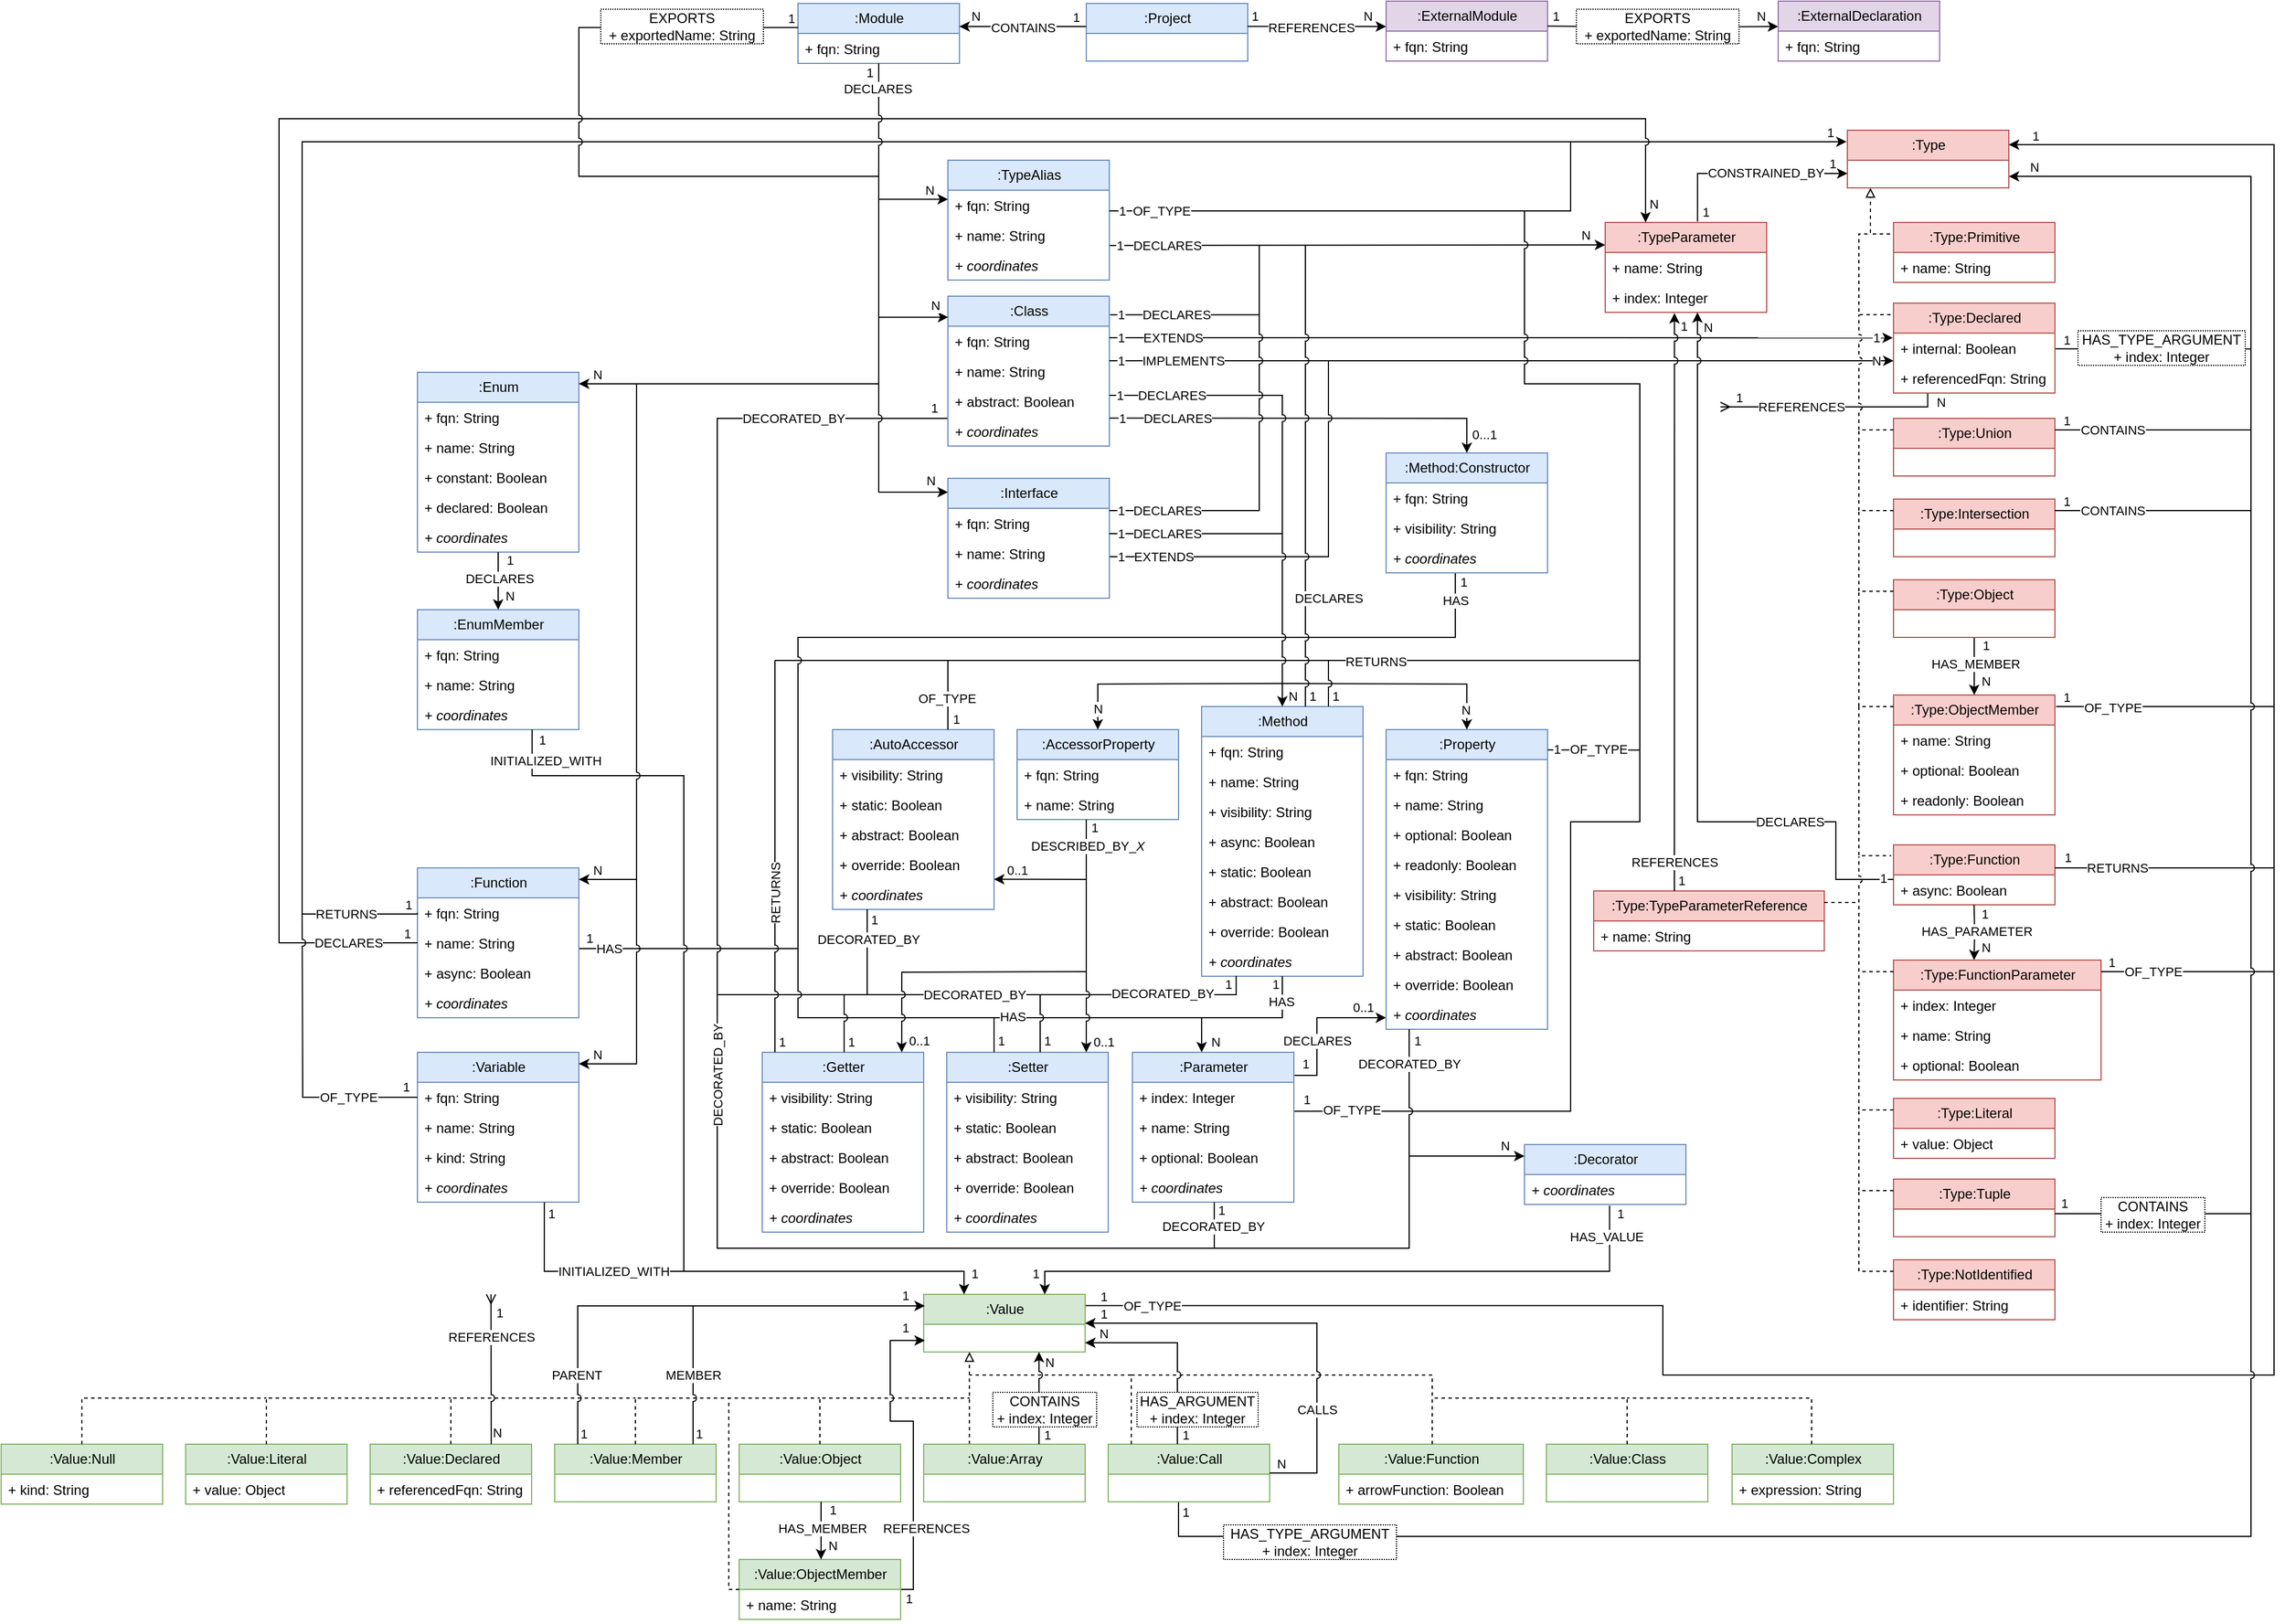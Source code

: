 <mxfile version="21.6.5" type="device">
  <diagram name="Page-1" id="7hiu1xFrt5itlZQtS7pO">
    <mxGraphModel dx="2234" dy="1454" grid="1" gridSize="10" guides="1" tooltips="1" connect="1" arrows="1" fold="1" page="0" pageScale="1" pageWidth="850" pageHeight="1100" math="0" shadow="0">
      <root>
        <mxCell id="0" />
        <mxCell id="1" parent="0" />
        <mxCell id="EM1Qpl2ietJLJwzB0dMG-68" value="" style="endArrow=none;html=1;rounded=0;" parent="1" edge="1">
          <mxGeometry width="50" height="50" relative="1" as="geometry">
            <mxPoint x="170" y="500" as="sourcePoint" />
            <mxPoint x="650" y="500" as="targetPoint" />
          </mxGeometry>
        </mxCell>
        <mxCell id="EM1Qpl2ietJLJwzB0dMG-24" value="" style="endArrow=none;html=1;rounded=0;" parent="1" edge="1">
          <mxGeometry width="50" height="50" relative="1" as="geometry">
            <mxPoint x="130" y="790" as="sourcePoint" />
            <mxPoint x="440" y="790" as="targetPoint" />
          </mxGeometry>
        </mxCell>
        <mxCell id="EM1Qpl2ietJLJwzB0dMG-63" value="DECORATED_BY" style="edgeLabel;html=1;align=center;verticalAlign=middle;resizable=0;points=[];" parent="EM1Qpl2ietJLJwzB0dMG-24" vertex="1" connectable="0">
          <mxGeometry x="0.299" y="-1" relative="1" as="geometry">
            <mxPoint x="11" y="-1" as="offset" />
          </mxGeometry>
        </mxCell>
        <mxCell id="ialg9z_gfWiT8zl5qz28-12" value="" style="endArrow=none;html=1;rounded=0;edgeStyle=orthogonalEdgeStyle;exitX=1;exitY=0.964;exitDx=0;exitDy=0;exitPerimeter=0;" parent="1" source="_oEkzCHgtPR4eLIxIRUh-290" edge="1">
          <mxGeometry width="50" height="50" relative="1" as="geometry">
            <mxPoint x="520" y="890" as="sourcePoint" />
            <mxPoint x="920" y="570" as="targetPoint" />
            <Array as="points">
              <mxPoint x="860" y="891" />
              <mxPoint x="860" y="640" />
              <mxPoint x="920" y="640" />
            </Array>
          </mxGeometry>
        </mxCell>
        <mxCell id="ialg9z_gfWiT8zl5qz28-16" value="OF_TYPE" style="edgeLabel;html=1;align=center;verticalAlign=middle;resizable=0;points=[];" parent="ialg9z_gfWiT8zl5qz28-12" vertex="1" connectable="0">
          <mxGeometry x="-0.901" y="1" relative="1" as="geometry">
            <mxPoint x="19" as="offset" />
          </mxGeometry>
        </mxCell>
        <mxCell id="ialg9z_gfWiT8zl5qz28-17" value="1" style="edgeLabel;html=1;align=center;verticalAlign=middle;resizable=0;points=[];" parent="ialg9z_gfWiT8zl5qz28-12" vertex="1" connectable="0">
          <mxGeometry x="-0.976" y="-2" relative="1" as="geometry">
            <mxPoint x="3" y="-12" as="offset" />
          </mxGeometry>
        </mxCell>
        <mxCell id="_oEkzCHgtPR4eLIxIRUh-412" value="" style="endArrow=none;html=1;rounded=0;" parent="1" edge="1">
          <mxGeometry width="50" height="50" relative="1" as="geometry">
            <mxPoint y="750" as="sourcePoint" />
            <mxPoint x="190" y="750" as="targetPoint" />
          </mxGeometry>
        </mxCell>
        <mxCell id="_oEkzCHgtPR4eLIxIRUh-413" value="1" style="edgeLabel;html=1;align=center;verticalAlign=middle;resizable=0;points=[];" parent="_oEkzCHgtPR4eLIxIRUh-412" vertex="1" connectable="0">
          <mxGeometry x="-0.863" y="1" relative="1" as="geometry">
            <mxPoint x="-4" y="-8" as="offset" />
          </mxGeometry>
        </mxCell>
        <mxCell id="4Z44cfPewrelUsEEWlHX-20" value="HAS" style="edgeLabel;html=1;align=center;verticalAlign=middle;resizable=0;points=[];" parent="_oEkzCHgtPR4eLIxIRUh-412" vertex="1" connectable="0">
          <mxGeometry x="-0.707" relative="1" as="geometry">
            <mxPoint x="-2" as="offset" />
          </mxGeometry>
        </mxCell>
        <mxCell id="_oEkzCHgtPR4eLIxIRUh-342" value="" style="endArrow=none;html=1;rounded=0;edgeStyle=orthogonalEdgeStyle;jumpStyle=arc;endFill=0;" parent="1" edge="1">
          <mxGeometry width="50" height="50" relative="1" as="geometry">
            <mxPoint x="320" y="290" as="sourcePoint" />
            <mxPoint x="400" y="1010" as="targetPoint" />
            <Array as="points">
              <mxPoint x="120" y="290" />
              <mxPoint x="120" y="1010" />
              <mxPoint x="400" y="1010" />
            </Array>
          </mxGeometry>
        </mxCell>
        <mxCell id="_oEkzCHgtPR4eLIxIRUh-344" value="1" style="edgeLabel;html=1;align=center;verticalAlign=middle;resizable=0;points=[];" parent="_oEkzCHgtPR4eLIxIRUh-342" vertex="1" connectable="0">
          <mxGeometry x="-0.979" y="-1" relative="1" as="geometry">
            <mxPoint y="-8" as="offset" />
          </mxGeometry>
        </mxCell>
        <mxCell id="EM1Qpl2ietJLJwzB0dMG-64" value="DECORATED_BY" style="edgeLabel;html=1;align=center;verticalAlign=middle;resizable=0;points=[];rotation=-90;" parent="_oEkzCHgtPR4eLIxIRUh-342" vertex="1" connectable="0">
          <mxGeometry x="0.3" relative="1" as="geometry">
            <mxPoint y="-10" as="offset" />
          </mxGeometry>
        </mxCell>
        <mxCell id="EM1Qpl2ietJLJwzB0dMG-65" value="DECORATED_BY" style="edgeLabel;html=1;align=center;verticalAlign=middle;resizable=0;points=[];" parent="_oEkzCHgtPR4eLIxIRUh-342" vertex="1" connectable="0">
          <mxGeometry x="-0.776" relative="1" as="geometry">
            <mxPoint as="offset" />
          </mxGeometry>
        </mxCell>
        <mxCell id="_oEkzCHgtPR4eLIxIRUh-368" value="" style="endArrow=none;html=1;rounded=0;exitX=0.43;exitY=1.019;exitDx=0;exitDy=0;exitPerimeter=0;edgeStyle=orthogonalEdgeStyle;endFill=0;jumpStyle=arc;" parent="1" edge="1">
          <mxGeometry width="50" height="50" relative="1" as="geometry">
            <mxPoint x="760" y="424" as="sourcePoint" />
            <mxPoint x="290" y="810" as="targetPoint" />
            <Array as="points">
              <mxPoint x="760" y="480" />
              <mxPoint x="190" y="480" />
              <mxPoint x="190" y="810" />
            </Array>
          </mxGeometry>
        </mxCell>
        <mxCell id="EM1Qpl2ietJLJwzB0dMG-28" value="HAS" style="edgeLabel;html=1;align=center;verticalAlign=middle;resizable=0;points=[];" parent="_oEkzCHgtPR4eLIxIRUh-368" vertex="1" connectable="0">
          <mxGeometry x="-0.974" relative="1" as="geometry">
            <mxPoint y="10" as="offset" />
          </mxGeometry>
        </mxCell>
        <mxCell id="EM1Qpl2ietJLJwzB0dMG-29" value="1" style="edgeLabel;html=1;align=center;verticalAlign=middle;resizable=0;points=[];" parent="_oEkzCHgtPR4eLIxIRUh-368" vertex="1" connectable="0">
          <mxGeometry x="-0.988" relative="1" as="geometry">
            <mxPoint x="7" y="1" as="offset" />
          </mxGeometry>
        </mxCell>
        <mxCell id="_oEkzCHgtPR4eLIxIRUh-1" value=":Type" style="swimlane;fontStyle=0;childLayout=stackLayout;horizontal=1;startSize=26;fillColor=#f8cecc;horizontalStack=0;resizeParent=1;resizeParentMax=0;resizeLast=0;collapsible=1;marginBottom=0;html=1;strokeColor=#b85450;" parent="1" vertex="1">
          <mxGeometry x="1100" y="40" width="140" height="50" as="geometry" />
        </mxCell>
        <mxCell id="_oEkzCHgtPR4eLIxIRUh-9" style="edgeStyle=orthogonalEdgeStyle;rounded=0;orthogonalLoop=1;jettySize=auto;html=1;exitX=0;exitY=0.25;exitDx=0;exitDy=0;endArrow=block;endFill=0;dashed=1;" parent="1" source="_oEkzCHgtPR4eLIxIRUh-5" edge="1">
          <mxGeometry relative="1" as="geometry">
            <mxPoint x="1120" y="90" as="targetPoint" />
            <Array as="points">
              <mxPoint x="1140" y="130" />
              <mxPoint x="1120" y="130" />
            </Array>
          </mxGeometry>
        </mxCell>
        <mxCell id="_oEkzCHgtPR4eLIxIRUh-5" value=":Type:Primitive" style="swimlane;fontStyle=0;childLayout=stackLayout;horizontal=1;startSize=26;fillColor=#f8cecc;horizontalStack=0;resizeParent=1;resizeParentMax=0;resizeLast=0;collapsible=1;marginBottom=0;html=1;strokeColor=#b85450;" parent="1" vertex="1">
          <mxGeometry x="1140" y="120" width="140" height="52" as="geometry" />
        </mxCell>
        <mxCell id="_oEkzCHgtPR4eLIxIRUh-6" value="+ name: String" style="text;strokeColor=none;fillColor=none;align=left;verticalAlign=top;spacingLeft=4;spacingRight=4;overflow=hidden;rotatable=0;points=[[0,0.5],[1,0.5]];portConstraint=eastwest;whiteSpace=wrap;html=1;" parent="_oEkzCHgtPR4eLIxIRUh-5" vertex="1">
          <mxGeometry y="26" width="140" height="26" as="geometry" />
        </mxCell>
        <mxCell id="_oEkzCHgtPR4eLIxIRUh-15" style="edgeStyle=orthogonalEdgeStyle;rounded=0;orthogonalLoop=1;jettySize=auto;html=1;exitX=0;exitY=0.25;exitDx=0;exitDy=0;endArrow=none;endFill=0;dashed=1;" parent="1" source="_oEkzCHgtPR4eLIxIRUh-10" edge="1">
          <mxGeometry relative="1" as="geometry">
            <mxPoint x="1120" y="130" as="targetPoint" />
            <Array as="points">
              <mxPoint x="1140" y="200" />
              <mxPoint x="1110" y="200" />
              <mxPoint x="1110" y="130" />
            </Array>
          </mxGeometry>
        </mxCell>
        <mxCell id="_oEkzCHgtPR4eLIxIRUh-16" style="edgeStyle=orthogonalEdgeStyle;rounded=0;orthogonalLoop=1;jettySize=auto;html=1;endArrow=ERmany;endFill=0;jumpStyle=arc;exitX=0.212;exitY=0.994;exitDx=0;exitDy=0;exitPerimeter=0;startArrow=none;startFill=0;" parent="1" source="_oEkzCHgtPR4eLIxIRUh-11" edge="1">
          <mxGeometry relative="1" as="geometry">
            <mxPoint x="990" y="280" as="targetPoint" />
            <mxPoint x="1140" y="280" as="sourcePoint" />
            <Array as="points">
              <mxPoint x="1170" y="280" />
            </Array>
          </mxGeometry>
        </mxCell>
        <mxCell id="_oEkzCHgtPR4eLIxIRUh-17" value="REFERENCES" style="edgeLabel;html=1;align=center;verticalAlign=middle;resizable=0;points=[];" parent="_oEkzCHgtPR4eLIxIRUh-16" vertex="1" connectable="0">
          <mxGeometry x="-0.026" relative="1" as="geometry">
            <mxPoint x="-29" as="offset" />
          </mxGeometry>
        </mxCell>
        <mxCell id="_oEkzCHgtPR4eLIxIRUh-18" value="N" style="edgeLabel;html=1;align=center;verticalAlign=middle;resizable=0;points=[];" parent="_oEkzCHgtPR4eLIxIRUh-16" vertex="1" connectable="0">
          <mxGeometry x="-0.73" y="1" relative="1" as="geometry">
            <mxPoint x="25" y="-5" as="offset" />
          </mxGeometry>
        </mxCell>
        <mxCell id="4Z44cfPewrelUsEEWlHX-1" value="1" style="edgeLabel;html=1;align=center;verticalAlign=middle;resizable=0;points=[];" parent="_oEkzCHgtPR4eLIxIRUh-16" vertex="1" connectable="0">
          <mxGeometry x="0.802" relative="1" as="geometry">
            <mxPoint x="-3" y="-8" as="offset" />
          </mxGeometry>
        </mxCell>
        <mxCell id="_oEkzCHgtPR4eLIxIRUh-10" value=":Type:Declared" style="swimlane;fontStyle=0;childLayout=stackLayout;horizontal=1;startSize=26;fillColor=#f8cecc;horizontalStack=0;resizeParent=1;resizeParentMax=0;resizeLast=0;collapsible=1;marginBottom=0;html=1;strokeColor=#b85450;" parent="1" vertex="1">
          <mxGeometry x="1140" y="190" width="140" height="78" as="geometry">
            <mxRectangle x="560" y="190" width="120" height="30" as="alternateBounds" />
          </mxGeometry>
        </mxCell>
        <mxCell id="_oEkzCHgtPR4eLIxIRUh-12" value="+ internal: Boolean" style="text;strokeColor=none;fillColor=none;align=left;verticalAlign=top;spacingLeft=4;spacingRight=4;overflow=hidden;rotatable=0;points=[[0,0.5],[1,0.5]];portConstraint=eastwest;whiteSpace=wrap;html=1;" parent="_oEkzCHgtPR4eLIxIRUh-10" vertex="1">
          <mxGeometry y="26" width="140" height="26" as="geometry" />
        </mxCell>
        <mxCell id="_oEkzCHgtPR4eLIxIRUh-11" value="+ referencedFqn: String" style="text;strokeColor=none;fillColor=none;align=left;verticalAlign=top;spacingLeft=4;spacingRight=4;overflow=hidden;rotatable=0;points=[[0,0.5],[1,0.5]];portConstraint=eastwest;whiteSpace=wrap;html=1;" parent="_oEkzCHgtPR4eLIxIRUh-10" vertex="1">
          <mxGeometry y="52" width="140" height="26" as="geometry" />
        </mxCell>
        <mxCell id="_oEkzCHgtPR4eLIxIRUh-20" style="edgeStyle=orthogonalEdgeStyle;rounded=0;orthogonalLoop=1;jettySize=auto;html=1;endArrow=classic;endFill=1;entryX=1;entryY=1;entryDx=0;entryDy=0;exitX=1.004;exitY=0.526;exitDx=0;exitDy=0;exitPerimeter=0;" parent="1" source="_oEkzCHgtPR4eLIxIRUh-12" edge="1">
          <mxGeometry relative="1" as="geometry">
            <mxPoint x="1240" y="80.01" as="targetPoint" />
            <mxPoint x="1280" y="220" as="sourcePoint" />
            <Array as="points">
              <mxPoint x="1450" y="230" />
              <mxPoint x="1450" y="80" />
            </Array>
          </mxGeometry>
        </mxCell>
        <mxCell id="_oEkzCHgtPR4eLIxIRUh-22" value="1" style="edgeLabel;html=1;align=center;verticalAlign=middle;resizable=0;points=[];" parent="_oEkzCHgtPR4eLIxIRUh-20" vertex="1" connectable="0">
          <mxGeometry x="-0.73" y="1" relative="1" as="geometry">
            <mxPoint x="-62" y="-7" as="offset" />
          </mxGeometry>
        </mxCell>
        <mxCell id="_oEkzCHgtPR4eLIxIRUh-23" value="N" style="edgeLabel;html=1;align=center;verticalAlign=middle;resizable=0;points=[];" parent="_oEkzCHgtPR4eLIxIRUh-20" vertex="1" connectable="0">
          <mxGeometry x="0.794" relative="1" as="geometry">
            <mxPoint x="-33" y="-8" as="offset" />
          </mxGeometry>
        </mxCell>
        <mxCell id="_oEkzCHgtPR4eLIxIRUh-24" value=":Type:Union" style="swimlane;fontStyle=0;childLayout=stackLayout;horizontal=1;startSize=26;fillColor=#f8cecc;horizontalStack=0;resizeParent=1;resizeParentMax=0;resizeLast=0;collapsible=1;marginBottom=0;html=1;strokeColor=#b85450;" parent="1" vertex="1">
          <mxGeometry x="1140" y="290" width="140" height="50" as="geometry">
            <mxRectangle x="560" y="190" width="120" height="30" as="alternateBounds" />
          </mxGeometry>
        </mxCell>
        <mxCell id="_oEkzCHgtPR4eLIxIRUh-28" style="edgeStyle=orthogonalEdgeStyle;rounded=0;orthogonalLoop=1;jettySize=auto;html=1;endArrow=none;endFill=0;" parent="1" edge="1">
          <mxGeometry relative="1" as="geometry">
            <mxPoint x="1450" y="220" as="targetPoint" />
            <mxPoint x="1280" y="300" as="sourcePoint" />
            <Array as="points">
              <mxPoint x="1450" y="300" />
            </Array>
          </mxGeometry>
        </mxCell>
        <mxCell id="_oEkzCHgtPR4eLIxIRUh-29" value="CONTAINS" style="edgeLabel;html=1;align=center;verticalAlign=middle;resizable=0;points=[];" parent="_oEkzCHgtPR4eLIxIRUh-28" vertex="1" connectable="0">
          <mxGeometry x="-0.026" relative="1" as="geometry">
            <mxPoint x="-72" as="offset" />
          </mxGeometry>
        </mxCell>
        <mxCell id="_oEkzCHgtPR4eLIxIRUh-30" value="1" style="edgeLabel;html=1;align=center;verticalAlign=middle;resizable=0;points=[];" parent="_oEkzCHgtPR4eLIxIRUh-28" vertex="1" connectable="0">
          <mxGeometry x="-0.73" y="1" relative="1" as="geometry">
            <mxPoint x="-24" y="-7" as="offset" />
          </mxGeometry>
        </mxCell>
        <mxCell id="_oEkzCHgtPR4eLIxIRUh-33" value=":Type:Intersection" style="swimlane;fontStyle=0;childLayout=stackLayout;horizontal=1;startSize=26;fillColor=#f8cecc;horizontalStack=0;resizeParent=1;resizeParentMax=0;resizeLast=0;collapsible=1;marginBottom=0;html=1;strokeColor=#b85450;" parent="1" vertex="1">
          <mxGeometry x="1140" y="360" width="140" height="50" as="geometry">
            <mxRectangle x="560" y="190" width="120" height="30" as="alternateBounds" />
          </mxGeometry>
        </mxCell>
        <mxCell id="_oEkzCHgtPR4eLIxIRUh-34" style="edgeStyle=orthogonalEdgeStyle;rounded=0;orthogonalLoop=1;jettySize=auto;html=1;endArrow=none;endFill=0;dashed=1;" parent="1" edge="1">
          <mxGeometry relative="1" as="geometry">
            <mxPoint x="1110" y="300" as="targetPoint" />
            <mxPoint x="1140" y="370" as="sourcePoint" />
            <Array as="points">
              <mxPoint x="1110" y="370" />
              <mxPoint x="1110" y="300" />
            </Array>
          </mxGeometry>
        </mxCell>
        <mxCell id="_oEkzCHgtPR4eLIxIRUh-35" style="edgeStyle=orthogonalEdgeStyle;rounded=0;orthogonalLoop=1;jettySize=auto;html=1;endArrow=none;endFill=0;" parent="1" edge="1">
          <mxGeometry relative="1" as="geometry">
            <mxPoint x="1450" y="290" as="targetPoint" />
            <mxPoint x="1280" y="370" as="sourcePoint" />
            <Array as="points">
              <mxPoint x="1450" y="370" />
            </Array>
          </mxGeometry>
        </mxCell>
        <mxCell id="_oEkzCHgtPR4eLIxIRUh-36" value="CONTAINS" style="edgeLabel;html=1;align=center;verticalAlign=middle;resizable=0;points=[];" parent="_oEkzCHgtPR4eLIxIRUh-35" vertex="1" connectable="0">
          <mxGeometry x="-0.026" relative="1" as="geometry">
            <mxPoint x="-72" as="offset" />
          </mxGeometry>
        </mxCell>
        <mxCell id="_oEkzCHgtPR4eLIxIRUh-37" value="1" style="edgeLabel;html=1;align=center;verticalAlign=middle;resizable=0;points=[];" parent="_oEkzCHgtPR4eLIxIRUh-35" vertex="1" connectable="0">
          <mxGeometry x="-0.73" y="1" relative="1" as="geometry">
            <mxPoint x="-24" y="-7" as="offset" />
          </mxGeometry>
        </mxCell>
        <mxCell id="_oEkzCHgtPR4eLIxIRUh-45" style="edgeStyle=orthogonalEdgeStyle;rounded=0;orthogonalLoop=1;jettySize=auto;html=1;exitX=0.5;exitY=1;exitDx=0;exitDy=0;entryX=0.5;entryY=0;entryDx=0;entryDy=0;" parent="1" source="_oEkzCHgtPR4eLIxIRUh-38" target="_oEkzCHgtPR4eLIxIRUh-40" edge="1">
          <mxGeometry relative="1" as="geometry" />
        </mxCell>
        <mxCell id="_oEkzCHgtPR4eLIxIRUh-46" value="HAS_MEMBER" style="edgeLabel;html=1;align=center;verticalAlign=middle;resizable=0;points=[];" parent="_oEkzCHgtPR4eLIxIRUh-45" vertex="1" connectable="0">
          <mxGeometry x="-0.153" y="1" relative="1" as="geometry">
            <mxPoint y="2" as="offset" />
          </mxGeometry>
        </mxCell>
        <mxCell id="_oEkzCHgtPR4eLIxIRUh-47" value="1" style="edgeLabel;html=1;align=center;verticalAlign=middle;resizable=0;points=[];" parent="_oEkzCHgtPR4eLIxIRUh-45" vertex="1" connectable="0">
          <mxGeometry x="-0.737" y="1" relative="1" as="geometry">
            <mxPoint x="9" as="offset" />
          </mxGeometry>
        </mxCell>
        <mxCell id="_oEkzCHgtPR4eLIxIRUh-48" value="N" style="edgeLabel;html=1;align=center;verticalAlign=middle;resizable=0;points=[];" parent="_oEkzCHgtPR4eLIxIRUh-45" vertex="1" connectable="0">
          <mxGeometry x="0.363" relative="1" as="geometry">
            <mxPoint x="10" y="4" as="offset" />
          </mxGeometry>
        </mxCell>
        <mxCell id="_oEkzCHgtPR4eLIxIRUh-38" value=":Type:Object" style="swimlane;fontStyle=0;childLayout=stackLayout;horizontal=1;startSize=26;fillColor=#f8cecc;horizontalStack=0;resizeParent=1;resizeParentMax=0;resizeLast=0;collapsible=1;marginBottom=0;html=1;strokeColor=#b85450;" parent="1" vertex="1">
          <mxGeometry x="1140" y="430" width="140" height="50" as="geometry">
            <mxRectangle x="560" y="190" width="120" height="30" as="alternateBounds" />
          </mxGeometry>
        </mxCell>
        <mxCell id="_oEkzCHgtPR4eLIxIRUh-39" style="edgeStyle=orthogonalEdgeStyle;rounded=0;orthogonalLoop=1;jettySize=auto;html=1;endArrow=none;endFill=0;dashed=1;" parent="1" edge="1">
          <mxGeometry relative="1" as="geometry">
            <mxPoint x="1110" y="370" as="targetPoint" />
            <mxPoint x="1140" y="440" as="sourcePoint" />
            <Array as="points">
              <mxPoint x="1110" y="440" />
              <mxPoint x="1110" y="370" />
            </Array>
          </mxGeometry>
        </mxCell>
        <mxCell id="_oEkzCHgtPR4eLIxIRUh-40" value=":Type:ObjectMember" style="swimlane;fontStyle=0;childLayout=stackLayout;horizontal=1;startSize=26;fillColor=#f8cecc;horizontalStack=0;resizeParent=1;resizeParentMax=0;resizeLast=0;collapsible=1;marginBottom=0;html=1;strokeColor=#b85450;" parent="1" vertex="1">
          <mxGeometry x="1140" y="530" width="140" height="104" as="geometry" />
        </mxCell>
        <mxCell id="_oEkzCHgtPR4eLIxIRUh-41" value="+ name: String" style="text;strokeColor=none;fillColor=none;align=left;verticalAlign=top;spacingLeft=4;spacingRight=4;overflow=hidden;rotatable=0;points=[[0,0.5],[1,0.5]];portConstraint=eastwest;whiteSpace=wrap;html=1;" parent="_oEkzCHgtPR4eLIxIRUh-40" vertex="1">
          <mxGeometry y="26" width="140" height="26" as="geometry" />
        </mxCell>
        <mxCell id="zInr6bAMee9AeBLMC2Gt-2" value="+ optional: Boolean" style="text;strokeColor=none;fillColor=none;align=left;verticalAlign=top;spacingLeft=4;spacingRight=4;overflow=hidden;rotatable=0;points=[[0,0.5],[1,0.5]];portConstraint=eastwest;whiteSpace=wrap;html=1;" parent="_oEkzCHgtPR4eLIxIRUh-40" vertex="1">
          <mxGeometry y="52" width="140" height="26" as="geometry" />
        </mxCell>
        <mxCell id="zInr6bAMee9AeBLMC2Gt-3" value="+ readonly: Boolean" style="text;strokeColor=none;fillColor=none;align=left;verticalAlign=top;spacingLeft=4;spacingRight=4;overflow=hidden;rotatable=0;points=[[0,0.5],[1,0.5]];portConstraint=eastwest;whiteSpace=wrap;html=1;" parent="_oEkzCHgtPR4eLIxIRUh-40" vertex="1">
          <mxGeometry y="78" width="140" height="26" as="geometry" />
        </mxCell>
        <mxCell id="_oEkzCHgtPR4eLIxIRUh-49" style="edgeStyle=orthogonalEdgeStyle;rounded=0;orthogonalLoop=1;jettySize=auto;html=1;endArrow=classic;endFill=1;exitX=1.004;exitY=0.526;exitDx=0;exitDy=0;exitPerimeter=0;entryX=1;entryY=0.25;entryDx=0;entryDy=0;jumpStyle=arc;" parent="1" target="_oEkzCHgtPR4eLIxIRUh-1" edge="1">
          <mxGeometry relative="1" as="geometry">
            <mxPoint x="1460" y="360" as="targetPoint" />
            <mxPoint x="1281" y="540" as="sourcePoint" />
            <Array as="points">
              <mxPoint x="1470" y="540" />
              <mxPoint x="1470" y="53" />
            </Array>
          </mxGeometry>
        </mxCell>
        <mxCell id="_oEkzCHgtPR4eLIxIRUh-50" value="OF_TYPE" style="edgeLabel;html=1;align=center;verticalAlign=middle;resizable=0;points=[];" parent="_oEkzCHgtPR4eLIxIRUh-49" vertex="1" connectable="0">
          <mxGeometry x="-0.026" relative="1" as="geometry">
            <mxPoint x="-140" y="253" as="offset" />
          </mxGeometry>
        </mxCell>
        <mxCell id="_oEkzCHgtPR4eLIxIRUh-51" value="1" style="edgeLabel;html=1;align=center;verticalAlign=middle;resizable=0;points=[];" parent="_oEkzCHgtPR4eLIxIRUh-49" vertex="1" connectable="0">
          <mxGeometry x="-0.73" y="1" relative="1" as="geometry">
            <mxPoint x="-114" y="-7" as="offset" />
          </mxGeometry>
        </mxCell>
        <mxCell id="_oEkzCHgtPR4eLIxIRUh-52" value="1" style="edgeLabel;html=1;align=center;verticalAlign=middle;resizable=0;points=[];" parent="_oEkzCHgtPR4eLIxIRUh-49" vertex="1" connectable="0">
          <mxGeometry x="0.794" relative="1" as="geometry">
            <mxPoint x="-71" y="-8" as="offset" />
          </mxGeometry>
        </mxCell>
        <mxCell id="_oEkzCHgtPR4eLIxIRUh-54" value=":Type:Function" style="swimlane;fontStyle=0;childLayout=stackLayout;horizontal=1;startSize=26;fillColor=#f8cecc;horizontalStack=0;resizeParent=1;resizeParentMax=0;resizeLast=0;collapsible=1;marginBottom=0;html=1;strokeColor=#b85450;" parent="1" vertex="1">
          <mxGeometry x="1140" y="660" width="140" height="52" as="geometry" />
        </mxCell>
        <mxCell id="2" value="+ async: Boolean" style="text;strokeColor=none;fillColor=none;align=left;verticalAlign=top;spacingLeft=4;spacingRight=4;overflow=hidden;rotatable=0;points=[[0,0.5],[1,0.5]];portConstraint=eastwest;whiteSpace=wrap;html=1;" parent="_oEkzCHgtPR4eLIxIRUh-54" vertex="1">
          <mxGeometry y="26" width="140" height="26" as="geometry" />
        </mxCell>
        <mxCell id="_oEkzCHgtPR4eLIxIRUh-56" style="edgeStyle=orthogonalEdgeStyle;rounded=0;orthogonalLoop=1;jettySize=auto;html=1;endArrow=none;endFill=0;jumpStyle=none;" parent="1" edge="1">
          <mxGeometry relative="1" as="geometry">
            <mxPoint x="1470" y="540" as="targetPoint" />
            <mxPoint x="1280" y="680" as="sourcePoint" />
            <Array as="points">
              <mxPoint x="1280" y="680" />
              <mxPoint x="1470" y="680" />
            </Array>
          </mxGeometry>
        </mxCell>
        <mxCell id="_oEkzCHgtPR4eLIxIRUh-57" value="RETURNS" style="edgeLabel;html=1;align=center;verticalAlign=middle;resizable=0;points=[];" parent="_oEkzCHgtPR4eLIxIRUh-56" vertex="1" connectable="0">
          <mxGeometry x="-0.026" relative="1" as="geometry">
            <mxPoint x="-107" as="offset" />
          </mxGeometry>
        </mxCell>
        <mxCell id="_oEkzCHgtPR4eLIxIRUh-58" value="1" style="edgeLabel;html=1;align=center;verticalAlign=middle;resizable=0;points=[];" parent="_oEkzCHgtPR4eLIxIRUh-56" vertex="1" connectable="0">
          <mxGeometry x="-0.73" y="1" relative="1" as="geometry">
            <mxPoint x="-34" y="-8" as="offset" />
          </mxGeometry>
        </mxCell>
        <mxCell id="_oEkzCHgtPR4eLIxIRUh-61" style="edgeStyle=orthogonalEdgeStyle;rounded=0;orthogonalLoop=1;jettySize=auto;html=1;exitX=0.572;exitY=-0.012;exitDx=0;exitDy=0;entryX=0;entryY=0.75;entryDx=0;entryDy=0;exitPerimeter=0;" parent="1" source="_oEkzCHgtPR4eLIxIRUh-59" target="_oEkzCHgtPR4eLIxIRUh-1" edge="1">
          <mxGeometry relative="1" as="geometry">
            <mxPoint x="1140.0" y="470.005" as="targetPoint" />
            <mxPoint x="1010" y="470" as="sourcePoint" />
            <Array as="points">
              <mxPoint x="970" y="78" />
            </Array>
          </mxGeometry>
        </mxCell>
        <mxCell id="_oEkzCHgtPR4eLIxIRUh-62" value="CONSTRAINED_BY" style="edgeLabel;html=1;align=center;verticalAlign=middle;resizable=0;points=[];" parent="_oEkzCHgtPR4eLIxIRUh-61" vertex="1" connectable="0">
          <mxGeometry x="0.066" relative="1" as="geometry">
            <mxPoint x="9" y="-1" as="offset" />
          </mxGeometry>
        </mxCell>
        <mxCell id="_oEkzCHgtPR4eLIxIRUh-63" value="1" style="edgeLabel;html=1;align=center;verticalAlign=middle;resizable=0;points=[];" parent="_oEkzCHgtPR4eLIxIRUh-61" vertex="1" connectable="0">
          <mxGeometry x="-0.868" y="-1" relative="1" as="geometry">
            <mxPoint x="6" y="3" as="offset" />
          </mxGeometry>
        </mxCell>
        <mxCell id="_oEkzCHgtPR4eLIxIRUh-64" value="1" style="edgeLabel;html=1;align=center;verticalAlign=middle;resizable=0;points=[];" parent="_oEkzCHgtPR4eLIxIRUh-61" vertex="1" connectable="0">
          <mxGeometry x="0.83" relative="1" as="geometry">
            <mxPoint x="1" y="-9" as="offset" />
          </mxGeometry>
        </mxCell>
        <mxCell id="_oEkzCHgtPR4eLIxIRUh-59" value=":TypeParameter" style="swimlane;fontStyle=0;childLayout=stackLayout;horizontal=1;startSize=26;fillColor=#f8cecc;horizontalStack=0;resizeParent=1;resizeParentMax=0;resizeLast=0;collapsible=1;marginBottom=0;html=1;strokeColor=#b85450;" parent="1" vertex="1">
          <mxGeometry x="890" y="120" width="140" height="78" as="geometry" />
        </mxCell>
        <mxCell id="_oEkzCHgtPR4eLIxIRUh-60" value="+ name: String" style="text;strokeColor=none;fillColor=none;align=left;verticalAlign=top;spacingLeft=4;spacingRight=4;overflow=hidden;rotatable=0;points=[[0,0.5],[1,0.5]];portConstraint=eastwest;whiteSpace=wrap;html=1;" parent="_oEkzCHgtPR4eLIxIRUh-59" vertex="1">
          <mxGeometry y="26" width="140" height="26" as="geometry" />
        </mxCell>
        <mxCell id="_oEkzCHgtPR4eLIxIRUh-97" value="+ index: Integer" style="text;strokeColor=none;fillColor=none;align=left;verticalAlign=top;spacingLeft=4;spacingRight=4;overflow=hidden;rotatable=0;points=[[0,0.5],[1,0.5]];portConstraint=eastwest;whiteSpace=wrap;html=1;" parent="_oEkzCHgtPR4eLIxIRUh-59" vertex="1">
          <mxGeometry y="52" width="140" height="26" as="geometry" />
        </mxCell>
        <mxCell id="_oEkzCHgtPR4eLIxIRUh-53" style="edgeStyle=orthogonalEdgeStyle;rounded=0;orthogonalLoop=1;jettySize=auto;html=1;endArrow=none;endFill=0;jumpStyle=arc;dashed=1;" parent="1" edge="1">
          <mxGeometry relative="1" as="geometry">
            <mxPoint x="1110" y="440" as="targetPoint" />
            <mxPoint x="1140" y="540" as="sourcePoint" />
            <Array as="points">
              <mxPoint x="1110" y="540" />
              <mxPoint x="1110" y="440" />
            </Array>
          </mxGeometry>
        </mxCell>
        <mxCell id="_oEkzCHgtPR4eLIxIRUh-70" value=":Type:FunctionParameter" style="swimlane;fontStyle=0;childLayout=stackLayout;horizontal=1;startSize=26;fillColor=#f8cecc;horizontalStack=0;resizeParent=1;resizeParentMax=0;resizeLast=0;collapsible=1;marginBottom=0;html=1;strokeColor=#b85450;" parent="1" vertex="1">
          <mxGeometry x="1140" y="760" width="180" height="104" as="geometry" />
        </mxCell>
        <mxCell id="_oEkzCHgtPR4eLIxIRUh-71" value="+ index: Integer" style="text;strokeColor=none;fillColor=none;align=left;verticalAlign=top;spacingLeft=4;spacingRight=4;overflow=hidden;rotatable=0;points=[[0,0.5],[1,0.5]];portConstraint=eastwest;whiteSpace=wrap;html=1;" parent="_oEkzCHgtPR4eLIxIRUh-70" vertex="1">
          <mxGeometry y="26" width="180" height="26" as="geometry" />
        </mxCell>
        <mxCell id="_oEkzCHgtPR4eLIxIRUh-72" value="+ name: String" style="text;strokeColor=none;fillColor=none;align=left;verticalAlign=top;spacingLeft=4;spacingRight=4;overflow=hidden;rotatable=0;points=[[0,0.5],[1,0.5]];portConstraint=eastwest;whiteSpace=wrap;html=1;" parent="_oEkzCHgtPR4eLIxIRUh-70" vertex="1">
          <mxGeometry y="52" width="180" height="26" as="geometry" />
        </mxCell>
        <mxCell id="_oEkzCHgtPR4eLIxIRUh-73" value="+ optional: Boolean" style="text;strokeColor=none;fillColor=none;align=left;verticalAlign=top;spacingLeft=4;spacingRight=4;overflow=hidden;rotatable=0;points=[[0,0.5],[1,0.5]];portConstraint=eastwest;whiteSpace=wrap;html=1;" parent="_oEkzCHgtPR4eLIxIRUh-70" vertex="1">
          <mxGeometry y="78" width="180" height="26" as="geometry" />
        </mxCell>
        <mxCell id="_oEkzCHgtPR4eLIxIRUh-79" style="edgeStyle=orthogonalEdgeStyle;rounded=0;orthogonalLoop=1;jettySize=auto;html=1;endArrow=none;endFill=0;jumpStyle=none;" parent="1" edge="1">
          <mxGeometry relative="1" as="geometry">
            <mxPoint x="1470" y="670" as="targetPoint" />
            <mxPoint x="1320" y="770" as="sourcePoint" />
            <Array as="points">
              <mxPoint x="1470" y="770" />
              <mxPoint x="1470" y="670" />
            </Array>
          </mxGeometry>
        </mxCell>
        <mxCell id="_oEkzCHgtPR4eLIxIRUh-80" value="OF_TYPE" style="edgeLabel;html=1;align=center;verticalAlign=middle;resizable=0;points=[];" parent="_oEkzCHgtPR4eLIxIRUh-79" vertex="1" connectable="0">
          <mxGeometry x="-0.026" relative="1" as="geometry">
            <mxPoint x="-77" as="offset" />
          </mxGeometry>
        </mxCell>
        <mxCell id="_oEkzCHgtPR4eLIxIRUh-81" value="1" style="edgeLabel;html=1;align=center;verticalAlign=middle;resizable=0;points=[];" parent="_oEkzCHgtPR4eLIxIRUh-79" vertex="1" connectable="0">
          <mxGeometry x="-0.73" y="1" relative="1" as="geometry">
            <mxPoint x="-25" y="-7" as="offset" />
          </mxGeometry>
        </mxCell>
        <mxCell id="_oEkzCHgtPR4eLIxIRUh-82" style="edgeStyle=orthogonalEdgeStyle;rounded=0;orthogonalLoop=1;jettySize=auto;html=1;entryX=0.388;entryY=0;entryDx=0;entryDy=0;entryPerimeter=0;" parent="1" target="_oEkzCHgtPR4eLIxIRUh-70" edge="1">
          <mxGeometry relative="1" as="geometry">
            <mxPoint x="1209.86" y="712" as="sourcePoint" />
            <mxPoint x="1209.86" y="752" as="targetPoint" />
          </mxGeometry>
        </mxCell>
        <mxCell id="_oEkzCHgtPR4eLIxIRUh-83" value="HAS_PARAMETER" style="edgeLabel;html=1;align=center;verticalAlign=middle;resizable=0;points=[];" parent="_oEkzCHgtPR4eLIxIRUh-82" vertex="1" connectable="0">
          <mxGeometry x="-0.153" y="1" relative="1" as="geometry">
            <mxPoint y="2" as="offset" />
          </mxGeometry>
        </mxCell>
        <mxCell id="_oEkzCHgtPR4eLIxIRUh-84" value="1" style="edgeLabel;html=1;align=center;verticalAlign=middle;resizable=0;points=[];" parent="_oEkzCHgtPR4eLIxIRUh-82" vertex="1" connectable="0">
          <mxGeometry x="-0.737" y="1" relative="1" as="geometry">
            <mxPoint x="8" y="1" as="offset" />
          </mxGeometry>
        </mxCell>
        <mxCell id="_oEkzCHgtPR4eLIxIRUh-85" value="N" style="edgeLabel;html=1;align=center;verticalAlign=middle;resizable=0;points=[];" parent="_oEkzCHgtPR4eLIxIRUh-82" vertex="1" connectable="0">
          <mxGeometry x="0.363" relative="1" as="geometry">
            <mxPoint x="10" y="4" as="offset" />
          </mxGeometry>
        </mxCell>
        <mxCell id="_oEkzCHgtPR4eLIxIRUh-86" style="edgeStyle=orthogonalEdgeStyle;rounded=0;orthogonalLoop=1;jettySize=auto;html=1;endArrow=none;endFill=0;jumpStyle=arc;dashed=1;entryX=-0.014;entryY=0.18;entryDx=0;entryDy=0;entryPerimeter=0;" parent="1" target="_oEkzCHgtPR4eLIxIRUh-54" edge="1">
          <mxGeometry relative="1" as="geometry">
            <mxPoint x="1110" y="670" as="targetPoint" />
            <mxPoint x="1110" y="540" as="sourcePoint" />
            <Array as="points">
              <mxPoint x="1110" y="669" />
            </Array>
          </mxGeometry>
        </mxCell>
        <mxCell id="_oEkzCHgtPR4eLIxIRUh-88" value=":Type:Literal" style="swimlane;fontStyle=0;childLayout=stackLayout;horizontal=1;startSize=26;fillColor=#f8cecc;horizontalStack=0;resizeParent=1;resizeParentMax=0;resizeLast=0;collapsible=1;marginBottom=0;html=1;strokeColor=#b85450;" parent="1" vertex="1">
          <mxGeometry x="1140" y="880" width="140" height="52" as="geometry" />
        </mxCell>
        <mxCell id="_oEkzCHgtPR4eLIxIRUh-89" value="+ value: Object" style="text;strokeColor=none;fillColor=none;align=left;verticalAlign=top;spacingLeft=4;spacingRight=4;overflow=hidden;rotatable=0;points=[[0,0.5],[1,0.5]];portConstraint=eastwest;whiteSpace=wrap;html=1;" parent="_oEkzCHgtPR4eLIxIRUh-88" vertex="1">
          <mxGeometry y="26" width="140" height="26" as="geometry" />
        </mxCell>
        <mxCell id="_oEkzCHgtPR4eLIxIRUh-90" style="edgeStyle=orthogonalEdgeStyle;rounded=0;orthogonalLoop=1;jettySize=auto;html=1;endArrow=none;endFill=0;jumpStyle=arc;dashed=1;" parent="1" edge="1">
          <mxGeometry relative="1" as="geometry">
            <mxPoint x="1110" y="770" as="targetPoint" />
            <mxPoint x="1140" y="890" as="sourcePoint" />
            <Array as="points">
              <mxPoint x="1110" y="890" />
              <mxPoint x="1110" y="770" />
            </Array>
          </mxGeometry>
        </mxCell>
        <mxCell id="_oEkzCHgtPR4eLIxIRUh-91" value=":Type:Tuple" style="swimlane;fontStyle=0;childLayout=stackLayout;horizontal=1;startSize=26;fillColor=#f8cecc;horizontalStack=0;resizeParent=1;resizeParentMax=0;resizeLast=0;collapsible=1;marginBottom=0;html=1;strokeColor=#b85450;" parent="1" vertex="1">
          <mxGeometry x="1140" y="950" width="140" height="50" as="geometry" />
        </mxCell>
        <mxCell id="_oEkzCHgtPR4eLIxIRUh-92" style="edgeStyle=orthogonalEdgeStyle;rounded=0;orthogonalLoop=1;jettySize=auto;html=1;endArrow=none;endFill=0;jumpStyle=arc;dashed=1;" parent="1" edge="1">
          <mxGeometry relative="1" as="geometry">
            <mxPoint x="1110" y="890" as="targetPoint" />
            <mxPoint x="1140" y="960" as="sourcePoint" />
            <Array as="points">
              <mxPoint x="1110" y="960" />
              <mxPoint x="1110" y="890" />
            </Array>
          </mxGeometry>
        </mxCell>
        <mxCell id="_oEkzCHgtPR4eLIxIRUh-93" style="edgeStyle=orthogonalEdgeStyle;rounded=0;orthogonalLoop=1;jettySize=auto;html=1;endArrow=none;endFill=0;jumpStyle=arc;startArrow=none;startFill=0;" parent="1" edge="1">
          <mxGeometry relative="1" as="geometry">
            <mxPoint x="1450" y="370" as="targetPoint" />
            <mxPoint x="1280" y="980" as="sourcePoint" />
            <Array as="points">
              <mxPoint x="1280" y="980" />
              <mxPoint x="1450" y="980" />
            </Array>
          </mxGeometry>
        </mxCell>
        <mxCell id="_oEkzCHgtPR4eLIxIRUh-95" value="1" style="edgeLabel;html=1;align=center;verticalAlign=middle;resizable=0;points=[];" parent="_oEkzCHgtPR4eLIxIRUh-93" vertex="1" connectable="0">
          <mxGeometry x="-0.73" y="1" relative="1" as="geometry">
            <mxPoint x="-98" y="-8" as="offset" />
          </mxGeometry>
        </mxCell>
        <mxCell id="_oEkzCHgtPR4eLIxIRUh-96" value="CONTAINS&lt;br&gt;+ index: Integer" style="rounded=0;whiteSpace=wrap;html=1;dashed=1;dashPattern=1 1;" parent="1" vertex="1">
          <mxGeometry x="1320" y="966" width="90" height="30" as="geometry" />
        </mxCell>
        <mxCell id="_oEkzCHgtPR4eLIxIRUh-101" value=":Type:NotIdentified" style="swimlane;fontStyle=0;childLayout=stackLayout;horizontal=1;startSize=26;fillColor=#f8cecc;horizontalStack=0;resizeParent=1;resizeParentMax=0;resizeLast=0;collapsible=1;marginBottom=0;html=1;strokeColor=#b85450;" parent="1" vertex="1">
          <mxGeometry x="1140" y="1020" width="140" height="52" as="geometry" />
        </mxCell>
        <mxCell id="_oEkzCHgtPR4eLIxIRUh-102" value="+ identifier: String" style="text;strokeColor=none;fillColor=none;align=left;verticalAlign=top;spacingLeft=4;spacingRight=4;overflow=hidden;rotatable=0;points=[[0,0.5],[1,0.5]];portConstraint=eastwest;whiteSpace=wrap;html=1;" parent="_oEkzCHgtPR4eLIxIRUh-101" vertex="1">
          <mxGeometry y="26" width="140" height="26" as="geometry" />
        </mxCell>
        <mxCell id="_oEkzCHgtPR4eLIxIRUh-103" style="edgeStyle=orthogonalEdgeStyle;rounded=0;orthogonalLoop=1;jettySize=auto;html=1;endArrow=none;endFill=0;jumpStyle=arc;dashed=1;" parent="1" edge="1">
          <mxGeometry relative="1" as="geometry">
            <mxPoint x="1110" y="960" as="targetPoint" />
            <mxPoint x="1140" y="1030" as="sourcePoint" />
            <Array as="points">
              <mxPoint x="1110" y="1030" />
              <mxPoint x="1110" y="960" />
            </Array>
          </mxGeometry>
        </mxCell>
        <mxCell id="_oEkzCHgtPR4eLIxIRUh-104" value=":Project" style="swimlane;fontStyle=0;childLayout=stackLayout;horizontal=1;startSize=26;fillColor=#dae8fc;horizontalStack=0;resizeParent=1;resizeParentMax=0;resizeLast=0;collapsible=1;marginBottom=0;html=1;strokeColor=#6c8ebf;" parent="1" vertex="1">
          <mxGeometry x="440" y="-70" width="140" height="50" as="geometry" />
        </mxCell>
        <mxCell id="_oEkzCHgtPR4eLIxIRUh-105" value=":Module" style="swimlane;fontStyle=0;childLayout=stackLayout;horizontal=1;startSize=26;fillColor=#dae8fc;horizontalStack=0;resizeParent=1;resizeParentMax=0;resizeLast=0;collapsible=1;marginBottom=0;html=1;strokeColor=#6c8ebf;" parent="1" vertex="1">
          <mxGeometry x="190" y="-70" width="140" height="52" as="geometry" />
        </mxCell>
        <mxCell id="OVr4s_sfS-ipXp2ctWE3-1" value="+ fqn: String" style="text;strokeColor=none;fillColor=none;align=left;verticalAlign=top;spacingLeft=4;spacingRight=4;overflow=hidden;rotatable=0;points=[[0,0.5],[1,0.5]];portConstraint=eastwest;whiteSpace=wrap;html=1;" parent="_oEkzCHgtPR4eLIxIRUh-105" vertex="1">
          <mxGeometry y="26" width="140" height="26" as="geometry" />
        </mxCell>
        <mxCell id="_oEkzCHgtPR4eLIxIRUh-106" style="edgeStyle=orthogonalEdgeStyle;rounded=0;orthogonalLoop=1;jettySize=auto;html=1;" parent="1" edge="1">
          <mxGeometry relative="1" as="geometry">
            <mxPoint x="440" y="-50" as="sourcePoint" />
            <mxPoint x="330" y="-50" as="targetPoint" />
          </mxGeometry>
        </mxCell>
        <mxCell id="_oEkzCHgtPR4eLIxIRUh-107" value="CONTAINS" style="edgeLabel;html=1;align=center;verticalAlign=middle;resizable=0;points=[];" parent="_oEkzCHgtPR4eLIxIRUh-106" vertex="1" connectable="0">
          <mxGeometry x="-0.153" y="1" relative="1" as="geometry">
            <mxPoint x="-9" as="offset" />
          </mxGeometry>
        </mxCell>
        <mxCell id="_oEkzCHgtPR4eLIxIRUh-108" value="1" style="edgeLabel;html=1;align=center;verticalAlign=middle;resizable=0;points=[];" parent="_oEkzCHgtPR4eLIxIRUh-106" vertex="1" connectable="0">
          <mxGeometry x="-0.737" y="1" relative="1" as="geometry">
            <mxPoint x="5" y="-9" as="offset" />
          </mxGeometry>
        </mxCell>
        <mxCell id="_oEkzCHgtPR4eLIxIRUh-109" value="N" style="edgeLabel;html=1;align=center;verticalAlign=middle;resizable=0;points=[];" parent="_oEkzCHgtPR4eLIxIRUh-106" vertex="1" connectable="0">
          <mxGeometry x="0.363" relative="1" as="geometry">
            <mxPoint x="-21" y="-9" as="offset" />
          </mxGeometry>
        </mxCell>
        <mxCell id="_oEkzCHgtPR4eLIxIRUh-117" style="edgeStyle=orthogonalEdgeStyle;rounded=0;orthogonalLoop=1;jettySize=auto;html=1;entryX=0;entryY=0.25;entryDx=0;entryDy=0;" parent="1" target="_oEkzCHgtPR4eLIxIRUh-59" edge="1">
          <mxGeometry relative="1" as="geometry">
            <mxPoint x="460" y="140" as="sourcePoint" />
            <Array as="points">
              <mxPoint x="460" y="140" />
            </Array>
          </mxGeometry>
        </mxCell>
        <mxCell id="_oEkzCHgtPR4eLIxIRUh-118" value="1" style="edgeLabel;html=1;align=center;verticalAlign=middle;resizable=0;points=[];" parent="_oEkzCHgtPR4eLIxIRUh-117" vertex="1" connectable="0">
          <mxGeometry x="-0.772" y="-1" relative="1" as="geometry">
            <mxPoint x="-40" y="-1" as="offset" />
          </mxGeometry>
        </mxCell>
        <mxCell id="_oEkzCHgtPR4eLIxIRUh-119" value="DECLARES" style="edgeLabel;html=1;align=center;verticalAlign=middle;resizable=0;points=[];" parent="_oEkzCHgtPR4eLIxIRUh-117" vertex="1" connectable="0">
          <mxGeometry x="-0.878" relative="1" as="geometry">
            <mxPoint x="24" as="offset" />
          </mxGeometry>
        </mxCell>
        <mxCell id="_oEkzCHgtPR4eLIxIRUh-120" value="N" style="edgeLabel;html=1;align=center;verticalAlign=middle;resizable=0;points=[];" parent="_oEkzCHgtPR4eLIxIRUh-117" vertex="1" connectable="0">
          <mxGeometry x="0.908" y="2" relative="1" as="geometry">
            <mxPoint x="3" y="-7" as="offset" />
          </mxGeometry>
        </mxCell>
        <mxCell id="_oEkzCHgtPR4eLIxIRUh-110" value=":Class" style="swimlane;fontStyle=0;childLayout=stackLayout;horizontal=1;startSize=26;fillColor=#dae8fc;horizontalStack=0;resizeParent=1;resizeParentMax=0;resizeLast=0;collapsible=1;marginBottom=0;html=1;strokeColor=#6c8ebf;" parent="1" vertex="1">
          <mxGeometry x="320" y="184" width="140" height="130" as="geometry" />
        </mxCell>
        <mxCell id="_oEkzCHgtPR4eLIxIRUh-131" value="+ fqn: String" style="text;strokeColor=none;fillColor=none;align=left;verticalAlign=top;spacingLeft=4;spacingRight=4;overflow=hidden;rotatable=0;points=[[0,0.5],[1,0.5]];portConstraint=eastwest;whiteSpace=wrap;html=1;" parent="_oEkzCHgtPR4eLIxIRUh-110" vertex="1">
          <mxGeometry y="26" width="140" height="26" as="geometry" />
        </mxCell>
        <mxCell id="_oEkzCHgtPR4eLIxIRUh-111" value="+ name: String" style="text;strokeColor=none;fillColor=none;align=left;verticalAlign=top;spacingLeft=4;spacingRight=4;overflow=hidden;rotatable=0;points=[[0,0.5],[1,0.5]];portConstraint=eastwest;whiteSpace=wrap;html=1;" parent="_oEkzCHgtPR4eLIxIRUh-110" vertex="1">
          <mxGeometry y="52" width="140" height="26" as="geometry" />
        </mxCell>
        <mxCell id="_oEkzCHgtPR4eLIxIRUh-112" value="+ abstract: Boolean" style="text;strokeColor=none;fillColor=none;align=left;verticalAlign=top;spacingLeft=4;spacingRight=4;overflow=hidden;rotatable=0;points=[[0,0.5],[1,0.5]];portConstraint=eastwest;whiteSpace=wrap;html=1;" parent="_oEkzCHgtPR4eLIxIRUh-110" vertex="1">
          <mxGeometry y="78" width="140" height="26" as="geometry" />
        </mxCell>
        <mxCell id="_oEkzCHgtPR4eLIxIRUh-132" value="&lt;i&gt;+ coordinates&lt;/i&gt;" style="text;strokeColor=none;fillColor=none;align=left;verticalAlign=top;spacingLeft=4;spacingRight=4;overflow=hidden;rotatable=0;points=[[0,0.5],[1,0.5]];portConstraint=eastwest;whiteSpace=wrap;html=1;" parent="_oEkzCHgtPR4eLIxIRUh-110" vertex="1">
          <mxGeometry y="104" width="140" height="26" as="geometry" />
        </mxCell>
        <mxCell id="_oEkzCHgtPR4eLIxIRUh-121" value="" style="endArrow=classic;html=1;rounded=0;edgeStyle=orthogonalEdgeStyle;entryX=-0.004;entryY=0.157;entryDx=0;entryDy=0;entryPerimeter=0;" parent="1" target="_oEkzCHgtPR4eLIxIRUh-12" edge="1">
          <mxGeometry width="50" height="50" relative="1" as="geometry">
            <mxPoint x="460" y="220" as="sourcePoint" />
            <mxPoint x="1130" y="240" as="targetPoint" />
            <Array as="points">
              <mxPoint x="460" y="220" />
            </Array>
          </mxGeometry>
        </mxCell>
        <mxCell id="_oEkzCHgtPR4eLIxIRUh-122" value="EXTENDS" style="edgeLabel;html=1;align=center;verticalAlign=middle;resizable=0;points=[];" parent="_oEkzCHgtPR4eLIxIRUh-121" vertex="1" connectable="0">
          <mxGeometry x="-0.482" y="-1" relative="1" as="geometry">
            <mxPoint x="-121" y="-1" as="offset" />
          </mxGeometry>
        </mxCell>
        <mxCell id="_oEkzCHgtPR4eLIxIRUh-123" value="1" style="edgeLabel;html=1;align=center;verticalAlign=middle;resizable=0;points=[];" parent="_oEkzCHgtPR4eLIxIRUh-121" vertex="1" connectable="0">
          <mxGeometry x="-0.918" relative="1" as="geometry">
            <mxPoint x="-18" as="offset" />
          </mxGeometry>
        </mxCell>
        <mxCell id="_oEkzCHgtPR4eLIxIRUh-127" value="1" style="edgeLabel;html=1;align=center;verticalAlign=middle;resizable=0;points=[];" parent="_oEkzCHgtPR4eLIxIRUh-121" vertex="1" connectable="0">
          <mxGeometry x="0.971" y="-1" relative="1" as="geometry">
            <mxPoint x="-5" y="-1" as="offset" />
          </mxGeometry>
        </mxCell>
        <mxCell id="_oEkzCHgtPR4eLIxIRUh-124" value="" style="endArrow=classic;html=1;rounded=0;edgeStyle=orthogonalEdgeStyle;entryX=-0.004;entryY=0.157;entryDx=0;entryDy=0;entryPerimeter=0;" parent="1" edge="1">
          <mxGeometry width="50" height="50" relative="1" as="geometry">
            <mxPoint x="460" y="240" as="sourcePoint" />
            <mxPoint x="1140" y="240" as="targetPoint" />
            <Array as="points">
              <mxPoint x="460" y="240" />
            </Array>
          </mxGeometry>
        </mxCell>
        <mxCell id="_oEkzCHgtPR4eLIxIRUh-125" value="IMPLEMENTS" style="edgeLabel;html=1;align=center;verticalAlign=middle;resizable=0;points=[];" parent="_oEkzCHgtPR4eLIxIRUh-124" vertex="1" connectable="0">
          <mxGeometry x="-0.482" y="-1" relative="1" as="geometry">
            <mxPoint x="-112" y="-1" as="offset" />
          </mxGeometry>
        </mxCell>
        <mxCell id="_oEkzCHgtPR4eLIxIRUh-126" value="1" style="edgeLabel;html=1;align=center;verticalAlign=middle;resizable=0;points=[];" parent="_oEkzCHgtPR4eLIxIRUh-124" vertex="1" connectable="0">
          <mxGeometry x="-0.918" relative="1" as="geometry">
            <mxPoint x="-18" as="offset" />
          </mxGeometry>
        </mxCell>
        <mxCell id="_oEkzCHgtPR4eLIxIRUh-128" value="N" style="edgeLabel;html=1;align=center;verticalAlign=middle;resizable=0;points=[];" parent="_oEkzCHgtPR4eLIxIRUh-124" vertex="1" connectable="0">
          <mxGeometry x="0.965" y="-1" relative="1" as="geometry">
            <mxPoint x="-3" y="-1" as="offset" />
          </mxGeometry>
        </mxCell>
        <mxCell id="_oEkzCHgtPR4eLIxIRUh-27" style="edgeStyle=orthogonalEdgeStyle;rounded=0;orthogonalLoop=1;jettySize=auto;html=1;endArrow=none;endFill=0;jumpStyle=arc;dashed=1;" parent="1" edge="1">
          <mxGeometry relative="1" as="geometry">
            <mxPoint x="1110" y="200" as="targetPoint" />
            <mxPoint x="1140" y="300" as="sourcePoint" />
            <Array as="points">
              <mxPoint x="1110" y="300" />
              <mxPoint x="1110" y="200" />
            </Array>
          </mxGeometry>
        </mxCell>
        <mxCell id="_oEkzCHgtPR4eLIxIRUh-133" value=":Property" style="swimlane;fontStyle=0;childLayout=stackLayout;horizontal=1;startSize=26;fillColor=#dae8fc;horizontalStack=0;resizeParent=1;resizeParentMax=0;resizeLast=0;collapsible=1;marginBottom=0;html=1;strokeColor=#6c8ebf;" parent="1" vertex="1">
          <mxGeometry x="700" y="560" width="140" height="260" as="geometry" />
        </mxCell>
        <mxCell id="_oEkzCHgtPR4eLIxIRUh-134" value="+ fqn: String" style="text;strokeColor=none;fillColor=none;align=left;verticalAlign=top;spacingLeft=4;spacingRight=4;overflow=hidden;rotatable=0;points=[[0,0.5],[1,0.5]];portConstraint=eastwest;whiteSpace=wrap;html=1;" parent="_oEkzCHgtPR4eLIxIRUh-133" vertex="1">
          <mxGeometry y="26" width="140" height="26" as="geometry" />
        </mxCell>
        <mxCell id="_oEkzCHgtPR4eLIxIRUh-135" value="+ name: String" style="text;strokeColor=none;fillColor=none;align=left;verticalAlign=top;spacingLeft=4;spacingRight=4;overflow=hidden;rotatable=0;points=[[0,0.5],[1,0.5]];portConstraint=eastwest;whiteSpace=wrap;html=1;" parent="_oEkzCHgtPR4eLIxIRUh-133" vertex="1">
          <mxGeometry y="52" width="140" height="26" as="geometry" />
        </mxCell>
        <mxCell id="_oEkzCHgtPR4eLIxIRUh-139" value="+ optional: Boolean" style="text;strokeColor=none;fillColor=none;align=left;verticalAlign=top;spacingLeft=4;spacingRight=4;overflow=hidden;rotatable=0;points=[[0,0.5],[1,0.5]];portConstraint=eastwest;whiteSpace=wrap;html=1;" parent="_oEkzCHgtPR4eLIxIRUh-133" vertex="1">
          <mxGeometry y="78" width="140" height="26" as="geometry" />
        </mxCell>
        <mxCell id="_oEkzCHgtPR4eLIxIRUh-140" value="+ readonly: Boolean" style="text;strokeColor=none;fillColor=none;align=left;verticalAlign=top;spacingLeft=4;spacingRight=4;overflow=hidden;rotatable=0;points=[[0,0.5],[1,0.5]];portConstraint=eastwest;whiteSpace=wrap;html=1;" parent="_oEkzCHgtPR4eLIxIRUh-133" vertex="1">
          <mxGeometry y="104" width="140" height="26" as="geometry" />
        </mxCell>
        <mxCell id="_oEkzCHgtPR4eLIxIRUh-141" value="+ visibility: String" style="text;strokeColor=none;fillColor=none;align=left;verticalAlign=top;spacingLeft=4;spacingRight=4;overflow=hidden;rotatable=0;points=[[0,0.5],[1,0.5]];portConstraint=eastwest;whiteSpace=wrap;html=1;" parent="_oEkzCHgtPR4eLIxIRUh-133" vertex="1">
          <mxGeometry y="130" width="140" height="26" as="geometry" />
        </mxCell>
        <mxCell id="_oEkzCHgtPR4eLIxIRUh-142" value="+ static: Boolean" style="text;strokeColor=none;fillColor=none;align=left;verticalAlign=top;spacingLeft=4;spacingRight=4;overflow=hidden;rotatable=0;points=[[0,0.5],[1,0.5]];portConstraint=eastwest;whiteSpace=wrap;html=1;" parent="_oEkzCHgtPR4eLIxIRUh-133" vertex="1">
          <mxGeometry y="156" width="140" height="26" as="geometry" />
        </mxCell>
        <mxCell id="_oEkzCHgtPR4eLIxIRUh-136" value="+ abstract: Boolean" style="text;strokeColor=none;fillColor=none;align=left;verticalAlign=top;spacingLeft=4;spacingRight=4;overflow=hidden;rotatable=0;points=[[0,0.5],[1,0.5]];portConstraint=eastwest;whiteSpace=wrap;html=1;" parent="_oEkzCHgtPR4eLIxIRUh-133" vertex="1">
          <mxGeometry y="182" width="140" height="26" as="geometry" />
        </mxCell>
        <mxCell id="_oEkzCHgtPR4eLIxIRUh-143" value="+ override: Boolean" style="text;strokeColor=none;fillColor=none;align=left;verticalAlign=top;spacingLeft=4;spacingRight=4;overflow=hidden;rotatable=0;points=[[0,0.5],[1,0.5]];portConstraint=eastwest;whiteSpace=wrap;html=1;" parent="_oEkzCHgtPR4eLIxIRUh-133" vertex="1">
          <mxGeometry y="208" width="140" height="26" as="geometry" />
        </mxCell>
        <mxCell id="_oEkzCHgtPR4eLIxIRUh-137" value="&lt;i&gt;+ coordinates&lt;/i&gt;" style="text;strokeColor=none;fillColor=none;align=left;verticalAlign=top;spacingLeft=4;spacingRight=4;overflow=hidden;rotatable=0;points=[[0,0.5],[1,0.5]];portConstraint=eastwest;whiteSpace=wrap;html=1;" parent="_oEkzCHgtPR4eLIxIRUh-133" vertex="1">
          <mxGeometry y="234" width="140" height="26" as="geometry" />
        </mxCell>
        <mxCell id="_oEkzCHgtPR4eLIxIRUh-224" style="edgeStyle=orthogonalEdgeStyle;rounded=0;orthogonalLoop=1;jettySize=auto;html=1;endArrow=none;endFill=0;exitX=0.996;exitY=0.196;exitDx=0;exitDy=0;exitPerimeter=0;" parent="1" source="_oEkzCHgtPR4eLIxIRUh-138" edge="1">
          <mxGeometry relative="1" as="geometry">
            <mxPoint x="1470" y="710" as="targetPoint" />
            <mxPoint x="450" y="1050" as="sourcePoint" />
            <Array as="points">
              <mxPoint x="940" y="1060" />
              <mxPoint x="940" y="1120" />
              <mxPoint x="1470" y="1120" />
            </Array>
          </mxGeometry>
        </mxCell>
        <mxCell id="_oEkzCHgtPR4eLIxIRUh-280" value="1" style="edgeLabel;html=1;align=center;verticalAlign=middle;resizable=0;points=[];" parent="_oEkzCHgtPR4eLIxIRUh-224" vertex="1" connectable="0">
          <mxGeometry x="-0.99" relative="1" as="geometry">
            <mxPoint x="9" y="-8" as="offset" />
          </mxGeometry>
        </mxCell>
        <mxCell id="_oEkzCHgtPR4eLIxIRUh-281" value="OF_TYPE" style="edgeLabel;html=1;align=center;verticalAlign=middle;resizable=0;points=[];" parent="_oEkzCHgtPR4eLIxIRUh-224" vertex="1" connectable="0">
          <mxGeometry x="-0.934" relative="1" as="geometry">
            <mxPoint x="9" as="offset" />
          </mxGeometry>
        </mxCell>
        <mxCell id="_oEkzCHgtPR4eLIxIRUh-138" value=":Value" style="swimlane;fontStyle=0;childLayout=stackLayout;horizontal=1;startSize=26;fillColor=#d5e8d4;horizontalStack=0;resizeParent=1;resizeParentMax=0;resizeLast=0;collapsible=1;marginBottom=0;html=1;strokeColor=#82b366;" parent="1" vertex="1">
          <mxGeometry x="299" y="1050" width="140" height="50" as="geometry" />
        </mxCell>
        <mxCell id="_oEkzCHgtPR4eLIxIRUh-144" value=":Method" style="swimlane;fontStyle=0;childLayout=stackLayout;horizontal=1;startSize=26;fillColor=#dae8fc;horizontalStack=0;resizeParent=1;resizeParentMax=0;resizeLast=0;collapsible=1;marginBottom=0;html=1;strokeColor=#6c8ebf;" parent="1" vertex="1">
          <mxGeometry x="540" y="540" width="140" height="234" as="geometry">
            <mxRectangle x="460" y="320" width="80" height="30" as="alternateBounds" />
          </mxGeometry>
        </mxCell>
        <mxCell id="_oEkzCHgtPR4eLIxIRUh-145" value="+ fqn: String" style="text;strokeColor=none;fillColor=none;align=left;verticalAlign=top;spacingLeft=4;spacingRight=4;overflow=hidden;rotatable=0;points=[[0,0.5],[1,0.5]];portConstraint=eastwest;whiteSpace=wrap;html=1;" parent="_oEkzCHgtPR4eLIxIRUh-144" vertex="1">
          <mxGeometry y="26" width="140" height="26" as="geometry" />
        </mxCell>
        <mxCell id="_oEkzCHgtPR4eLIxIRUh-146" value="+ name: String" style="text;strokeColor=none;fillColor=none;align=left;verticalAlign=top;spacingLeft=4;spacingRight=4;overflow=hidden;rotatable=0;points=[[0,0.5],[1,0.5]];portConstraint=eastwest;whiteSpace=wrap;html=1;" parent="_oEkzCHgtPR4eLIxIRUh-144" vertex="1">
          <mxGeometry y="52" width="140" height="26" as="geometry" />
        </mxCell>
        <mxCell id="_oEkzCHgtPR4eLIxIRUh-149" value="+ visibility: String" style="text;strokeColor=none;fillColor=none;align=left;verticalAlign=top;spacingLeft=4;spacingRight=4;overflow=hidden;rotatable=0;points=[[0,0.5],[1,0.5]];portConstraint=eastwest;whiteSpace=wrap;html=1;" parent="_oEkzCHgtPR4eLIxIRUh-144" vertex="1">
          <mxGeometry y="78" width="140" height="26" as="geometry" />
        </mxCell>
        <mxCell id="NBsu10wtON6rSxCpaWwA-2" value="+ async: Boolean" style="text;strokeColor=none;fillColor=none;align=left;verticalAlign=top;spacingLeft=4;spacingRight=4;overflow=hidden;rotatable=0;points=[[0,0.5],[1,0.5]];portConstraint=eastwest;whiteSpace=wrap;html=1;" parent="_oEkzCHgtPR4eLIxIRUh-144" vertex="1">
          <mxGeometry y="104" width="140" height="26" as="geometry" />
        </mxCell>
        <mxCell id="_oEkzCHgtPR4eLIxIRUh-150" value="+ static: Boolean" style="text;strokeColor=none;fillColor=none;align=left;verticalAlign=top;spacingLeft=4;spacingRight=4;overflow=hidden;rotatable=0;points=[[0,0.5],[1,0.5]];portConstraint=eastwest;whiteSpace=wrap;html=1;" parent="_oEkzCHgtPR4eLIxIRUh-144" vertex="1">
          <mxGeometry y="130" width="140" height="26" as="geometry" />
        </mxCell>
        <mxCell id="_oEkzCHgtPR4eLIxIRUh-151" value="+ abstract: Boolean" style="text;strokeColor=none;fillColor=none;align=left;verticalAlign=top;spacingLeft=4;spacingRight=4;overflow=hidden;rotatable=0;points=[[0,0.5],[1,0.5]];portConstraint=eastwest;whiteSpace=wrap;html=1;" parent="_oEkzCHgtPR4eLIxIRUh-144" vertex="1">
          <mxGeometry y="156" width="140" height="26" as="geometry" />
        </mxCell>
        <mxCell id="_oEkzCHgtPR4eLIxIRUh-152" value="+ override: Boolean" style="text;strokeColor=none;fillColor=none;align=left;verticalAlign=top;spacingLeft=4;spacingRight=4;overflow=hidden;rotatable=0;points=[[0,0.5],[1,0.5]];portConstraint=eastwest;whiteSpace=wrap;html=1;" parent="_oEkzCHgtPR4eLIxIRUh-144" vertex="1">
          <mxGeometry y="182" width="140" height="26" as="geometry" />
        </mxCell>
        <mxCell id="_oEkzCHgtPR4eLIxIRUh-153" value="&lt;i&gt;+ coordinates&lt;/i&gt;" style="text;strokeColor=none;fillColor=none;align=left;verticalAlign=top;spacingLeft=4;spacingRight=4;overflow=hidden;rotatable=0;points=[[0,0.5],[1,0.5]];portConstraint=eastwest;whiteSpace=wrap;html=1;" parent="_oEkzCHgtPR4eLIxIRUh-144" vertex="1">
          <mxGeometry y="208" width="140" height="26" as="geometry" />
        </mxCell>
        <mxCell id="_oEkzCHgtPR4eLIxIRUh-154" value=":Method:Constructor" style="swimlane;fontStyle=0;childLayout=stackLayout;horizontal=1;startSize=26;fillColor=#dae8fc;horizontalStack=0;resizeParent=1;resizeParentMax=0;resizeLast=0;collapsible=1;marginBottom=0;html=1;strokeColor=#6c8ebf;" parent="1" vertex="1">
          <mxGeometry x="700" y="320" width="140" height="104" as="geometry" />
        </mxCell>
        <mxCell id="_oEkzCHgtPR4eLIxIRUh-155" value="+ fqn: String" style="text;strokeColor=none;fillColor=none;align=left;verticalAlign=top;spacingLeft=4;spacingRight=4;overflow=hidden;rotatable=0;points=[[0,0.5],[1,0.5]];portConstraint=eastwest;whiteSpace=wrap;html=1;" parent="_oEkzCHgtPR4eLIxIRUh-154" vertex="1">
          <mxGeometry y="26" width="140" height="26" as="geometry" />
        </mxCell>
        <mxCell id="_oEkzCHgtPR4eLIxIRUh-157" value="+ visibility: String" style="text;strokeColor=none;fillColor=none;align=left;verticalAlign=top;spacingLeft=4;spacingRight=4;overflow=hidden;rotatable=0;points=[[0,0.5],[1,0.5]];portConstraint=eastwest;whiteSpace=wrap;html=1;" parent="_oEkzCHgtPR4eLIxIRUh-154" vertex="1">
          <mxGeometry y="52" width="140" height="26" as="geometry" />
        </mxCell>
        <mxCell id="_oEkzCHgtPR4eLIxIRUh-161" value="&lt;i&gt;+ coordinates&lt;/i&gt;" style="text;strokeColor=none;fillColor=none;align=left;verticalAlign=top;spacingLeft=4;spacingRight=4;overflow=hidden;rotatable=0;points=[[0,0.5],[1,0.5]];portConstraint=eastwest;whiteSpace=wrap;html=1;" parent="_oEkzCHgtPR4eLIxIRUh-154" vertex="1">
          <mxGeometry y="78" width="140" height="26" as="geometry" />
        </mxCell>
        <mxCell id="_oEkzCHgtPR4eLIxIRUh-166" value=":Getter" style="swimlane;fontStyle=0;childLayout=stackLayout;horizontal=1;startSize=26;fillColor=#dae8fc;horizontalStack=0;resizeParent=1;resizeParentMax=0;resizeLast=0;collapsible=1;marginBottom=0;html=1;strokeColor=#6c8ebf;" parent="1" vertex="1">
          <mxGeometry x="159" y="840" width="140" height="156" as="geometry">
            <mxRectangle x="460" y="320" width="80" height="30" as="alternateBounds" />
          </mxGeometry>
        </mxCell>
        <mxCell id="_oEkzCHgtPR4eLIxIRUh-169" value="+ visibility: String" style="text;strokeColor=none;fillColor=none;align=left;verticalAlign=top;spacingLeft=4;spacingRight=4;overflow=hidden;rotatable=0;points=[[0,0.5],[1,0.5]];portConstraint=eastwest;whiteSpace=wrap;html=1;" parent="_oEkzCHgtPR4eLIxIRUh-166" vertex="1">
          <mxGeometry y="26" width="140" height="26" as="geometry" />
        </mxCell>
        <mxCell id="_oEkzCHgtPR4eLIxIRUh-170" value="+ static: Boolean" style="text;strokeColor=none;fillColor=none;align=left;verticalAlign=top;spacingLeft=4;spacingRight=4;overflow=hidden;rotatable=0;points=[[0,0.5],[1,0.5]];portConstraint=eastwest;whiteSpace=wrap;html=1;" parent="_oEkzCHgtPR4eLIxIRUh-166" vertex="1">
          <mxGeometry y="52" width="140" height="26" as="geometry" />
        </mxCell>
        <mxCell id="_oEkzCHgtPR4eLIxIRUh-171" value="+ abstract: Boolean" style="text;strokeColor=none;fillColor=none;align=left;verticalAlign=top;spacingLeft=4;spacingRight=4;overflow=hidden;rotatable=0;points=[[0,0.5],[1,0.5]];portConstraint=eastwest;whiteSpace=wrap;html=1;" parent="_oEkzCHgtPR4eLIxIRUh-166" vertex="1">
          <mxGeometry y="78" width="140" height="26" as="geometry" />
        </mxCell>
        <mxCell id="_oEkzCHgtPR4eLIxIRUh-172" value="+ override: Boolean" style="text;strokeColor=none;fillColor=none;align=left;verticalAlign=top;spacingLeft=4;spacingRight=4;overflow=hidden;rotatable=0;points=[[0,0.5],[1,0.5]];portConstraint=eastwest;whiteSpace=wrap;html=1;" parent="_oEkzCHgtPR4eLIxIRUh-166" vertex="1">
          <mxGeometry y="104" width="140" height="26" as="geometry" />
        </mxCell>
        <mxCell id="_oEkzCHgtPR4eLIxIRUh-173" value="&lt;i&gt;+ coordinates&lt;/i&gt;" style="text;strokeColor=none;fillColor=none;align=left;verticalAlign=top;spacingLeft=4;spacingRight=4;overflow=hidden;rotatable=0;points=[[0,0.5],[1,0.5]];portConstraint=eastwest;whiteSpace=wrap;html=1;" parent="_oEkzCHgtPR4eLIxIRUh-166" vertex="1">
          <mxGeometry y="130" width="140" height="26" as="geometry" />
        </mxCell>
        <mxCell id="_oEkzCHgtPR4eLIxIRUh-174" value=":Setter" style="swimlane;fontStyle=0;childLayout=stackLayout;horizontal=1;startSize=26;fillColor=#dae8fc;horizontalStack=0;resizeParent=1;resizeParentMax=0;resizeLast=0;collapsible=1;marginBottom=0;html=1;strokeColor=#6c8ebf;" parent="1" vertex="1">
          <mxGeometry x="319" y="840" width="140" height="156" as="geometry">
            <mxRectangle x="460" y="320" width="80" height="30" as="alternateBounds" />
          </mxGeometry>
        </mxCell>
        <mxCell id="_oEkzCHgtPR4eLIxIRUh-177" value="+ visibility: String" style="text;strokeColor=none;fillColor=none;align=left;verticalAlign=top;spacingLeft=4;spacingRight=4;overflow=hidden;rotatable=0;points=[[0,0.5],[1,0.5]];portConstraint=eastwest;whiteSpace=wrap;html=1;" parent="_oEkzCHgtPR4eLIxIRUh-174" vertex="1">
          <mxGeometry y="26" width="140" height="26" as="geometry" />
        </mxCell>
        <mxCell id="_oEkzCHgtPR4eLIxIRUh-178" value="+ static: Boolean" style="text;strokeColor=none;fillColor=none;align=left;verticalAlign=top;spacingLeft=4;spacingRight=4;overflow=hidden;rotatable=0;points=[[0,0.5],[1,0.5]];portConstraint=eastwest;whiteSpace=wrap;html=1;" parent="_oEkzCHgtPR4eLIxIRUh-174" vertex="1">
          <mxGeometry y="52" width="140" height="26" as="geometry" />
        </mxCell>
        <mxCell id="_oEkzCHgtPR4eLIxIRUh-179" value="+ abstract: Boolean" style="text;strokeColor=none;fillColor=none;align=left;verticalAlign=top;spacingLeft=4;spacingRight=4;overflow=hidden;rotatable=0;points=[[0,0.5],[1,0.5]];portConstraint=eastwest;whiteSpace=wrap;html=1;" parent="_oEkzCHgtPR4eLIxIRUh-174" vertex="1">
          <mxGeometry y="78" width="140" height="26" as="geometry" />
        </mxCell>
        <mxCell id="_oEkzCHgtPR4eLIxIRUh-180" value="+ override: Boolean" style="text;strokeColor=none;fillColor=none;align=left;verticalAlign=top;spacingLeft=4;spacingRight=4;overflow=hidden;rotatable=0;points=[[0,0.5],[1,0.5]];portConstraint=eastwest;whiteSpace=wrap;html=1;" parent="_oEkzCHgtPR4eLIxIRUh-174" vertex="1">
          <mxGeometry y="104" width="140" height="26" as="geometry" />
        </mxCell>
        <mxCell id="_oEkzCHgtPR4eLIxIRUh-181" value="&lt;i&gt;+ coordinates&lt;/i&gt;" style="text;strokeColor=none;fillColor=none;align=left;verticalAlign=top;spacingLeft=4;spacingRight=4;overflow=hidden;rotatable=0;points=[[0,0.5],[1,0.5]];portConstraint=eastwest;whiteSpace=wrap;html=1;" parent="_oEkzCHgtPR4eLIxIRUh-174" vertex="1">
          <mxGeometry y="130" width="140" height="26" as="geometry" />
        </mxCell>
        <mxCell id="_oEkzCHgtPR4eLIxIRUh-191" value=":Interface" style="swimlane;fontStyle=0;childLayout=stackLayout;horizontal=1;startSize=26;fillColor=#dae8fc;horizontalStack=0;resizeParent=1;resizeParentMax=0;resizeLast=0;collapsible=1;marginBottom=0;html=1;strokeColor=#6c8ebf;" parent="1" vertex="1">
          <mxGeometry x="320" y="342" width="140" height="104" as="geometry" />
        </mxCell>
        <mxCell id="_oEkzCHgtPR4eLIxIRUh-192" value="+ fqn: String" style="text;strokeColor=none;fillColor=none;align=left;verticalAlign=top;spacingLeft=4;spacingRight=4;overflow=hidden;rotatable=0;points=[[0,0.5],[1,0.5]];portConstraint=eastwest;whiteSpace=wrap;html=1;" parent="_oEkzCHgtPR4eLIxIRUh-191" vertex="1">
          <mxGeometry y="26" width="140" height="26" as="geometry" />
        </mxCell>
        <mxCell id="_oEkzCHgtPR4eLIxIRUh-193" value="+ name: String" style="text;strokeColor=none;fillColor=none;align=left;verticalAlign=top;spacingLeft=4;spacingRight=4;overflow=hidden;rotatable=0;points=[[0,0.5],[1,0.5]];portConstraint=eastwest;whiteSpace=wrap;html=1;" parent="_oEkzCHgtPR4eLIxIRUh-191" vertex="1">
          <mxGeometry y="52" width="140" height="26" as="geometry" />
        </mxCell>
        <mxCell id="_oEkzCHgtPR4eLIxIRUh-195" value="&lt;i&gt;+ coordinates&lt;/i&gt;" style="text;strokeColor=none;fillColor=none;align=left;verticalAlign=top;spacingLeft=4;spacingRight=4;overflow=hidden;rotatable=0;points=[[0,0.5],[1,0.5]];portConstraint=eastwest;whiteSpace=wrap;html=1;" parent="_oEkzCHgtPR4eLIxIRUh-191" vertex="1">
          <mxGeometry y="78" width="140" height="26" as="geometry" />
        </mxCell>
        <mxCell id="_oEkzCHgtPR4eLIxIRUh-196" value=":TypeAlias" style="swimlane;fontStyle=0;childLayout=stackLayout;horizontal=1;startSize=26;fillColor=#dae8fc;horizontalStack=0;resizeParent=1;resizeParentMax=0;resizeLast=0;collapsible=1;marginBottom=0;html=1;strokeColor=#6c8ebf;" parent="1" vertex="1">
          <mxGeometry x="320" y="66" width="140" height="104" as="geometry" />
        </mxCell>
        <mxCell id="_oEkzCHgtPR4eLIxIRUh-197" value="+ fqn: String" style="text;strokeColor=none;fillColor=none;align=left;verticalAlign=top;spacingLeft=4;spacingRight=4;overflow=hidden;rotatable=0;points=[[0,0.5],[1,0.5]];portConstraint=eastwest;whiteSpace=wrap;html=1;" parent="_oEkzCHgtPR4eLIxIRUh-196" vertex="1">
          <mxGeometry y="26" width="140" height="26" as="geometry" />
        </mxCell>
        <mxCell id="_oEkzCHgtPR4eLIxIRUh-198" value="+ name: String" style="text;strokeColor=none;fillColor=none;align=left;verticalAlign=top;spacingLeft=4;spacingRight=4;overflow=hidden;rotatable=0;points=[[0,0.5],[1,0.5]];portConstraint=eastwest;whiteSpace=wrap;html=1;" parent="_oEkzCHgtPR4eLIxIRUh-196" vertex="1">
          <mxGeometry y="52" width="140" height="26" as="geometry" />
        </mxCell>
        <mxCell id="_oEkzCHgtPR4eLIxIRUh-199" value="&lt;i&gt;+ coordinates&lt;/i&gt;" style="text;strokeColor=none;fillColor=none;align=left;verticalAlign=top;spacingLeft=4;spacingRight=4;overflow=hidden;rotatable=0;points=[[0,0.5],[1,0.5]];portConstraint=eastwest;whiteSpace=wrap;html=1;" parent="_oEkzCHgtPR4eLIxIRUh-196" vertex="1">
          <mxGeometry y="78" width="140" height="26" as="geometry" />
        </mxCell>
        <mxCell id="_oEkzCHgtPR4eLIxIRUh-200" value=":Enum" style="swimlane;fontStyle=0;childLayout=stackLayout;horizontal=1;startSize=26;fillColor=#dae8fc;horizontalStack=0;resizeParent=1;resizeParentMax=0;resizeLast=0;collapsible=1;marginBottom=0;html=1;strokeColor=#6c8ebf;" parent="1" vertex="1">
          <mxGeometry x="-140" y="250" width="140" height="156" as="geometry" />
        </mxCell>
        <mxCell id="_oEkzCHgtPR4eLIxIRUh-201" value="+ fqn: String" style="text;strokeColor=none;fillColor=none;align=left;verticalAlign=top;spacingLeft=4;spacingRight=4;overflow=hidden;rotatable=0;points=[[0,0.5],[1,0.5]];portConstraint=eastwest;whiteSpace=wrap;html=1;" parent="_oEkzCHgtPR4eLIxIRUh-200" vertex="1">
          <mxGeometry y="26" width="140" height="26" as="geometry" />
        </mxCell>
        <mxCell id="_oEkzCHgtPR4eLIxIRUh-202" value="+ name: String" style="text;strokeColor=none;fillColor=none;align=left;verticalAlign=top;spacingLeft=4;spacingRight=4;overflow=hidden;rotatable=0;points=[[0,0.5],[1,0.5]];portConstraint=eastwest;whiteSpace=wrap;html=1;" parent="_oEkzCHgtPR4eLIxIRUh-200" vertex="1">
          <mxGeometry y="52" width="140" height="26" as="geometry" />
        </mxCell>
        <mxCell id="_oEkzCHgtPR4eLIxIRUh-204" value="+ constant: Boolean" style="text;strokeColor=none;fillColor=none;align=left;verticalAlign=top;spacingLeft=4;spacingRight=4;overflow=hidden;rotatable=0;points=[[0,0.5],[1,0.5]];portConstraint=eastwest;whiteSpace=wrap;html=1;" parent="_oEkzCHgtPR4eLIxIRUh-200" vertex="1">
          <mxGeometry y="78" width="140" height="26" as="geometry" />
        </mxCell>
        <mxCell id="_oEkzCHgtPR4eLIxIRUh-205" value="+ declared: Boolean" style="text;strokeColor=none;fillColor=none;align=left;verticalAlign=top;spacingLeft=4;spacingRight=4;overflow=hidden;rotatable=0;points=[[0,0.5],[1,0.5]];portConstraint=eastwest;whiteSpace=wrap;html=1;" parent="_oEkzCHgtPR4eLIxIRUh-200" vertex="1">
          <mxGeometry y="104" width="140" height="26" as="geometry" />
        </mxCell>
        <mxCell id="_oEkzCHgtPR4eLIxIRUh-203" value="&lt;i&gt;+ coordinates&lt;/i&gt;" style="text;strokeColor=none;fillColor=none;align=left;verticalAlign=top;spacingLeft=4;spacingRight=4;overflow=hidden;rotatable=0;points=[[0,0.5],[1,0.5]];portConstraint=eastwest;whiteSpace=wrap;html=1;" parent="_oEkzCHgtPR4eLIxIRUh-200" vertex="1">
          <mxGeometry y="130" width="140" height="26" as="geometry" />
        </mxCell>
        <mxCell id="_oEkzCHgtPR4eLIxIRUh-206" value=":EnumMember" style="swimlane;fontStyle=0;childLayout=stackLayout;horizontal=1;startSize=26;fillColor=#dae8fc;horizontalStack=0;resizeParent=1;resizeParentMax=0;resizeLast=0;collapsible=1;marginBottom=0;html=1;strokeColor=#6c8ebf;" parent="1" vertex="1">
          <mxGeometry x="-140" y="456" width="140" height="104" as="geometry" />
        </mxCell>
        <mxCell id="_oEkzCHgtPR4eLIxIRUh-207" value="+ fqn: String" style="text;strokeColor=none;fillColor=none;align=left;verticalAlign=top;spacingLeft=4;spacingRight=4;overflow=hidden;rotatable=0;points=[[0,0.5],[1,0.5]];portConstraint=eastwest;whiteSpace=wrap;html=1;" parent="_oEkzCHgtPR4eLIxIRUh-206" vertex="1">
          <mxGeometry y="26" width="140" height="26" as="geometry" />
        </mxCell>
        <mxCell id="_oEkzCHgtPR4eLIxIRUh-208" value="+ name: String" style="text;strokeColor=none;fillColor=none;align=left;verticalAlign=top;spacingLeft=4;spacingRight=4;overflow=hidden;rotatable=0;points=[[0,0.5],[1,0.5]];portConstraint=eastwest;whiteSpace=wrap;html=1;" parent="_oEkzCHgtPR4eLIxIRUh-206" vertex="1">
          <mxGeometry y="52" width="140" height="26" as="geometry" />
        </mxCell>
        <mxCell id="_oEkzCHgtPR4eLIxIRUh-211" value="&lt;i&gt;+ coordinates&lt;/i&gt;" style="text;strokeColor=none;fillColor=none;align=left;verticalAlign=top;spacingLeft=4;spacingRight=4;overflow=hidden;rotatable=0;points=[[0,0.5],[1,0.5]];portConstraint=eastwest;whiteSpace=wrap;html=1;" parent="_oEkzCHgtPR4eLIxIRUh-206" vertex="1">
          <mxGeometry y="78" width="140" height="26" as="geometry" />
        </mxCell>
        <mxCell id="_oEkzCHgtPR4eLIxIRUh-212" value=":Variable" style="swimlane;fontStyle=0;childLayout=stackLayout;horizontal=1;startSize=26;fillColor=#dae8fc;horizontalStack=0;resizeParent=1;resizeParentMax=0;resizeLast=0;collapsible=1;marginBottom=0;html=1;strokeColor=#6c8ebf;" parent="1" vertex="1">
          <mxGeometry x="-140" y="840" width="140" height="130" as="geometry" />
        </mxCell>
        <mxCell id="_oEkzCHgtPR4eLIxIRUh-213" value="+ fqn: String" style="text;strokeColor=none;fillColor=none;align=left;verticalAlign=top;spacingLeft=4;spacingRight=4;overflow=hidden;rotatable=0;points=[[0,0.5],[1,0.5]];portConstraint=eastwest;whiteSpace=wrap;html=1;" parent="_oEkzCHgtPR4eLIxIRUh-212" vertex="1">
          <mxGeometry y="26" width="140" height="26" as="geometry" />
        </mxCell>
        <mxCell id="_oEkzCHgtPR4eLIxIRUh-214" value="+ name: String" style="text;strokeColor=none;fillColor=none;align=left;verticalAlign=top;spacingLeft=4;spacingRight=4;overflow=hidden;rotatable=0;points=[[0,0.5],[1,0.5]];portConstraint=eastwest;whiteSpace=wrap;html=1;" parent="_oEkzCHgtPR4eLIxIRUh-212" vertex="1">
          <mxGeometry y="52" width="140" height="26" as="geometry" />
        </mxCell>
        <mxCell id="_oEkzCHgtPR4eLIxIRUh-216" value="+ kind: String" style="text;strokeColor=none;fillColor=none;align=left;verticalAlign=top;spacingLeft=4;spacingRight=4;overflow=hidden;rotatable=0;points=[[0,0.5],[1,0.5]];portConstraint=eastwest;whiteSpace=wrap;html=1;" parent="_oEkzCHgtPR4eLIxIRUh-212" vertex="1">
          <mxGeometry y="78" width="140" height="26" as="geometry" />
        </mxCell>
        <mxCell id="_oEkzCHgtPR4eLIxIRUh-215" value="&lt;i&gt;+ coordinates&lt;/i&gt;" style="text;strokeColor=none;fillColor=none;align=left;verticalAlign=top;spacingLeft=4;spacingRight=4;overflow=hidden;rotatable=0;points=[[0,0.5],[1,0.5]];portConstraint=eastwest;whiteSpace=wrap;html=1;" parent="_oEkzCHgtPR4eLIxIRUh-212" vertex="1">
          <mxGeometry y="104" width="140" height="26" as="geometry" />
        </mxCell>
        <mxCell id="_oEkzCHgtPR4eLIxIRUh-217" value=":Function" style="swimlane;fontStyle=0;childLayout=stackLayout;horizontal=1;startSize=26;fillColor=#dae8fc;horizontalStack=0;resizeParent=1;resizeParentMax=0;resizeLast=0;collapsible=1;marginBottom=0;html=1;strokeColor=#6c8ebf;" parent="1" vertex="1">
          <mxGeometry x="-140" y="680" width="140" height="130" as="geometry" />
        </mxCell>
        <mxCell id="_oEkzCHgtPR4eLIxIRUh-405" style="edgeStyle=orthogonalEdgeStyle;rounded=0;orthogonalLoop=1;jettySize=auto;html=1;exitX=0;exitY=0.5;exitDx=0;exitDy=0;endArrow=none;endFill=0;" parent="_oEkzCHgtPR4eLIxIRUh-217" source="_oEkzCHgtPR4eLIxIRUh-218" edge="1">
          <mxGeometry relative="1" as="geometry">
            <mxPoint x="1000" y="-630" as="targetPoint" />
            <Array as="points">
              <mxPoint y="40" />
              <mxPoint x="-100" y="40" />
              <mxPoint x="-100" y="-630" />
            </Array>
          </mxGeometry>
        </mxCell>
        <mxCell id="_oEkzCHgtPR4eLIxIRUh-410" value="RETURNS" style="edgeLabel;html=1;align=center;verticalAlign=middle;resizable=0;points=[];" parent="_oEkzCHgtPR4eLIxIRUh-405" vertex="1" connectable="0">
          <mxGeometry x="-0.927" relative="1" as="geometry">
            <mxPoint x="5" as="offset" />
          </mxGeometry>
        </mxCell>
        <mxCell id="_oEkzCHgtPR4eLIxIRUh-411" value="1" style="edgeLabel;html=1;align=center;verticalAlign=middle;resizable=0;points=[];" parent="_oEkzCHgtPR4eLIxIRUh-405" vertex="1" connectable="0">
          <mxGeometry x="-0.982" y="-1" relative="1" as="geometry">
            <mxPoint x="8" y="-7" as="offset" />
          </mxGeometry>
        </mxCell>
        <mxCell id="_oEkzCHgtPR4eLIxIRUh-218" value="+ fqn: String" style="text;strokeColor=none;fillColor=none;align=left;verticalAlign=top;spacingLeft=4;spacingRight=4;overflow=hidden;rotatable=0;points=[[0,0.5],[1,0.5]];portConstraint=eastwest;whiteSpace=wrap;html=1;" parent="_oEkzCHgtPR4eLIxIRUh-217" vertex="1">
          <mxGeometry y="26" width="140" height="26" as="geometry" />
        </mxCell>
        <mxCell id="_oEkzCHgtPR4eLIxIRUh-219" value="+ name: String" style="text;strokeColor=none;fillColor=none;align=left;verticalAlign=top;spacingLeft=4;spacingRight=4;overflow=hidden;rotatable=0;points=[[0,0.5],[1,0.5]];portConstraint=eastwest;whiteSpace=wrap;html=1;" parent="_oEkzCHgtPR4eLIxIRUh-217" vertex="1">
          <mxGeometry y="52" width="140" height="26" as="geometry" />
        </mxCell>
        <mxCell id="NBsu10wtON6rSxCpaWwA-3" value="+ async: Boolean" style="text;strokeColor=none;fillColor=none;align=left;verticalAlign=top;spacingLeft=4;spacingRight=4;overflow=hidden;rotatable=0;points=[[0,0.5],[1,0.5]];portConstraint=eastwest;whiteSpace=wrap;html=1;" parent="_oEkzCHgtPR4eLIxIRUh-217" vertex="1">
          <mxGeometry y="78" width="140" height="26" as="geometry" />
        </mxCell>
        <mxCell id="_oEkzCHgtPR4eLIxIRUh-221" value="&lt;i&gt;+ coordinates&lt;/i&gt;" style="text;strokeColor=none;fillColor=none;align=left;verticalAlign=top;spacingLeft=4;spacingRight=4;overflow=hidden;rotatable=0;points=[[0,0.5],[1,0.5]];portConstraint=eastwest;whiteSpace=wrap;html=1;" parent="_oEkzCHgtPR4eLIxIRUh-217" vertex="1">
          <mxGeometry y="104" width="140" height="26" as="geometry" />
        </mxCell>
        <mxCell id="_oEkzCHgtPR4eLIxIRUh-222" value=":Value:Null" style="swimlane;fontStyle=0;childLayout=stackLayout;horizontal=1;startSize=26;fillColor=#d5e8d4;horizontalStack=0;resizeParent=1;resizeParentMax=0;resizeLast=0;collapsible=1;marginBottom=0;html=1;strokeColor=#82b366;" parent="1" vertex="1">
          <mxGeometry x="-501" y="1180" width="140" height="52" as="geometry" />
        </mxCell>
        <mxCell id="_oEkzCHgtPR4eLIxIRUh-223" value="+ kind: String" style="text;strokeColor=none;fillColor=none;align=left;verticalAlign=top;spacingLeft=4;spacingRight=4;overflow=hidden;rotatable=0;points=[[0,0.5],[1,0.5]];portConstraint=eastwest;whiteSpace=wrap;html=1;" parent="_oEkzCHgtPR4eLIxIRUh-222" vertex="1">
          <mxGeometry y="26" width="140" height="26" as="geometry" />
        </mxCell>
        <mxCell id="_oEkzCHgtPR4eLIxIRUh-225" value=":Value:Literal" style="swimlane;fontStyle=0;childLayout=stackLayout;horizontal=1;startSize=26;fillColor=#d5e8d4;horizontalStack=0;resizeParent=1;resizeParentMax=0;resizeLast=0;collapsible=1;marginBottom=0;html=1;strokeColor=#82b366;" parent="1" vertex="1">
          <mxGeometry x="-341" y="1180" width="140" height="52" as="geometry" />
        </mxCell>
        <mxCell id="_oEkzCHgtPR4eLIxIRUh-226" value="+ value: Object" style="text;strokeColor=none;fillColor=none;align=left;verticalAlign=top;spacingLeft=4;spacingRight=4;overflow=hidden;rotatable=0;points=[[0,0.5],[1,0.5]];portConstraint=eastwest;whiteSpace=wrap;html=1;" parent="_oEkzCHgtPR4eLIxIRUh-225" vertex="1">
          <mxGeometry y="26" width="140" height="26" as="geometry" />
        </mxCell>
        <mxCell id="_oEkzCHgtPR4eLIxIRUh-227" value=":Value:Declared" style="swimlane;fontStyle=0;childLayout=stackLayout;horizontal=1;startSize=26;fillColor=#d5e8d4;horizontalStack=0;resizeParent=1;resizeParentMax=0;resizeLast=0;collapsible=1;marginBottom=0;html=1;strokeColor=#82b366;" parent="1" vertex="1">
          <mxGeometry x="-181" y="1180" width="140" height="52" as="geometry" />
        </mxCell>
        <mxCell id="_oEkzCHgtPR4eLIxIRUh-228" value="+ referencedFqn: String" style="text;strokeColor=none;fillColor=none;align=left;verticalAlign=top;spacingLeft=4;spacingRight=4;overflow=hidden;rotatable=0;points=[[0,0.5],[1,0.5]];portConstraint=eastwest;whiteSpace=wrap;html=1;" parent="_oEkzCHgtPR4eLIxIRUh-227" vertex="1">
          <mxGeometry y="26" width="140" height="26" as="geometry" />
        </mxCell>
        <mxCell id="_oEkzCHgtPR4eLIxIRUh-230" value=":Value:Member" style="swimlane;fontStyle=0;childLayout=stackLayout;horizontal=1;startSize=26;fillColor=#d5e8d4;horizontalStack=0;resizeParent=1;resizeParentMax=0;resizeLast=0;collapsible=1;marginBottom=0;html=1;strokeColor=#82b366;" parent="1" vertex="1">
          <mxGeometry x="-21" y="1180" width="140" height="50" as="geometry" />
        </mxCell>
        <mxCell id="_oEkzCHgtPR4eLIxIRUh-234" value=":Value:Object" style="swimlane;fontStyle=0;childLayout=stackLayout;horizontal=1;startSize=26;fillColor=#d5e8d4;horizontalStack=0;resizeParent=1;resizeParentMax=0;resizeLast=0;collapsible=1;marginBottom=0;html=1;strokeColor=#82b366;" parent="1" vertex="1">
          <mxGeometry x="139" y="1180" width="140" height="50" as="geometry" />
        </mxCell>
        <mxCell id="_oEkzCHgtPR4eLIxIRUh-243" style="edgeStyle=orthogonalEdgeStyle;rounded=0;orthogonalLoop=1;jettySize=auto;html=1;exitX=0.5;exitY=0;exitDx=0;exitDy=0;entryX=0.5;entryY=1;entryDx=0;entryDy=0;endArrow=block;endFill=0;dashed=1;" parent="1" edge="1">
          <mxGeometry relative="1" as="geometry">
            <mxPoint x="338.66" y="1180" as="sourcePoint" />
            <mxPoint x="338.66" y="1100" as="targetPoint" />
          </mxGeometry>
        </mxCell>
        <mxCell id="_oEkzCHgtPR4eLIxIRUh-235" value=":Value:Array" style="swimlane;fontStyle=0;childLayout=stackLayout;horizontal=1;startSize=26;fillColor=#d5e8d4;horizontalStack=0;resizeParent=1;resizeParentMax=0;resizeLast=0;collapsible=1;marginBottom=0;html=1;strokeColor=#82b366;" parent="1" vertex="1">
          <mxGeometry x="299" y="1180" width="140" height="50" as="geometry" />
        </mxCell>
        <mxCell id="_oEkzCHgtPR4eLIxIRUh-283" style="edgeStyle=orthogonalEdgeStyle;rounded=0;orthogonalLoop=1;jettySize=auto;html=1;endArrow=none;endFill=0;jumpStyle=arc;" parent="1" edge="1">
          <mxGeometry relative="1" as="geometry">
            <mxPoint x="1450" y="980" as="targetPoint" />
            <Array as="points">
              <mxPoint x="520" y="1230" />
              <mxPoint x="520" y="1260" />
              <mxPoint x="1450" y="1260" />
            </Array>
            <mxPoint x="520" y="1230" as="sourcePoint" />
          </mxGeometry>
        </mxCell>
        <mxCell id="_oEkzCHgtPR4eLIxIRUh-284" value="1" style="edgeLabel;html=1;align=center;verticalAlign=middle;resizable=0;points=[];" parent="_oEkzCHgtPR4eLIxIRUh-283" vertex="1" connectable="0">
          <mxGeometry x="-0.986" y="1" relative="1" as="geometry">
            <mxPoint x="5" as="offset" />
          </mxGeometry>
        </mxCell>
        <mxCell id="_oEkzCHgtPR4eLIxIRUh-236" value=":Value:Call" style="swimlane;fontStyle=0;childLayout=stackLayout;horizontal=1;startSize=26;fillColor=#d5e8d4;horizontalStack=0;resizeParent=1;resizeParentMax=0;resizeLast=0;collapsible=1;marginBottom=0;html=1;strokeColor=#82b366;" parent="1" vertex="1">
          <mxGeometry x="459" y="1180" width="140" height="50" as="geometry" />
        </mxCell>
        <mxCell id="_oEkzCHgtPR4eLIxIRUh-237" value=":Value:Function" style="swimlane;fontStyle=0;childLayout=stackLayout;horizontal=1;startSize=26;fillColor=#d5e8d4;horizontalStack=0;resizeParent=1;resizeParentMax=0;resizeLast=0;collapsible=1;marginBottom=0;html=1;strokeColor=#82b366;" parent="1" vertex="1">
          <mxGeometry x="659" y="1180" width="160" height="52" as="geometry" />
        </mxCell>
        <mxCell id="_oEkzCHgtPR4eLIxIRUh-238" value="+ arrowFunction: Boolean" style="text;strokeColor=none;fillColor=none;align=left;verticalAlign=top;spacingLeft=4;spacingRight=4;overflow=hidden;rotatable=0;points=[[0,0.5],[1,0.5]];portConstraint=eastwest;whiteSpace=wrap;html=1;" parent="_oEkzCHgtPR4eLIxIRUh-237" vertex="1">
          <mxGeometry y="26" width="160" height="26" as="geometry" />
        </mxCell>
        <mxCell id="_oEkzCHgtPR4eLIxIRUh-239" value=":Value:Class" style="swimlane;fontStyle=0;childLayout=stackLayout;horizontal=1;startSize=26;fillColor=#d5e8d4;horizontalStack=0;resizeParent=1;resizeParentMax=0;resizeLast=0;collapsible=1;marginBottom=0;html=1;strokeColor=#82b366;" parent="1" vertex="1">
          <mxGeometry x="839" y="1180" width="140" height="50" as="geometry" />
        </mxCell>
        <mxCell id="_oEkzCHgtPR4eLIxIRUh-240" value=":Value:Complex" style="swimlane;fontStyle=0;childLayout=stackLayout;horizontal=1;startSize=26;fillColor=#d5e8d4;horizontalStack=0;resizeParent=1;resizeParentMax=0;resizeLast=0;collapsible=1;marginBottom=0;html=1;strokeColor=#82b366;" parent="1" vertex="1">
          <mxGeometry x="1000" y="1180" width="140" height="52" as="geometry" />
        </mxCell>
        <mxCell id="_oEkzCHgtPR4eLIxIRUh-241" value="+ expression: String" style="text;strokeColor=none;fillColor=none;align=left;verticalAlign=top;spacingLeft=4;spacingRight=4;overflow=hidden;rotatable=0;points=[[0,0.5],[1,0.5]];portConstraint=eastwest;whiteSpace=wrap;html=1;" parent="_oEkzCHgtPR4eLIxIRUh-240" vertex="1">
          <mxGeometry y="26" width="140" height="26" as="geometry" />
        </mxCell>
        <mxCell id="_oEkzCHgtPR4eLIxIRUh-245" value="" style="endArrow=none;html=1;rounded=0;edgeStyle=orthogonalEdgeStyle;dashed=1;" parent="1" edge="1">
          <mxGeometry width="50" height="50" relative="1" as="geometry">
            <mxPoint x="479" y="1180" as="sourcePoint" />
            <mxPoint x="339" y="1120" as="targetPoint" />
            <Array as="points">
              <mxPoint x="479" y="1180" />
              <mxPoint x="479" y="1120" />
            </Array>
          </mxGeometry>
        </mxCell>
        <mxCell id="_oEkzCHgtPR4eLIxIRUh-246" value="" style="endArrow=none;html=1;rounded=0;edgeStyle=orthogonalEdgeStyle;dashed=1;" parent="1" edge="1">
          <mxGeometry width="50" height="50" relative="1" as="geometry">
            <mxPoint x="740" y="1180" as="sourcePoint" />
            <mxPoint x="479" y="1120" as="targetPoint" />
            <Array as="points">
              <mxPoint x="740" y="1180" />
              <mxPoint x="740" y="1120" />
            </Array>
          </mxGeometry>
        </mxCell>
        <mxCell id="_oEkzCHgtPR4eLIxIRUh-247" value="" style="endArrow=none;html=1;rounded=0;exitX=0.5;exitY=0;exitDx=0;exitDy=0;edgeStyle=orthogonalEdgeStyle;dashed=1;" parent="1" edge="1">
          <mxGeometry width="50" height="50" relative="1" as="geometry">
            <mxPoint x="909" y="1180" as="sourcePoint" />
            <mxPoint x="739" y="1140" as="targetPoint" />
            <Array as="points">
              <mxPoint x="909" y="1140" />
              <mxPoint x="809" y="1140" />
            </Array>
          </mxGeometry>
        </mxCell>
        <mxCell id="_oEkzCHgtPR4eLIxIRUh-248" value="" style="endArrow=none;html=1;rounded=0;exitX=0.5;exitY=0;exitDx=0;exitDy=0;edgeStyle=orthogonalEdgeStyle;dashed=1;" parent="1" edge="1">
          <mxGeometry width="50" height="50" relative="1" as="geometry">
            <mxPoint x="1069" y="1180" as="sourcePoint" />
            <mxPoint x="909" y="1140" as="targetPoint" />
            <Array as="points">
              <mxPoint x="1069" y="1140" />
              <mxPoint x="969" y="1140" />
            </Array>
          </mxGeometry>
        </mxCell>
        <mxCell id="_oEkzCHgtPR4eLIxIRUh-249" value="" style="endArrow=none;html=1;rounded=0;exitX=0.5;exitY=0;exitDx=0;exitDy=0;edgeStyle=orthogonalEdgeStyle;dashed=1;" parent="1" edge="1">
          <mxGeometry width="50" height="50" relative="1" as="geometry">
            <mxPoint x="209" y="1180" as="sourcePoint" />
            <mxPoint x="339" y="1140" as="targetPoint" />
            <Array as="points">
              <mxPoint x="209" y="1140" />
            </Array>
          </mxGeometry>
        </mxCell>
        <mxCell id="_oEkzCHgtPR4eLIxIRUh-250" value="" style="endArrow=none;html=1;rounded=0;exitX=0.5;exitY=0;exitDx=0;exitDy=0;edgeStyle=orthogonalEdgeStyle;dashed=1;" parent="1" edge="1">
          <mxGeometry width="50" height="50" relative="1" as="geometry">
            <mxPoint x="49" y="1180" as="sourcePoint" />
            <mxPoint x="209" y="1140" as="targetPoint" />
            <Array as="points">
              <mxPoint x="49" y="1140" />
            </Array>
          </mxGeometry>
        </mxCell>
        <mxCell id="_oEkzCHgtPR4eLIxIRUh-251" value="" style="endArrow=none;html=1;rounded=0;exitX=0.5;exitY=0;exitDx=0;exitDy=0;edgeStyle=orthogonalEdgeStyle;jumpStyle=none;dashed=1;" parent="1" edge="1">
          <mxGeometry width="50" height="50" relative="1" as="geometry">
            <mxPoint x="-111" y="1180" as="sourcePoint" />
            <mxPoint x="49" y="1140" as="targetPoint" />
            <Array as="points">
              <mxPoint x="-111" y="1140" />
            </Array>
          </mxGeometry>
        </mxCell>
        <mxCell id="_oEkzCHgtPR4eLIxIRUh-252" value="" style="endArrow=none;html=1;rounded=0;exitX=0.5;exitY=0;exitDx=0;exitDy=0;edgeStyle=orthogonalEdgeStyle;dashed=1;" parent="1" edge="1">
          <mxGeometry width="50" height="50" relative="1" as="geometry">
            <mxPoint x="-271" y="1180" as="sourcePoint" />
            <mxPoint x="-111" y="1140" as="targetPoint" />
            <Array as="points">
              <mxPoint x="-271" y="1140" />
            </Array>
          </mxGeometry>
        </mxCell>
        <mxCell id="_oEkzCHgtPR4eLIxIRUh-253" value="" style="endArrow=none;html=1;rounded=0;exitX=0.5;exitY=0;exitDx=0;exitDy=0;edgeStyle=orthogonalEdgeStyle;dashed=1;" parent="1" edge="1">
          <mxGeometry width="50" height="50" relative="1" as="geometry">
            <mxPoint x="-431" y="1180" as="sourcePoint" />
            <mxPoint x="-271" y="1140" as="targetPoint" />
            <Array as="points">
              <mxPoint x="-431" y="1140" />
            </Array>
          </mxGeometry>
        </mxCell>
        <mxCell id="_oEkzCHgtPR4eLIxIRUh-254" style="edgeStyle=orthogonalEdgeStyle;rounded=0;orthogonalLoop=1;jettySize=auto;html=1;exitX=0.75;exitY=0;exitDx=0;exitDy=0;endArrow=ERmany;endFill=0;jumpStyle=arc;" parent="1" source="_oEkzCHgtPR4eLIxIRUh-227" edge="1">
          <mxGeometry relative="1" as="geometry">
            <mxPoint x="-76.222" y="1050" as="targetPoint" />
          </mxGeometry>
        </mxCell>
        <mxCell id="_oEkzCHgtPR4eLIxIRUh-255" value="N" style="edgeLabel;html=1;align=center;verticalAlign=middle;resizable=0;points=[];" parent="_oEkzCHgtPR4eLIxIRUh-254" vertex="1" connectable="0">
          <mxGeometry x="-0.675" y="-1" relative="1" as="geometry">
            <mxPoint x="4" y="11" as="offset" />
          </mxGeometry>
        </mxCell>
        <mxCell id="_oEkzCHgtPR4eLIxIRUh-256" value="REFERENCES" style="edgeLabel;html=1;align=center;verticalAlign=middle;resizable=0;points=[];" parent="_oEkzCHgtPR4eLIxIRUh-254" vertex="1" connectable="0">
          <mxGeometry x="0.067" y="1" relative="1" as="geometry">
            <mxPoint y="-24" as="offset" />
          </mxGeometry>
        </mxCell>
        <mxCell id="4Z44cfPewrelUsEEWlHX-2" value="1" style="edgeLabel;html=1;align=center;verticalAlign=middle;resizable=0;points=[];" parent="_oEkzCHgtPR4eLIxIRUh-254" vertex="1" connectable="0">
          <mxGeometry x="0.756" relative="1" as="geometry">
            <mxPoint x="7" as="offset" />
          </mxGeometry>
        </mxCell>
        <mxCell id="_oEkzCHgtPR4eLIxIRUh-257" style="edgeStyle=orthogonalEdgeStyle;rounded=0;orthogonalLoop=1;jettySize=auto;html=1;jumpStyle=arc;endArrow=classic;endFill=1;" parent="1" edge="1">
          <mxGeometry relative="1" as="geometry">
            <mxPoint x="99" y="1180" as="sourcePoint" />
            <mxPoint x="300" y="1060" as="targetPoint" />
            <Array as="points">
              <mxPoint x="99" y="1060" />
              <mxPoint x="299" y="1060" />
            </Array>
          </mxGeometry>
        </mxCell>
        <mxCell id="_oEkzCHgtPR4eLIxIRUh-260" value="1" style="edgeLabel;html=1;align=center;verticalAlign=middle;resizable=0;points=[];" parent="_oEkzCHgtPR4eLIxIRUh-257" vertex="1" connectable="0">
          <mxGeometry x="0.888" y="1" relative="1" as="geometry">
            <mxPoint x="1" y="-8" as="offset" />
          </mxGeometry>
        </mxCell>
        <mxCell id="_oEkzCHgtPR4eLIxIRUh-262" value="1" style="edgeLabel;html=1;align=center;verticalAlign=middle;resizable=0;points=[];" parent="_oEkzCHgtPR4eLIxIRUh-257" vertex="1" connectable="0">
          <mxGeometry x="-0.936" y="-1" relative="1" as="geometry">
            <mxPoint x="4" y="1" as="offset" />
          </mxGeometry>
        </mxCell>
        <mxCell id="_oEkzCHgtPR4eLIxIRUh-264" value="MEMBER" style="edgeLabel;html=1;align=center;verticalAlign=middle;resizable=0;points=[];" parent="_oEkzCHgtPR4eLIxIRUh-257" vertex="1" connectable="0">
          <mxGeometry x="-0.565" relative="1" as="geometry">
            <mxPoint y="10" as="offset" />
          </mxGeometry>
        </mxCell>
        <mxCell id="_oEkzCHgtPR4eLIxIRUh-258" value="" style="endArrow=none;html=1;rounded=0;edgeStyle=orthogonalEdgeStyle;jumpStyle=arc;" parent="1" edge="1">
          <mxGeometry width="50" height="50" relative="1" as="geometry">
            <mxPoint x="99" y="1090" as="sourcePoint" />
            <mxPoint x="-1" y="1180" as="targetPoint" />
            <Array as="points">
              <mxPoint x="99" y="1060" />
              <mxPoint x="-1" y="1060" />
            </Array>
          </mxGeometry>
        </mxCell>
        <mxCell id="_oEkzCHgtPR4eLIxIRUh-261" value="1" style="edgeLabel;html=1;align=center;verticalAlign=middle;resizable=0;points=[];" parent="_oEkzCHgtPR4eLIxIRUh-258" vertex="1" connectable="0">
          <mxGeometry x="0.902" relative="1" as="geometry">
            <mxPoint x="5" y="3" as="offset" />
          </mxGeometry>
        </mxCell>
        <mxCell id="_oEkzCHgtPR4eLIxIRUh-263" value="PARENT" style="edgeLabel;html=1;align=center;verticalAlign=middle;resizable=0;points=[];" parent="_oEkzCHgtPR4eLIxIRUh-258" vertex="1" connectable="0">
          <mxGeometry x="0.428" y="-1" relative="1" as="geometry">
            <mxPoint y="11" as="offset" />
          </mxGeometry>
        </mxCell>
        <mxCell id="_oEkzCHgtPR4eLIxIRUh-274" style="edgeStyle=orthogonalEdgeStyle;rounded=0;orthogonalLoop=1;jettySize=auto;html=1;exitX=0.5;exitY=0;exitDx=0;exitDy=0;entryX=0.5;entryY=1;entryDx=0;entryDy=0;endArrow=classic;endFill=1;jumpStyle=arc;" parent="1" edge="1">
          <mxGeometry relative="1" as="geometry">
            <mxPoint x="399.0" y="1180" as="sourcePoint" />
            <mxPoint x="399.0" y="1100" as="targetPoint" />
          </mxGeometry>
        </mxCell>
        <mxCell id="_oEkzCHgtPR4eLIxIRUh-275" value="1" style="edgeLabel;html=1;align=center;verticalAlign=middle;resizable=0;points=[];" parent="_oEkzCHgtPR4eLIxIRUh-274" vertex="1" connectable="0">
          <mxGeometry x="-0.811" y="-1" relative="1" as="geometry">
            <mxPoint x="6" y="-1" as="offset" />
          </mxGeometry>
        </mxCell>
        <mxCell id="_oEkzCHgtPR4eLIxIRUh-276" value="N" style="edgeLabel;html=1;align=center;verticalAlign=middle;resizable=0;points=[];" parent="_oEkzCHgtPR4eLIxIRUh-274" vertex="1" connectable="0">
          <mxGeometry x="0.63" relative="1" as="geometry">
            <mxPoint x="9" y="-6" as="offset" />
          </mxGeometry>
        </mxCell>
        <mxCell id="_oEkzCHgtPR4eLIxIRUh-273" value="CONTAINS&lt;br&gt;+ index: Integer" style="rounded=0;whiteSpace=wrap;html=1;dashed=1;dashPattern=1 1;" parent="1" vertex="1">
          <mxGeometry x="359" y="1135" width="90" height="30" as="geometry" />
        </mxCell>
        <mxCell id="_oEkzCHgtPR4eLIxIRUh-277" style="edgeStyle=orthogonalEdgeStyle;rounded=0;orthogonalLoop=1;jettySize=auto;html=1;exitX=0.5;exitY=0;exitDx=0;exitDy=0;endArrow=classic;endFill=1;jumpStyle=arc;" parent="1" edge="1">
          <mxGeometry relative="1" as="geometry">
            <mxPoint x="519.0" y="1180" as="sourcePoint" />
            <mxPoint x="439" y="1092" as="targetPoint" />
            <Array as="points">
              <mxPoint x="519" y="1092" />
              <mxPoint x="439" y="1092" />
            </Array>
          </mxGeometry>
        </mxCell>
        <mxCell id="_oEkzCHgtPR4eLIxIRUh-279" value="N" style="edgeLabel;html=1;align=center;verticalAlign=middle;resizable=0;points=[];" parent="_oEkzCHgtPR4eLIxIRUh-277" vertex="1" connectable="0">
          <mxGeometry x="0.63" relative="1" as="geometry">
            <mxPoint x="-15" y="-8" as="offset" />
          </mxGeometry>
        </mxCell>
        <mxCell id="_oEkzCHgtPR4eLIxIRUh-278" value="1" style="edgeLabel;html=1;align=center;verticalAlign=middle;resizable=0;points=[];" parent="_oEkzCHgtPR4eLIxIRUh-277" vertex="1" connectable="0">
          <mxGeometry x="-0.811" y="-1" relative="1" as="geometry">
            <mxPoint x="6" y="8" as="offset" />
          </mxGeometry>
        </mxCell>
        <mxCell id="_oEkzCHgtPR4eLIxIRUh-282" value="HAS_ARGUMENT&lt;br&gt;+ index: Integer" style="rounded=0;whiteSpace=wrap;html=1;dashed=1;dashPattern=1 1;" parent="1" vertex="1">
          <mxGeometry x="484" y="1135" width="105" height="30" as="geometry" />
        </mxCell>
        <mxCell id="_oEkzCHgtPR4eLIxIRUh-285" value="HAS_TYPE_ARGUMENT&lt;br&gt;+ index: Integer" style="rounded=0;whiteSpace=wrap;html=1;dashed=1;dashPattern=1 1;" parent="1" vertex="1">
          <mxGeometry x="559" y="1250" width="150" height="30" as="geometry" />
        </mxCell>
        <mxCell id="_oEkzCHgtPR4eLIxIRUh-286" style="edgeStyle=orthogonalEdgeStyle;rounded=0;orthogonalLoop=1;jettySize=auto;html=1;exitX=0.5;exitY=1;exitDx=0;exitDy=0;entryX=0.5;entryY=0;entryDx=0;entryDy=0;" parent="1" edge="1">
          <mxGeometry relative="1" as="geometry">
            <mxPoint x="-70" y="406" as="sourcePoint" />
            <mxPoint x="-70" y="456" as="targetPoint" />
          </mxGeometry>
        </mxCell>
        <mxCell id="_oEkzCHgtPR4eLIxIRUh-287" value="DECLARES" style="edgeLabel;html=1;align=center;verticalAlign=middle;resizable=0;points=[];" parent="_oEkzCHgtPR4eLIxIRUh-286" vertex="1" connectable="0">
          <mxGeometry x="-0.153" y="1" relative="1" as="geometry">
            <mxPoint y="2" as="offset" />
          </mxGeometry>
        </mxCell>
        <mxCell id="_oEkzCHgtPR4eLIxIRUh-288" value="1" style="edgeLabel;html=1;align=center;verticalAlign=middle;resizable=0;points=[];" parent="_oEkzCHgtPR4eLIxIRUh-286" vertex="1" connectable="0">
          <mxGeometry x="-0.737" y="1" relative="1" as="geometry">
            <mxPoint x="9" as="offset" />
          </mxGeometry>
        </mxCell>
        <mxCell id="_oEkzCHgtPR4eLIxIRUh-289" value="N" style="edgeLabel;html=1;align=center;verticalAlign=middle;resizable=0;points=[];" parent="_oEkzCHgtPR4eLIxIRUh-286" vertex="1" connectable="0">
          <mxGeometry x="0.363" relative="1" as="geometry">
            <mxPoint x="10" y="4" as="offset" />
          </mxGeometry>
        </mxCell>
        <mxCell id="_oEkzCHgtPR4eLIxIRUh-295" style="edgeStyle=orthogonalEdgeStyle;rounded=0;orthogonalLoop=1;jettySize=auto;html=1;entryX=0.002;entryY=0.14;entryDx=0;entryDy=0;entryPerimeter=0;" parent="1" edge="1">
          <mxGeometry relative="1" as="geometry">
            <mxPoint x="320.28" y="202.2" as="targetPoint" />
            <mxPoint x="260" y="92" as="sourcePoint" />
            <Array as="points">
              <mxPoint x="260" y="202" />
            </Array>
          </mxGeometry>
        </mxCell>
        <mxCell id="_oEkzCHgtPR4eLIxIRUh-296" value="N" style="edgeLabel;html=1;align=center;verticalAlign=middle;resizable=0;points=[];" parent="_oEkzCHgtPR4eLIxIRUh-295" vertex="1" connectable="0">
          <mxGeometry x="0.717" y="-2" relative="1" as="geometry">
            <mxPoint x="12" y="-12" as="offset" />
          </mxGeometry>
        </mxCell>
        <mxCell id="_oEkzCHgtPR4eLIxIRUh-307" value="" style="endArrow=classic;html=1;rounded=0;edgeStyle=orthogonalEdgeStyle;entryX=0.5;entryY=0;entryDx=0;entryDy=0;" parent="1" target="_oEkzCHgtPR4eLIxIRUh-133" edge="1">
          <mxGeometry width="50" height="50" relative="1" as="geometry">
            <mxPoint x="620" y="520" as="sourcePoint" />
            <mxPoint x="740" y="460" as="targetPoint" />
          </mxGeometry>
        </mxCell>
        <mxCell id="_oEkzCHgtPR4eLIxIRUh-310" value="N" style="edgeLabel;html=1;align=center;verticalAlign=middle;resizable=0;points=[];" parent="_oEkzCHgtPR4eLIxIRUh-307" vertex="1" connectable="0">
          <mxGeometry x="0.861" y="-1" relative="1" as="geometry">
            <mxPoint y="-4" as="offset" />
          </mxGeometry>
        </mxCell>
        <mxCell id="_oEkzCHgtPR4eLIxIRUh-313" value="" style="endArrow=classic;html=1;rounded=0;edgeStyle=orthogonalEdgeStyle;entryX=0.5;entryY=0;entryDx=0;entryDy=0;jumpStyle=none;exitX=1.001;exitY=0.067;exitDx=0;exitDy=0;exitPerimeter=0;" parent="1" source="_oEkzCHgtPR4eLIxIRUh-132" target="_oEkzCHgtPR4eLIxIRUh-154" edge="1">
          <mxGeometry width="50" height="50" relative="1" as="geometry">
            <mxPoint x="470" y="290" as="sourcePoint" />
            <mxPoint x="770" y="300" as="targetPoint" />
            <Array as="points">
              <mxPoint x="470" y="290" />
              <mxPoint x="770" y="290" />
            </Array>
          </mxGeometry>
        </mxCell>
        <mxCell id="_oEkzCHgtPR4eLIxIRUh-314" value="0...1" style="edgeLabel;html=1;align=center;verticalAlign=middle;resizable=0;points=[];" parent="_oEkzCHgtPR4eLIxIRUh-313" vertex="1" connectable="0">
          <mxGeometry x="0.861" y="-1" relative="1" as="geometry">
            <mxPoint x="16" y="8" as="offset" />
          </mxGeometry>
        </mxCell>
        <mxCell id="_oEkzCHgtPR4eLIxIRUh-328" value="1" style="edgeLabel;html=1;align=center;verticalAlign=middle;resizable=0;points=[];" parent="_oEkzCHgtPR4eLIxIRUh-313" vertex="1" connectable="0">
          <mxGeometry x="-0.93" relative="1" as="geometry">
            <mxPoint x="-1" as="offset" />
          </mxGeometry>
        </mxCell>
        <mxCell id="_oEkzCHgtPR4eLIxIRUh-329" value="DECLARES" style="edgeLabel;html=1;align=center;verticalAlign=middle;resizable=0;points=[];" parent="_oEkzCHgtPR4eLIxIRUh-313" vertex="1" connectable="0">
          <mxGeometry x="-0.67" relative="1" as="geometry">
            <mxPoint x="3" as="offset" />
          </mxGeometry>
        </mxCell>
        <mxCell id="_oEkzCHgtPR4eLIxIRUh-330" value="" style="endArrow=classic;html=1;rounded=0;exitX=1.004;exitY=0.154;exitDx=0;exitDy=0;exitPerimeter=0;edgeStyle=orthogonalEdgeStyle;entryX=0;entryY=0.615;entryDx=0;entryDy=0;entryPerimeter=0;" parent="1" source="_oEkzCHgtPR4eLIxIRUh-182" target="_oEkzCHgtPR4eLIxIRUh-137" edge="1">
          <mxGeometry width="50" height="50" relative="1" as="geometry">
            <mxPoint x="640.38" y="847.26" as="sourcePoint" />
            <mxPoint x="660" y="810" as="targetPoint" />
            <Array as="points">
              <mxPoint x="640" y="860" />
              <mxPoint x="640" y="810" />
            </Array>
          </mxGeometry>
        </mxCell>
        <mxCell id="_oEkzCHgtPR4eLIxIRUh-331" value="1" style="edgeLabel;html=1;align=center;verticalAlign=middle;resizable=0;points=[];" parent="_oEkzCHgtPR4eLIxIRUh-330" vertex="1" connectable="0">
          <mxGeometry x="-0.836" y="1" relative="1" as="geometry">
            <mxPoint x="-1" y="-9" as="offset" />
          </mxGeometry>
        </mxCell>
        <mxCell id="_oEkzCHgtPR4eLIxIRUh-332" value="0..1" style="edgeLabel;html=1;align=center;verticalAlign=middle;resizable=0;points=[];" parent="_oEkzCHgtPR4eLIxIRUh-330" vertex="1" connectable="0">
          <mxGeometry x="0.742" y="1" relative="1" as="geometry">
            <mxPoint x="-3" y="-8" as="offset" />
          </mxGeometry>
        </mxCell>
        <mxCell id="_oEkzCHgtPR4eLIxIRUh-333" value="DECLARES" style="edgeLabel;html=1;align=center;verticalAlign=middle;resizable=0;points=[];" parent="_oEkzCHgtPR4eLIxIRUh-330" vertex="1" connectable="0">
          <mxGeometry x="-0.061" y="-1" relative="1" as="geometry">
            <mxPoint x="-1" y="11" as="offset" />
          </mxGeometry>
        </mxCell>
        <mxCell id="_oEkzCHgtPR4eLIxIRUh-337" style="edgeStyle=orthogonalEdgeStyle;rounded=0;orthogonalLoop=1;jettySize=auto;html=1;entryX=-0.005;entryY=0.199;entryDx=0;entryDy=0;entryPerimeter=0;" parent="1" target="_oEkzCHgtPR4eLIxIRUh-1" edge="1">
          <mxGeometry relative="1" as="geometry">
            <mxPoint x="460" y="110" as="sourcePoint" />
            <mxPoint x="1090" y="50" as="targetPoint" />
            <Array as="points">
              <mxPoint x="860" y="110" />
              <mxPoint x="860" y="50" />
            </Array>
          </mxGeometry>
        </mxCell>
        <mxCell id="_oEkzCHgtPR4eLIxIRUh-338" value="1" style="edgeLabel;html=1;align=center;verticalAlign=middle;resizable=0;points=[];" parent="_oEkzCHgtPR4eLIxIRUh-337" vertex="1" connectable="0">
          <mxGeometry x="-0.772" y="-1" relative="1" as="geometry">
            <mxPoint x="-69" y="-1" as="offset" />
          </mxGeometry>
        </mxCell>
        <mxCell id="_oEkzCHgtPR4eLIxIRUh-339" value="OF_TYPE" style="edgeLabel;html=1;align=center;verticalAlign=middle;resizable=0;points=[];" parent="_oEkzCHgtPR4eLIxIRUh-337" vertex="1" connectable="0">
          <mxGeometry x="-0.878" relative="1" as="geometry">
            <mxPoint x="2" as="offset" />
          </mxGeometry>
        </mxCell>
        <mxCell id="_oEkzCHgtPR4eLIxIRUh-340" value="1" style="edgeLabel;html=1;align=center;verticalAlign=middle;resizable=0;points=[];" parent="_oEkzCHgtPR4eLIxIRUh-337" vertex="1" connectable="0">
          <mxGeometry x="0.908" y="2" relative="1" as="geometry">
            <mxPoint x="18" y="-6" as="offset" />
          </mxGeometry>
        </mxCell>
        <mxCell id="_oEkzCHgtPR4eLIxIRUh-347" value="" style="endArrow=none;html=1;rounded=0;edgeStyle=orthogonalEdgeStyle;" parent="1" edge="1">
          <mxGeometry width="50" height="50" relative="1" as="geometry">
            <mxPoint x="320" y="1010" as="sourcePoint" />
            <mxPoint x="720" y="900" as="targetPoint" />
            <Array as="points">
              <mxPoint x="720" y="1010" />
            </Array>
          </mxGeometry>
        </mxCell>
        <mxCell id="_oEkzCHgtPR4eLIxIRUh-350" value="" style="endArrow=none;html=1;rounded=0;edgeStyle=orthogonalEdgeStyle;exitX=1.002;exitY=0.068;exitDx=0;exitDy=0;exitPerimeter=0;jumpStyle=arc;" parent="1" source="_oEkzCHgtPR4eLIxIRUh-133" edge="1">
          <mxGeometry width="50" height="50" relative="1" as="geometry">
            <mxPoint x="850" y="580" as="sourcePoint" />
            <mxPoint x="820" y="110" as="targetPoint" />
            <Array as="points">
              <mxPoint x="920" y="578" />
              <mxPoint x="920" y="260" />
              <mxPoint x="820" y="260" />
            </Array>
          </mxGeometry>
        </mxCell>
        <mxCell id="_oEkzCHgtPR4eLIxIRUh-351" value="1" style="edgeLabel;html=1;align=center;verticalAlign=middle;resizable=0;points=[];" parent="_oEkzCHgtPR4eLIxIRUh-350" vertex="1" connectable="0">
          <mxGeometry x="-0.987" y="1" relative="1" as="geometry">
            <mxPoint x="3" as="offset" />
          </mxGeometry>
        </mxCell>
        <mxCell id="_oEkzCHgtPR4eLIxIRUh-352" value="OF_TYPE" style="edgeLabel;html=1;align=center;verticalAlign=middle;resizable=0;points=[];" parent="_oEkzCHgtPR4eLIxIRUh-350" vertex="1" connectable="0">
          <mxGeometry x="-0.851" y="-1" relative="1" as="geometry">
            <mxPoint x="-5" y="-2" as="offset" />
          </mxGeometry>
        </mxCell>
        <mxCell id="_oEkzCHgtPR4eLIxIRUh-353" value="" style="endArrow=none;html=1;rounded=0;edgeStyle=orthogonalEdgeStyle;jumpStyle=arc;" parent="1" edge="1">
          <mxGeometry width="50" height="50" relative="1" as="geometry">
            <mxPoint x="650" y="540" as="sourcePoint" />
            <mxPoint x="920" y="490" as="targetPoint" />
            <Array as="points">
              <mxPoint x="650" y="500" />
              <mxPoint x="920" y="500" />
            </Array>
          </mxGeometry>
        </mxCell>
        <mxCell id="_oEkzCHgtPR4eLIxIRUh-354" value="1" style="edgeLabel;html=1;align=center;verticalAlign=middle;resizable=0;points=[];" parent="_oEkzCHgtPR4eLIxIRUh-353" vertex="1" connectable="0">
          <mxGeometry x="-0.925" y="-1" relative="1" as="geometry">
            <mxPoint x="5" y="3" as="offset" />
          </mxGeometry>
        </mxCell>
        <mxCell id="_oEkzCHgtPR4eLIxIRUh-355" value="RETURNS" style="edgeLabel;html=1;align=center;verticalAlign=middle;resizable=0;points=[];" parent="_oEkzCHgtPR4eLIxIRUh-353" vertex="1" connectable="0">
          <mxGeometry x="-0.454" y="-2" relative="1" as="geometry">
            <mxPoint x="-7" y="-1" as="offset" />
          </mxGeometry>
        </mxCell>
        <mxCell id="_oEkzCHgtPR4eLIxIRUh-357" value="" style="endArrow=classic;html=1;rounded=0;entryX=0.429;entryY=0;entryDx=0;entryDy=0;entryPerimeter=0;edgeStyle=orthogonalEdgeStyle;" parent="1" target="_oEkzCHgtPR4eLIxIRUh-182" edge="1">
          <mxGeometry width="50" height="50" relative="1" as="geometry">
            <mxPoint x="540" y="810" as="sourcePoint" />
            <mxPoint x="570" y="780" as="targetPoint" />
            <Array as="points">
              <mxPoint x="540" y="810" />
            </Array>
          </mxGeometry>
        </mxCell>
        <mxCell id="_oEkzCHgtPR4eLIxIRUh-359" value="N" style="edgeLabel;html=1;align=center;verticalAlign=middle;resizable=0;points=[];" parent="_oEkzCHgtPR4eLIxIRUh-357" vertex="1" connectable="0">
          <mxGeometry x="0.511" relative="1" as="geometry">
            <mxPoint x="12" y="-2" as="offset" />
          </mxGeometry>
        </mxCell>
        <mxCell id="_oEkzCHgtPR4eLIxIRUh-363" value="" style="endArrow=none;html=1;rounded=0;edgeStyle=orthogonalEdgeStyle;exitX=0.5;exitY=1;exitDx=0;exitDy=0;" parent="1" source="_oEkzCHgtPR4eLIxIRUh-144" edge="1">
          <mxGeometry width="50" height="50" relative="1" as="geometry">
            <mxPoint x="610" y="780" as="sourcePoint" />
            <mxPoint x="440" y="810" as="targetPoint" />
            <Array as="points">
              <mxPoint x="610" y="810" />
            </Array>
          </mxGeometry>
        </mxCell>
        <mxCell id="_oEkzCHgtPR4eLIxIRUh-364" value="1" style="edgeLabel;html=1;align=center;verticalAlign=middle;resizable=0;points=[];" parent="_oEkzCHgtPR4eLIxIRUh-363" vertex="1" connectable="0">
          <mxGeometry x="-0.936" y="-1" relative="1" as="geometry">
            <mxPoint x="-5" as="offset" />
          </mxGeometry>
        </mxCell>
        <mxCell id="4Z44cfPewrelUsEEWlHX-18" value="HAS" style="edgeLabel;html=1;align=center;verticalAlign=middle;resizable=0;points=[];" parent="_oEkzCHgtPR4eLIxIRUh-363" vertex="1" connectable="0">
          <mxGeometry x="-0.805" y="-1" relative="1" as="geometry">
            <mxPoint y="2" as="offset" />
          </mxGeometry>
        </mxCell>
        <mxCell id="_oEkzCHgtPR4eLIxIRUh-182" value=":Parameter" style="swimlane;fontStyle=0;childLayout=stackLayout;horizontal=1;startSize=26;fillColor=#dae8fc;horizontalStack=0;resizeParent=1;resizeParentMax=0;resizeLast=0;collapsible=1;marginBottom=0;html=1;strokeColor=#6c8ebf;" parent="1" vertex="1">
          <mxGeometry x="480" y="840" width="140" height="130" as="geometry">
            <mxRectangle x="460" y="320" width="80" height="30" as="alternateBounds" />
          </mxGeometry>
        </mxCell>
        <mxCell id="_oEkzCHgtPR4eLIxIRUh-290" value="+ index: Integer" style="text;strokeColor=none;fillColor=none;align=left;verticalAlign=top;spacingLeft=4;spacingRight=4;overflow=hidden;rotatable=0;points=[[0,0.5],[1,0.5]];portConstraint=eastwest;whiteSpace=wrap;html=1;" parent="_oEkzCHgtPR4eLIxIRUh-182" vertex="1">
          <mxGeometry y="26" width="140" height="26" as="geometry" />
        </mxCell>
        <mxCell id="_oEkzCHgtPR4eLIxIRUh-184" value="+ name: String" style="text;strokeColor=none;fillColor=none;align=left;verticalAlign=top;spacingLeft=4;spacingRight=4;overflow=hidden;rotatable=0;points=[[0,0.5],[1,0.5]];portConstraint=eastwest;whiteSpace=wrap;html=1;" parent="_oEkzCHgtPR4eLIxIRUh-182" vertex="1">
          <mxGeometry y="52" width="140" height="26" as="geometry" />
        </mxCell>
        <mxCell id="_oEkzCHgtPR4eLIxIRUh-190" value="+ optional: Boolean" style="text;strokeColor=none;fillColor=none;align=left;verticalAlign=top;spacingLeft=4;spacingRight=4;overflow=hidden;rotatable=0;points=[[0,0.5],[1,0.5]];portConstraint=eastwest;whiteSpace=wrap;html=1;" parent="_oEkzCHgtPR4eLIxIRUh-182" vertex="1">
          <mxGeometry y="78" width="140" height="26" as="geometry" />
        </mxCell>
        <mxCell id="_oEkzCHgtPR4eLIxIRUh-189" value="&lt;i&gt;+ coordinates&lt;/i&gt;" style="text;strokeColor=none;fillColor=none;align=left;verticalAlign=top;spacingLeft=4;spacingRight=4;overflow=hidden;rotatable=0;points=[[0,0.5],[1,0.5]];portConstraint=eastwest;whiteSpace=wrap;html=1;" parent="_oEkzCHgtPR4eLIxIRUh-182" vertex="1">
          <mxGeometry y="104" width="140" height="26" as="geometry" />
        </mxCell>
        <mxCell id="_oEkzCHgtPR4eLIxIRUh-365" value="" style="endArrow=none;html=1;rounded=0;entryX=0.507;entryY=1.012;entryDx=0;entryDy=0;entryPerimeter=0;edgeStyle=orthogonalEdgeStyle;" parent="1" target="_oEkzCHgtPR4eLIxIRUh-189" edge="1">
          <mxGeometry width="50" height="50" relative="1" as="geometry">
            <mxPoint x="551" y="1010" as="sourcePoint" />
            <mxPoint x="550" y="980" as="targetPoint" />
            <Array as="points">
              <mxPoint x="551" y="1010" />
              <mxPoint x="551" y="971" />
            </Array>
          </mxGeometry>
        </mxCell>
        <mxCell id="_oEkzCHgtPR4eLIxIRUh-366" value="1" style="edgeLabel;html=1;align=center;verticalAlign=middle;resizable=0;points=[];" parent="_oEkzCHgtPR4eLIxIRUh-365" vertex="1" connectable="0">
          <mxGeometry x="0.786" y="-1" relative="1" as="geometry">
            <mxPoint x="5" y="2" as="offset" />
          </mxGeometry>
        </mxCell>
        <mxCell id="_oEkzCHgtPR4eLIxIRUh-367" value="DECORATED_BY" style="edgeLabel;html=1;align=center;verticalAlign=middle;resizable=0;points=[];" parent="_oEkzCHgtPR4eLIxIRUh-365" vertex="1" connectable="0">
          <mxGeometry x="-0.025" y="1" relative="1" as="geometry">
            <mxPoint as="offset" />
          </mxGeometry>
        </mxCell>
        <mxCell id="_oEkzCHgtPR4eLIxIRUh-379" value="" style="endArrow=none;html=1;rounded=0;edgeStyle=orthogonalEdgeStyle;exitX=0.214;exitY=0.985;exitDx=0;exitDy=0;exitPerimeter=0;" parent="1" source="_oEkzCHgtPR4eLIxIRUh-153" edge="1">
          <mxGeometry width="50" height="50" relative="1" as="geometry">
            <mxPoint x="570" y="780" as="sourcePoint" />
            <mxPoint x="440" y="790" as="targetPoint" />
            <Array as="points">
              <mxPoint x="570" y="790" />
            </Array>
          </mxGeometry>
        </mxCell>
        <mxCell id="_oEkzCHgtPR4eLIxIRUh-382" value="1" style="edgeLabel;html=1;align=center;verticalAlign=middle;resizable=0;points=[];" parent="_oEkzCHgtPR4eLIxIRUh-379" vertex="1" connectable="0">
          <mxGeometry x="-0.93" y="-2" relative="1" as="geometry">
            <mxPoint x="-5" y="2" as="offset" />
          </mxGeometry>
        </mxCell>
        <mxCell id="EM1Qpl2ietJLJwzB0dMG-27" value="DECORATED_BY" style="edgeLabel;html=1;align=center;verticalAlign=middle;resizable=0;points=[];" parent="_oEkzCHgtPR4eLIxIRUh-379" vertex="1" connectable="0">
          <mxGeometry x="0.266" y="-2" relative="1" as="geometry">
            <mxPoint x="12" y="1" as="offset" />
          </mxGeometry>
        </mxCell>
        <mxCell id="_oEkzCHgtPR4eLIxIRUh-397" value="" style="endArrow=none;html=1;rounded=0;edgeStyle=orthogonalEdgeStyle;exitX=1.003;exitY=0.615;exitDx=0;exitDy=0;exitPerimeter=0;jumpStyle=arc;" parent="1" source="_oEkzCHgtPR4eLIxIRUh-193" edge="1">
          <mxGeometry width="50" height="50" relative="1" as="geometry">
            <mxPoint x="470" y="410" as="sourcePoint" />
            <mxPoint x="650" y="240" as="targetPoint" />
            <Array as="points">
              <mxPoint x="650" y="410" />
            </Array>
          </mxGeometry>
        </mxCell>
        <mxCell id="_oEkzCHgtPR4eLIxIRUh-398" value="1" style="edgeLabel;html=1;align=center;verticalAlign=middle;resizable=0;points=[];" parent="_oEkzCHgtPR4eLIxIRUh-397" vertex="1" connectable="0">
          <mxGeometry x="-0.938" relative="1" as="geometry">
            <mxPoint x="-2" as="offset" />
          </mxGeometry>
        </mxCell>
        <mxCell id="_oEkzCHgtPR4eLIxIRUh-399" value="EXTENDS" style="edgeLabel;html=1;align=center;verticalAlign=middle;resizable=0;points=[];" parent="_oEkzCHgtPR4eLIxIRUh-397" vertex="1" connectable="0">
          <mxGeometry x="-0.81" relative="1" as="geometry">
            <mxPoint x="12" as="offset" />
          </mxGeometry>
        </mxCell>
        <mxCell id="_oEkzCHgtPR4eLIxIRUh-387" value="" style="endArrow=none;html=1;rounded=0;jumpStyle=arc;" parent="1" edge="1">
          <mxGeometry width="50" height="50" relative="1" as="geometry">
            <mxPoint x="630" y="540" as="sourcePoint" />
            <mxPoint x="630" y="140" as="targetPoint" />
          </mxGeometry>
        </mxCell>
        <mxCell id="_oEkzCHgtPR4eLIxIRUh-388" value="1" style="edgeLabel;html=1;align=center;verticalAlign=middle;resizable=0;points=[];" parent="_oEkzCHgtPR4eLIxIRUh-387" vertex="1" connectable="0">
          <mxGeometry x="-0.931" relative="1" as="geometry">
            <mxPoint x="6" y="5" as="offset" />
          </mxGeometry>
        </mxCell>
        <mxCell id="_oEkzCHgtPR4eLIxIRUh-389" value="DECLARES" style="edgeLabel;html=1;align=center;verticalAlign=middle;resizable=0;points=[];" parent="_oEkzCHgtPR4eLIxIRUh-387" vertex="1" connectable="0">
          <mxGeometry x="-0.492" relative="1" as="geometry">
            <mxPoint x="20" y="7" as="offset" />
          </mxGeometry>
        </mxCell>
        <mxCell id="_oEkzCHgtPR4eLIxIRUh-303" value="" style="endArrow=classic;html=1;rounded=0;edgeStyle=orthogonalEdgeStyle;entryX=0.5;entryY=0;entryDx=0;entryDy=0;jumpStyle=arc;" parent="1" target="_oEkzCHgtPR4eLIxIRUh-144" edge="1">
          <mxGeometry width="50" height="50" relative="1" as="geometry">
            <mxPoint x="460" y="270" as="sourcePoint" />
            <mxPoint x="550" y="240" as="targetPoint" />
            <Array as="points">
              <mxPoint x="460" y="270" />
              <mxPoint x="610" y="270" />
            </Array>
          </mxGeometry>
        </mxCell>
        <mxCell id="_oEkzCHgtPR4eLIxIRUh-304" value="1" style="edgeLabel;html=1;align=center;verticalAlign=middle;resizable=0;points=[];" parent="_oEkzCHgtPR4eLIxIRUh-303" vertex="1" connectable="0">
          <mxGeometry x="-0.821" y="1" relative="1" as="geometry">
            <mxPoint x="-29" y="1" as="offset" />
          </mxGeometry>
        </mxCell>
        <mxCell id="_oEkzCHgtPR4eLIxIRUh-305" value="DECLARES" style="edgeLabel;html=1;align=center;verticalAlign=middle;resizable=0;points=[];" parent="_oEkzCHgtPR4eLIxIRUh-303" vertex="1" connectable="0">
          <mxGeometry x="-0.439" relative="1" as="geometry">
            <mxPoint x="-64" as="offset" />
          </mxGeometry>
        </mxCell>
        <mxCell id="_oEkzCHgtPR4eLIxIRUh-306" value="N" style="edgeLabel;html=1;align=center;verticalAlign=middle;resizable=0;points=[];" parent="_oEkzCHgtPR4eLIxIRUh-303" vertex="1" connectable="0">
          <mxGeometry x="0.933" y="-2" relative="1" as="geometry">
            <mxPoint x="11" y="5" as="offset" />
          </mxGeometry>
        </mxCell>
        <mxCell id="_oEkzCHgtPR4eLIxIRUh-315" value="" style="endArrow=none;html=1;rounded=0;" parent="1" edge="1">
          <mxGeometry width="50" height="50" relative="1" as="geometry">
            <mxPoint x="460" y="390" as="sourcePoint" />
            <mxPoint x="610" y="390" as="targetPoint" />
          </mxGeometry>
        </mxCell>
        <mxCell id="_oEkzCHgtPR4eLIxIRUh-316" value="DECLARES" style="edgeLabel;html=1;align=center;verticalAlign=middle;resizable=0;points=[];" parent="_oEkzCHgtPR4eLIxIRUh-315" vertex="1" connectable="0">
          <mxGeometry x="-0.184" y="-2" relative="1" as="geometry">
            <mxPoint x="-11" y="-2" as="offset" />
          </mxGeometry>
        </mxCell>
        <mxCell id="_oEkzCHgtPR4eLIxIRUh-317" value="1" style="edgeLabel;html=1;align=center;verticalAlign=middle;resizable=0;points=[];" parent="_oEkzCHgtPR4eLIxIRUh-315" vertex="1" connectable="0">
          <mxGeometry x="-0.919" y="-2" relative="1" as="geometry">
            <mxPoint x="4" y="-2" as="offset" />
          </mxGeometry>
        </mxCell>
        <mxCell id="_oEkzCHgtPR4eLIxIRUh-334" value="" style="endArrow=none;html=1;rounded=0;edgeStyle=orthogonalEdgeStyle;jumpStyle=arc;" parent="1" edge="1">
          <mxGeometry width="50" height="50" relative="1" as="geometry">
            <mxPoint x="460" y="370" as="sourcePoint" />
            <mxPoint x="590" y="200" as="targetPoint" />
            <Array as="points">
              <mxPoint x="460" y="370" />
              <mxPoint x="590" y="370" />
            </Array>
          </mxGeometry>
        </mxCell>
        <mxCell id="_oEkzCHgtPR4eLIxIRUh-335" value="1" style="edgeLabel;html=1;align=center;verticalAlign=middle;resizable=0;points=[];" parent="_oEkzCHgtPR4eLIxIRUh-334" vertex="1" connectable="0">
          <mxGeometry x="-0.927" relative="1" as="geometry">
            <mxPoint x="-1" as="offset" />
          </mxGeometry>
        </mxCell>
        <mxCell id="_oEkzCHgtPR4eLIxIRUh-336" value="DECLARES" style="edgeLabel;html=1;align=center;verticalAlign=middle;resizable=0;points=[];" parent="_oEkzCHgtPR4eLIxIRUh-334" vertex="1" connectable="0">
          <mxGeometry x="-0.75" y="-1" relative="1" as="geometry">
            <mxPoint x="12" y="-1" as="offset" />
          </mxGeometry>
        </mxCell>
        <mxCell id="_oEkzCHgtPR4eLIxIRUh-268" style="edgeStyle=orthogonalEdgeStyle;rounded=0;orthogonalLoop=1;jettySize=auto;html=1;endArrow=classic;endFill=1;jumpStyle=arc;exitX=1;exitY=0.5;exitDx=0;exitDy=0;" parent="1" source="xKT61zbVaPUPAck2JpFk-12" edge="1">
          <mxGeometry relative="1" as="geometry">
            <mxPoint x="300" y="1090" as="targetPoint" />
            <Array as="points">
              <mxPoint x="290" y="1306" />
              <mxPoint x="290" y="1160" />
              <mxPoint x="270" y="1160" />
              <mxPoint x="270" y="1090" />
            </Array>
            <mxPoint x="290" y="1300" as="sourcePoint" />
          </mxGeometry>
        </mxCell>
        <mxCell id="_oEkzCHgtPR4eLIxIRUh-271" value="1" style="edgeLabel;html=1;align=center;verticalAlign=middle;resizable=0;points=[];" parent="_oEkzCHgtPR4eLIxIRUh-268" vertex="1" connectable="0">
          <mxGeometry x="-0.865" y="1" relative="1" as="geometry">
            <mxPoint x="-3" y="15" as="offset" />
          </mxGeometry>
        </mxCell>
        <mxCell id="_oEkzCHgtPR4eLIxIRUh-272" value="1" style="edgeLabel;html=1;align=center;verticalAlign=middle;resizable=0;points=[];" parent="_oEkzCHgtPR4eLIxIRUh-268" vertex="1" connectable="0">
          <mxGeometry x="0.827" y="-1" relative="1" as="geometry">
            <mxPoint x="7" y="-12" as="offset" />
          </mxGeometry>
        </mxCell>
        <mxCell id="xKT61zbVaPUPAck2JpFk-18" value="REFERENCES" style="edgeLabel;html=1;align=center;verticalAlign=middle;resizable=0;points=[];" parent="_oEkzCHgtPR4eLIxIRUh-268" vertex="1" connectable="0">
          <mxGeometry x="-0.606" y="-1" relative="1" as="geometry">
            <mxPoint x="10" y="-10" as="offset" />
          </mxGeometry>
        </mxCell>
        <mxCell id="_oEkzCHgtPR4eLIxIRUh-401" value="" style="endArrow=classic;html=1;rounded=0;edgeStyle=orthogonalEdgeStyle;entryX=0.25;entryY=0;entryDx=0;entryDy=0;exitX=0.786;exitY=1.007;exitDx=0;exitDy=0;exitPerimeter=0;" parent="1" source="_oEkzCHgtPR4eLIxIRUh-215" target="_oEkzCHgtPR4eLIxIRUh-138" edge="1">
          <mxGeometry width="50" height="50" relative="1" as="geometry">
            <mxPoint x="-30" y="990" as="sourcePoint" />
            <mxPoint x="30" y="980" as="targetPoint" />
            <Array as="points">
              <mxPoint x="-30" y="1030" />
              <mxPoint x="334" y="1030" />
            </Array>
          </mxGeometry>
        </mxCell>
        <mxCell id="_oEkzCHgtPR4eLIxIRUh-402" value="1" style="edgeLabel;html=1;align=center;verticalAlign=middle;resizable=0;points=[];" parent="_oEkzCHgtPR4eLIxIRUh-401" vertex="1" connectable="0">
          <mxGeometry x="-0.978" y="-1" relative="1" as="geometry">
            <mxPoint x="7" y="5" as="offset" />
          </mxGeometry>
        </mxCell>
        <mxCell id="_oEkzCHgtPR4eLIxIRUh-403" value="INITIALIZED_WITH" style="edgeLabel;html=1;align=center;verticalAlign=middle;resizable=0;points=[];" parent="_oEkzCHgtPR4eLIxIRUh-401" vertex="1" connectable="0">
          <mxGeometry x="-0.693" relative="1" as="geometry">
            <mxPoint x="52" as="offset" />
          </mxGeometry>
        </mxCell>
        <mxCell id="_oEkzCHgtPR4eLIxIRUh-404" value="1" style="edgeLabel;html=1;align=center;verticalAlign=middle;resizable=0;points=[];" parent="_oEkzCHgtPR4eLIxIRUh-401" vertex="1" connectable="0">
          <mxGeometry x="0.93" relative="1" as="geometry">
            <mxPoint x="9" y="-3" as="offset" />
          </mxGeometry>
        </mxCell>
        <mxCell id="_oEkzCHgtPR4eLIxIRUh-414" value="" style="endArrow=none;html=1;rounded=0;entryX=0;entryY=0.5;entryDx=0;entryDy=0;edgeStyle=orthogonalEdgeStyle;exitX=0.25;exitY=0;exitDx=0;exitDy=0;endFill=0;startArrow=classic;startFill=1;jumpStyle=arc;" parent="1" source="_oEkzCHgtPR4eLIxIRUh-59" target="_oEkzCHgtPR4eLIxIRUh-219" edge="1">
          <mxGeometry width="50" height="50" relative="1" as="geometry">
            <mxPoint x="330" y="30" as="sourcePoint" />
            <mxPoint x="-310" y="760" as="targetPoint" />
            <Array as="points">
              <mxPoint x="925" y="30" />
              <mxPoint x="-260" y="30" />
              <mxPoint x="-260" y="745" />
            </Array>
          </mxGeometry>
        </mxCell>
        <mxCell id="_oEkzCHgtPR4eLIxIRUh-416" value="DECLARES" style="edgeLabel;html=1;align=center;verticalAlign=middle;resizable=0;points=[];" parent="_oEkzCHgtPR4eLIxIRUh-414" vertex="1" connectable="0">
          <mxGeometry x="0.906" y="-2" relative="1" as="geometry">
            <mxPoint x="39" y="-2" as="offset" />
          </mxGeometry>
        </mxCell>
        <mxCell id="_oEkzCHgtPR4eLIxIRUh-419" value="1" style="edgeLabel;html=1;align=center;verticalAlign=middle;resizable=0;points=[];" parent="_oEkzCHgtPR4eLIxIRUh-414" vertex="1" connectable="0">
          <mxGeometry x="0.985" y="2" relative="1" as="geometry">
            <mxPoint x="7" y="-6" as="offset" />
          </mxGeometry>
        </mxCell>
        <mxCell id="_oEkzCHgtPR4eLIxIRUh-420" value="N" style="edgeLabel;html=1;align=center;verticalAlign=middle;resizable=0;points=[];" parent="_oEkzCHgtPR4eLIxIRUh-414" vertex="1" connectable="0">
          <mxGeometry x="-0.98" relative="1" as="geometry">
            <mxPoint x="7" y="5" as="offset" />
          </mxGeometry>
        </mxCell>
        <mxCell id="_oEkzCHgtPR4eLIxIRUh-407" value="" style="endArrow=none;html=1;rounded=0;entryX=0;entryY=0.5;entryDx=0;entryDy=0;edgeStyle=orthogonalEdgeStyle;jumpStyle=arc;" parent="1" target="_oEkzCHgtPR4eLIxIRUh-213" edge="1">
          <mxGeometry width="50" height="50" relative="1" as="geometry">
            <mxPoint x="-240" y="720" as="sourcePoint" />
            <mxPoint x="-170" y="910" as="targetPoint" />
          </mxGeometry>
        </mxCell>
        <mxCell id="_oEkzCHgtPR4eLIxIRUh-408" value="OF_TYPE" style="edgeLabel;html=1;align=center;verticalAlign=middle;resizable=0;points=[];" parent="_oEkzCHgtPR4eLIxIRUh-407" vertex="1" connectable="0">
          <mxGeometry x="0.505" y="-1" relative="1" as="geometry">
            <mxPoint x="4" y="-1" as="offset" />
          </mxGeometry>
        </mxCell>
        <mxCell id="_oEkzCHgtPR4eLIxIRUh-409" value="1" style="edgeLabel;html=1;align=center;verticalAlign=middle;resizable=0;points=[];" parent="_oEkzCHgtPR4eLIxIRUh-407" vertex="1" connectable="0">
          <mxGeometry x="0.866" y="-1" relative="1" as="geometry">
            <mxPoint x="7" y="-10" as="offset" />
          </mxGeometry>
        </mxCell>
        <mxCell id="_oEkzCHgtPR4eLIxIRUh-421" value="" style="endArrow=none;html=1;rounded=0;exitX=0.71;exitY=1.002;exitDx=0;exitDy=0;exitPerimeter=0;edgeStyle=orthogonalEdgeStyle;endFill=0;jumpStyle=arc;" parent="1" source="_oEkzCHgtPR4eLIxIRUh-211" edge="1">
          <mxGeometry width="50" height="50" relative="1" as="geometry">
            <mxPoint x="-30" y="640" as="sourcePoint" />
            <mxPoint x="91" y="1030" as="targetPoint" />
            <Array as="points">
              <mxPoint x="-41" y="600" />
              <mxPoint x="91" y="600" />
              <mxPoint x="91" y="1020" />
            </Array>
          </mxGeometry>
        </mxCell>
        <mxCell id="_oEkzCHgtPR4eLIxIRUh-422" value="1" style="edgeLabel;html=1;align=center;verticalAlign=middle;resizable=0;points=[];" parent="_oEkzCHgtPR4eLIxIRUh-421" vertex="1" connectable="0">
          <mxGeometry x="-0.967" relative="1" as="geometry">
            <mxPoint x="8" y="-1" as="offset" />
          </mxGeometry>
        </mxCell>
        <mxCell id="_oEkzCHgtPR4eLIxIRUh-423" value="INITIALIZED_WITH" style="edgeLabel;html=1;align=center;verticalAlign=middle;resizable=0;points=[];" parent="_oEkzCHgtPR4eLIxIRUh-421" vertex="1" connectable="0">
          <mxGeometry x="-0.792" y="-1" relative="1" as="geometry">
            <mxPoint x="-11" y="-14" as="offset" />
          </mxGeometry>
        </mxCell>
        <mxCell id="_oEkzCHgtPR4eLIxIRUh-300" value="" style="endArrow=classic;html=1;rounded=0;edgeStyle=orthogonalEdgeStyle;jumpStyle=arc;" parent="1" edge="1">
          <mxGeometry width="50" height="50" relative="1" as="geometry">
            <mxPoint x="50" y="690" as="sourcePoint" />
            <mxPoint y="850" as="targetPoint" />
            <Array as="points">
              <mxPoint x="50" y="850" />
            </Array>
          </mxGeometry>
        </mxCell>
        <mxCell id="_oEkzCHgtPR4eLIxIRUh-301" value="N" style="edgeLabel;html=1;align=center;verticalAlign=middle;resizable=0;points=[];" parent="_oEkzCHgtPR4eLIxIRUh-300" vertex="1" connectable="0">
          <mxGeometry x="0.866" y="-2" relative="1" as="geometry">
            <mxPoint x="2" y="-6" as="offset" />
          </mxGeometry>
        </mxCell>
        <mxCell id="_oEkzCHgtPR4eLIxIRUh-291" style="edgeStyle=orthogonalEdgeStyle;rounded=0;orthogonalLoop=1;jettySize=auto;html=1;entryX=-0.003;entryY=0.061;entryDx=0;entryDy=0;entryPerimeter=0;jumpStyle=arc;" parent="1" edge="1">
          <mxGeometry relative="1" as="geometry">
            <mxPoint x="320" y="354" as="targetPoint" />
            <mxPoint x="260" y="202" as="sourcePoint" />
            <Array as="points">
              <mxPoint x="260" y="354" />
            </Array>
          </mxGeometry>
        </mxCell>
        <mxCell id="_oEkzCHgtPR4eLIxIRUh-294" value="N" style="edgeLabel;html=1;align=center;verticalAlign=middle;resizable=0;points=[];" parent="_oEkzCHgtPR4eLIxIRUh-291" vertex="1" connectable="0">
          <mxGeometry x="0.717" y="-2" relative="1" as="geometry">
            <mxPoint x="15" y="-12" as="offset" />
          </mxGeometry>
        </mxCell>
        <mxCell id="_oEkzCHgtPR4eLIxIRUh-297" value="" style="endArrow=classic;html=1;rounded=0;" parent="1" edge="1">
          <mxGeometry width="50" height="50" relative="1" as="geometry">
            <mxPoint x="260" y="260" as="sourcePoint" />
            <mxPoint y="260" as="targetPoint" />
          </mxGeometry>
        </mxCell>
        <mxCell id="_oEkzCHgtPR4eLIxIRUh-298" value="N" style="edgeLabel;html=1;align=center;verticalAlign=middle;resizable=0;points=[];" parent="_oEkzCHgtPR4eLIxIRUh-297" vertex="1" connectable="0">
          <mxGeometry x="0.85" relative="1" as="geometry">
            <mxPoint x="-4" y="-8" as="offset" />
          </mxGeometry>
        </mxCell>
        <mxCell id="_oEkzCHgtPR4eLIxIRUh-299" value="" style="endArrow=classic;html=1;rounded=0;edgeStyle=orthogonalEdgeStyle;jumpStyle=arc;" parent="1" edge="1">
          <mxGeometry width="50" height="50" relative="1" as="geometry">
            <mxPoint x="50" y="260" as="sourcePoint" />
            <mxPoint y="690" as="targetPoint" />
            <Array as="points">
              <mxPoint x="50" y="690" />
            </Array>
          </mxGeometry>
        </mxCell>
        <mxCell id="_oEkzCHgtPR4eLIxIRUh-302" value="N" style="edgeLabel;html=1;align=center;verticalAlign=middle;resizable=0;points=[];" parent="_oEkzCHgtPR4eLIxIRUh-299" vertex="1" connectable="0">
          <mxGeometry x="0.938" relative="1" as="geometry">
            <mxPoint x="1" y="-8" as="offset" />
          </mxGeometry>
        </mxCell>
        <mxCell id="_oEkzCHgtPR4eLIxIRUh-113" style="edgeStyle=orthogonalEdgeStyle;rounded=0;orthogonalLoop=1;jettySize=auto;html=1;entryX=-0.004;entryY=0.076;entryDx=0;entryDy=0;entryPerimeter=0;exitX=0.5;exitY=1;exitDx=0;exitDy=0;jumpStyle=arc;" parent="1" source="_oEkzCHgtPR4eLIxIRUh-105" edge="1">
          <mxGeometry relative="1" as="geometry">
            <mxPoint x="320.0" y="99.88" as="targetPoint" />
            <mxPoint x="260" y="40" as="sourcePoint" />
            <Array as="points">
              <mxPoint x="260" y="100" />
            </Array>
          </mxGeometry>
        </mxCell>
        <mxCell id="_oEkzCHgtPR4eLIxIRUh-114" value="1" style="edgeLabel;html=1;align=center;verticalAlign=middle;resizable=0;points=[];" parent="_oEkzCHgtPR4eLIxIRUh-113" vertex="1" connectable="0">
          <mxGeometry x="-0.849" relative="1" as="geometry">
            <mxPoint x="-8" y="-6" as="offset" />
          </mxGeometry>
        </mxCell>
        <mxCell id="_oEkzCHgtPR4eLIxIRUh-115" value="DECLARES" style="edgeLabel;html=1;align=center;verticalAlign=middle;resizable=0;points=[];" parent="_oEkzCHgtPR4eLIxIRUh-113" vertex="1" connectable="0">
          <mxGeometry x="-0.567" y="-1" relative="1" as="geometry">
            <mxPoint y="-17" as="offset" />
          </mxGeometry>
        </mxCell>
        <mxCell id="_oEkzCHgtPR4eLIxIRUh-116" value="N" style="edgeLabel;html=1;align=center;verticalAlign=middle;resizable=0;points=[];" parent="_oEkzCHgtPR4eLIxIRUh-113" vertex="1" connectable="0">
          <mxGeometry x="0.717" y="-2" relative="1" as="geometry">
            <mxPoint x="9" y="-10" as="offset" />
          </mxGeometry>
        </mxCell>
        <mxCell id="_oEkzCHgtPR4eLIxIRUh-65" style="edgeStyle=orthogonalEdgeStyle;rounded=0;orthogonalLoop=1;jettySize=auto;html=1;jumpStyle=arc;" parent="1" target="_oEkzCHgtPR4eLIxIRUh-97" edge="1">
          <mxGeometry relative="1" as="geometry">
            <mxPoint x="1140" y="690" as="sourcePoint" />
            <mxPoint x="970" y="220" as="targetPoint" />
            <Array as="points">
              <mxPoint x="1090" y="690" />
              <mxPoint x="1090" y="640" />
              <mxPoint x="970" y="640" />
            </Array>
          </mxGeometry>
        </mxCell>
        <mxCell id="_oEkzCHgtPR4eLIxIRUh-66" value="DECLARES" style="edgeLabel;html=1;align=center;verticalAlign=middle;resizable=0;points=[];" parent="_oEkzCHgtPR4eLIxIRUh-65" vertex="1" connectable="0">
          <mxGeometry x="-0.794" y="-2" relative="1" as="geometry">
            <mxPoint x="-42" y="-32" as="offset" />
          </mxGeometry>
        </mxCell>
        <mxCell id="_oEkzCHgtPR4eLIxIRUh-67" value="1" style="edgeLabel;html=1;align=center;verticalAlign=middle;resizable=0;points=[];" parent="_oEkzCHgtPR4eLIxIRUh-65" vertex="1" connectable="0">
          <mxGeometry x="-0.976" y="-1" relative="1" as="geometry">
            <mxPoint x="-1" as="offset" />
          </mxGeometry>
        </mxCell>
        <mxCell id="_oEkzCHgtPR4eLIxIRUh-69" value="N" style="edgeLabel;html=1;align=center;verticalAlign=middle;resizable=0;points=[];" parent="_oEkzCHgtPR4eLIxIRUh-65" vertex="1" connectable="0">
          <mxGeometry x="0.943" relative="1" as="geometry">
            <mxPoint x="9" y="-6" as="offset" />
          </mxGeometry>
        </mxCell>
        <mxCell id="_oEkzCHgtPR4eLIxIRUh-87" style="edgeStyle=orthogonalEdgeStyle;rounded=0;orthogonalLoop=1;jettySize=auto;html=1;endArrow=none;endFill=0;jumpStyle=arc;dashed=1;" parent="1" edge="1">
          <mxGeometry relative="1" as="geometry">
            <mxPoint x="1110" y="670" as="targetPoint" />
            <mxPoint x="1140" y="770" as="sourcePoint" />
            <Array as="points">
              <mxPoint x="1110" y="770" />
              <mxPoint x="1110" y="670" />
            </Array>
          </mxGeometry>
        </mxCell>
        <mxCell id="4Z44cfPewrelUsEEWlHX-3" value="" style="endArrow=none;html=1;rounded=0;edgeStyle=orthogonalEdgeStyle;entryX=0.001;entryY=0.401;entryDx=0;entryDy=0;entryPerimeter=0;jumpStyle=arc;" parent="1" target="_oEkzCHgtPR4eLIxIRUh-105" edge="1">
          <mxGeometry width="50" height="50" relative="1" as="geometry">
            <mxPoint x="260" y="80" as="sourcePoint" />
            <mxPoint x="190" y="-40" as="targetPoint" />
            <Array as="points">
              <mxPoint y="80" />
              <mxPoint y="-50" />
            </Array>
          </mxGeometry>
        </mxCell>
        <mxCell id="4Z44cfPewrelUsEEWlHX-6" value="1" style="edgeLabel;html=1;align=center;verticalAlign=middle;resizable=0;points=[];" parent="4Z44cfPewrelUsEEWlHX-3" vertex="1" connectable="0">
          <mxGeometry x="0.955" y="1" relative="1" as="geometry">
            <mxPoint x="7" y="-7" as="offset" />
          </mxGeometry>
        </mxCell>
        <mxCell id="4Z44cfPewrelUsEEWlHX-4" value="EXPORTS&lt;br&gt;+ exportedName: String" style="rounded=0;whiteSpace=wrap;html=1;dashed=1;dashPattern=1 1;" parent="1" vertex="1">
          <mxGeometry x="19" y="-65" width="141" height="30" as="geometry" />
        </mxCell>
        <mxCell id="4Z44cfPewrelUsEEWlHX-7" value=":ExternalModule" style="swimlane;fontStyle=0;childLayout=stackLayout;horizontal=1;startSize=26;fillColor=#e1d5e7;horizontalStack=0;resizeParent=1;resizeParentMax=0;resizeLast=0;collapsible=1;marginBottom=0;html=1;strokeColor=#9673a6;" parent="1" vertex="1">
          <mxGeometry x="700" y="-72" width="140" height="52" as="geometry" />
        </mxCell>
        <mxCell id="OVr4s_sfS-ipXp2ctWE3-4" value="+ fqn: String" style="text;strokeColor=none;fillColor=none;align=left;verticalAlign=top;spacingLeft=4;spacingRight=4;overflow=hidden;rotatable=0;points=[[0,0.5],[1,0.5]];portConstraint=eastwest;whiteSpace=wrap;html=1;" parent="4Z44cfPewrelUsEEWlHX-7" vertex="1">
          <mxGeometry y="26" width="140" height="26" as="geometry" />
        </mxCell>
        <mxCell id="4Z44cfPewrelUsEEWlHX-11" style="edgeStyle=orthogonalEdgeStyle;rounded=0;orthogonalLoop=1;jettySize=auto;html=1;endArrow=none;endFill=0;startArrow=classic;startFill=1;" parent="1" edge="1">
          <mxGeometry relative="1" as="geometry">
            <mxPoint x="700" y="-50" as="sourcePoint" />
            <mxPoint x="580" y="-50.18" as="targetPoint" />
            <Array as="points">
              <mxPoint x="700" y="-50" />
            </Array>
          </mxGeometry>
        </mxCell>
        <mxCell id="4Z44cfPewrelUsEEWlHX-12" value="REFERENCES" style="edgeLabel;html=1;align=center;verticalAlign=middle;resizable=0;points=[];" parent="4Z44cfPewrelUsEEWlHX-11" vertex="1" connectable="0">
          <mxGeometry x="-0.153" y="1" relative="1" as="geometry">
            <mxPoint x="-14" as="offset" />
          </mxGeometry>
        </mxCell>
        <mxCell id="4Z44cfPewrelUsEEWlHX-13" value="N" style="edgeLabel;html=1;align=center;verticalAlign=middle;resizable=0;points=[];" parent="4Z44cfPewrelUsEEWlHX-11" vertex="1" connectable="0">
          <mxGeometry x="-0.737" y="1" relative="1" as="geometry">
            <mxPoint y="-10" as="offset" />
          </mxGeometry>
        </mxCell>
        <mxCell id="4Z44cfPewrelUsEEWlHX-14" value="1" style="edgeLabel;html=1;align=center;verticalAlign=middle;resizable=0;points=[];" parent="4Z44cfPewrelUsEEWlHX-11" vertex="1" connectable="0">
          <mxGeometry x="0.363" relative="1" as="geometry">
            <mxPoint x="-32" y="-9" as="offset" />
          </mxGeometry>
        </mxCell>
        <mxCell id="4Z44cfPewrelUsEEWlHX-22" style="edgeStyle=orthogonalEdgeStyle;rounded=0;orthogonalLoop=1;jettySize=auto;html=1;endArrow=none;endFill=0;startArrow=classic;startFill=1;" parent="1" edge="1">
          <mxGeometry relative="1" as="geometry">
            <mxPoint x="1040" y="-50" as="sourcePoint" />
            <mxPoint x="840" y="-50.34" as="targetPoint" />
          </mxGeometry>
        </mxCell>
        <mxCell id="4Z44cfPewrelUsEEWlHX-24" value="N" style="edgeLabel;html=1;align=center;verticalAlign=middle;resizable=0;points=[];" parent="4Z44cfPewrelUsEEWlHX-22" vertex="1" connectable="0">
          <mxGeometry x="-0.737" y="1" relative="1" as="geometry">
            <mxPoint x="11" y="-10" as="offset" />
          </mxGeometry>
        </mxCell>
        <mxCell id="4Z44cfPewrelUsEEWlHX-25" value="1" style="edgeLabel;html=1;align=center;verticalAlign=middle;resizable=0;points=[];" parent="4Z44cfPewrelUsEEWlHX-22" vertex="1" connectable="0">
          <mxGeometry x="0.363" relative="1" as="geometry">
            <mxPoint x="-57" y="-9" as="offset" />
          </mxGeometry>
        </mxCell>
        <mxCell id="4Z44cfPewrelUsEEWlHX-26" value=":ExternalDeclaration" style="swimlane;fontStyle=0;childLayout=stackLayout;horizontal=1;startSize=26;fillColor=#e1d5e7;horizontalStack=0;resizeParent=1;resizeParentMax=0;resizeLast=0;collapsible=1;marginBottom=0;html=1;strokeColor=#9673a6;" parent="1" vertex="1">
          <mxGeometry x="1040" y="-72" width="140" height="52" as="geometry" />
        </mxCell>
        <mxCell id="4Z44cfPewrelUsEEWlHX-27" value="+ fqn: String" style="text;strokeColor=none;fillColor=none;align=left;verticalAlign=top;spacingLeft=4;spacingRight=4;overflow=hidden;rotatable=0;points=[[0,0.5],[1,0.5]];portConstraint=eastwest;whiteSpace=wrap;html=1;" parent="4Z44cfPewrelUsEEWlHX-26" vertex="1">
          <mxGeometry y="26" width="140" height="26" as="geometry" />
        </mxCell>
        <mxCell id="4Z44cfPewrelUsEEWlHX-29" value="" style="endArrow=none;html=1;rounded=0;" parent="1" edge="1">
          <mxGeometry width="50" height="50" relative="1" as="geometry">
            <mxPoint x="620" y="520" as="sourcePoint" />
            <mxPoint x="610" y="520" as="targetPoint" />
          </mxGeometry>
        </mxCell>
        <mxCell id="xKT61zbVaPUPAck2JpFk-2" value=":Type:TypeParameterReference" style="swimlane;fontStyle=0;childLayout=stackLayout;horizontal=1;startSize=26;fillColor=#f8cecc;horizontalStack=0;resizeParent=1;resizeParentMax=0;resizeLast=0;collapsible=1;marginBottom=0;html=1;strokeColor=#b85450;" parent="1" vertex="1">
          <mxGeometry x="880" y="700" width="200" height="52" as="geometry" />
        </mxCell>
        <mxCell id="xKT61zbVaPUPAck2JpFk-3" value="+ name: String" style="text;strokeColor=none;fillColor=none;align=left;verticalAlign=top;spacingLeft=4;spacingRight=4;overflow=hidden;rotatable=0;points=[[0,0.5],[1,0.5]];portConstraint=eastwest;whiteSpace=wrap;html=1;" parent="xKT61zbVaPUPAck2JpFk-2" vertex="1">
          <mxGeometry y="26" width="200" height="26" as="geometry" />
        </mxCell>
        <mxCell id="xKT61zbVaPUPAck2JpFk-5" value="" style="endArrow=none;dashed=1;html=1;rounded=0;" parent="1" edge="1">
          <mxGeometry width="50" height="50" relative="1" as="geometry">
            <mxPoint x="1080" y="710" as="sourcePoint" />
            <mxPoint x="1110" y="710" as="targetPoint" />
          </mxGeometry>
        </mxCell>
        <mxCell id="xKT61zbVaPUPAck2JpFk-6" value="" style="endArrow=classic;html=1;rounded=0;jumpStyle=arc;entryX=0.429;entryY=1.025;entryDx=0;entryDy=0;entryPerimeter=0;" parent="1" target="_oEkzCHgtPR4eLIxIRUh-97" edge="1">
          <mxGeometry width="50" height="50" relative="1" as="geometry">
            <mxPoint x="950" y="700" as="sourcePoint" />
            <mxPoint x="950" y="200" as="targetPoint" />
          </mxGeometry>
        </mxCell>
        <mxCell id="xKT61zbVaPUPAck2JpFk-8" value="1" style="edgeLabel;html=1;align=center;verticalAlign=middle;resizable=0;points=[];" parent="xKT61zbVaPUPAck2JpFk-6" vertex="1" connectable="0">
          <mxGeometry x="0.951" y="1" relative="1" as="geometry">
            <mxPoint x="9" y="-1" as="offset" />
          </mxGeometry>
        </mxCell>
        <mxCell id="xKT61zbVaPUPAck2JpFk-9" value="REFERENCES" style="edgeLabel;html=1;align=center;verticalAlign=middle;resizable=0;points=[];" parent="xKT61zbVaPUPAck2JpFk-6" vertex="1" connectable="0">
          <mxGeometry x="-0.936" relative="1" as="geometry">
            <mxPoint y="-9" as="offset" />
          </mxGeometry>
        </mxCell>
        <mxCell id="xKT61zbVaPUPAck2JpFk-10" value="1" style="edgeLabel;html=1;align=center;verticalAlign=middle;resizable=0;points=[];" parent="xKT61zbVaPUPAck2JpFk-6" vertex="1" connectable="0">
          <mxGeometry x="-0.959" y="1" relative="1" as="geometry">
            <mxPoint x="7" y="1" as="offset" />
          </mxGeometry>
        </mxCell>
        <mxCell id="xKT61zbVaPUPAck2JpFk-12" value=":Value:ObjectMember" style="swimlane;fontStyle=0;childLayout=stackLayout;horizontal=1;startSize=26;fillColor=#d5e8d4;horizontalStack=0;resizeParent=1;resizeParentMax=0;resizeLast=0;collapsible=1;marginBottom=0;html=1;strokeColor=#82b366;" parent="1" vertex="1">
          <mxGeometry x="139" y="1280" width="140" height="52" as="geometry" />
        </mxCell>
        <mxCell id="xKT61zbVaPUPAck2JpFk-13" value="+ name: String" style="text;strokeColor=none;fillColor=none;align=left;verticalAlign=top;spacingLeft=4;spacingRight=4;overflow=hidden;rotatable=0;points=[[0,0.5],[1,0.5]];portConstraint=eastwest;whiteSpace=wrap;html=1;" parent="xKT61zbVaPUPAck2JpFk-12" vertex="1">
          <mxGeometry y="26" width="140" height="26" as="geometry" />
        </mxCell>
        <mxCell id="xKT61zbVaPUPAck2JpFk-14" style="edgeStyle=orthogonalEdgeStyle;rounded=0;orthogonalLoop=1;jettySize=auto;html=1;exitX=0.5;exitY=1;exitDx=0;exitDy=0;entryX=0.5;entryY=0;entryDx=0;entryDy=0;" parent="1" edge="1">
          <mxGeometry relative="1" as="geometry">
            <mxPoint x="210" y="1230" as="sourcePoint" />
            <mxPoint x="210" y="1280" as="targetPoint" />
          </mxGeometry>
        </mxCell>
        <mxCell id="xKT61zbVaPUPAck2JpFk-15" value="HAS_MEMBER" style="edgeLabel;html=1;align=center;verticalAlign=middle;resizable=0;points=[];" parent="xKT61zbVaPUPAck2JpFk-14" vertex="1" connectable="0">
          <mxGeometry x="-0.153" y="1" relative="1" as="geometry">
            <mxPoint y="2" as="offset" />
          </mxGeometry>
        </mxCell>
        <mxCell id="xKT61zbVaPUPAck2JpFk-16" value="1" style="edgeLabel;html=1;align=center;verticalAlign=middle;resizable=0;points=[];" parent="xKT61zbVaPUPAck2JpFk-14" vertex="1" connectable="0">
          <mxGeometry x="-0.737" y="1" relative="1" as="geometry">
            <mxPoint x="9" as="offset" />
          </mxGeometry>
        </mxCell>
        <mxCell id="xKT61zbVaPUPAck2JpFk-17" value="N" style="edgeLabel;html=1;align=center;verticalAlign=middle;resizable=0;points=[];" parent="xKT61zbVaPUPAck2JpFk-14" vertex="1" connectable="0">
          <mxGeometry x="0.363" relative="1" as="geometry">
            <mxPoint x="10" y="4" as="offset" />
          </mxGeometry>
        </mxCell>
        <mxCell id="xKT61zbVaPUPAck2JpFk-19" value="" style="endArrow=none;dashed=1;html=1;rounded=0;edgeStyle=orthogonalEdgeStyle;exitX=0;exitY=0.5;exitDx=0;exitDy=0;" parent="1" source="xKT61zbVaPUPAck2JpFk-12" edge="1">
          <mxGeometry width="50" height="50" relative="1" as="geometry">
            <mxPoint x="60" y="1350" as="sourcePoint" />
            <mxPoint x="130" y="1140" as="targetPoint" />
            <Array as="points">
              <mxPoint x="130" y="1306" />
            </Array>
          </mxGeometry>
        </mxCell>
        <mxCell id="xKT61zbVaPUPAck2JpFk-20" value="HAS_TYPE_ARGUMENT&lt;br&gt;+ index: Integer" style="rounded=0;whiteSpace=wrap;html=1;dashed=1;dashPattern=1 1;" parent="1" vertex="1">
          <mxGeometry x="1300" y="214" width="145" height="30" as="geometry" />
        </mxCell>
        <mxCell id="ialg9z_gfWiT8zl5qz28-1" value=":Decorator" style="swimlane;fontStyle=0;childLayout=stackLayout;horizontal=1;startSize=26;fillColor=#dae8fc;horizontalStack=0;resizeParent=1;resizeParentMax=0;resizeLast=0;collapsible=1;marginBottom=0;html=1;strokeColor=#6c8ebf;" parent="1" vertex="1">
          <mxGeometry x="820" y="920" width="140" height="52" as="geometry">
            <mxRectangle x="460" y="320" width="80" height="30" as="alternateBounds" />
          </mxGeometry>
        </mxCell>
        <mxCell id="ialg9z_gfWiT8zl5qz28-5" value="&lt;i&gt;+ coordinates&lt;/i&gt;" style="text;strokeColor=none;fillColor=none;align=left;verticalAlign=top;spacingLeft=4;spacingRight=4;overflow=hidden;rotatable=0;points=[[0,0.5],[1,0.5]];portConstraint=eastwest;whiteSpace=wrap;html=1;" parent="ialg9z_gfWiT8zl5qz28-1" vertex="1">
          <mxGeometry y="26" width="140" height="26" as="geometry" />
        </mxCell>
        <mxCell id="ialg9z_gfWiT8zl5qz28-6" value="" style="endArrow=classic;html=1;rounded=0;" parent="1" edge="1">
          <mxGeometry width="50" height="50" relative="1" as="geometry">
            <mxPoint x="720" y="930" as="sourcePoint" />
            <mxPoint x="820" y="930" as="targetPoint" />
          </mxGeometry>
        </mxCell>
        <mxCell id="ialg9z_gfWiT8zl5qz28-7" value="N" style="edgeLabel;html=1;align=center;verticalAlign=middle;resizable=0;points=[];" parent="ialg9z_gfWiT8zl5qz28-6" vertex="1" connectable="0">
          <mxGeometry x="0.448" y="3" relative="1" as="geometry">
            <mxPoint x="10" y="-6" as="offset" />
          </mxGeometry>
        </mxCell>
        <mxCell id="ialg9z_gfWiT8zl5qz28-8" value="" style="endArrow=classic;html=1;rounded=0;edgeStyle=orthogonalEdgeStyle;exitX=0.527;exitY=1.04;exitDx=0;exitDy=0;exitPerimeter=0;entryX=0.75;entryY=0;entryDx=0;entryDy=0;" parent="1" source="ialg9z_gfWiT8zl5qz28-5" target="_oEkzCHgtPR4eLIxIRUh-138" edge="1">
          <mxGeometry width="50" height="50" relative="1" as="geometry">
            <mxPoint x="820" y="1060" as="sourcePoint" />
            <mxPoint x="870" y="1010" as="targetPoint" />
            <Array as="points">
              <mxPoint x="894" y="1030" />
              <mxPoint x="404" y="1030" />
            </Array>
          </mxGeometry>
        </mxCell>
        <mxCell id="ialg9z_gfWiT8zl5qz28-9" value="HAS_VALUE" style="edgeLabel;html=1;align=center;verticalAlign=middle;resizable=0;points=[];" parent="ialg9z_gfWiT8zl5qz28-8" vertex="1" connectable="0">
          <mxGeometry x="0.11" y="-1" relative="1" as="geometry">
            <mxPoint x="254" y="-29" as="offset" />
          </mxGeometry>
        </mxCell>
        <mxCell id="ialg9z_gfWiT8zl5qz28-10" value="1" style="edgeLabel;html=1;align=center;verticalAlign=middle;resizable=0;points=[];" parent="ialg9z_gfWiT8zl5qz28-8" vertex="1" connectable="0">
          <mxGeometry x="-0.964" relative="1" as="geometry">
            <mxPoint x="9" y="-3" as="offset" />
          </mxGeometry>
        </mxCell>
        <mxCell id="ialg9z_gfWiT8zl5qz28-11" value="1" style="edgeLabel;html=1;align=center;verticalAlign=middle;resizable=0;points=[];" parent="ialg9z_gfWiT8zl5qz28-8" vertex="1" connectable="0">
          <mxGeometry x="0.921" y="1" relative="1" as="geometry">
            <mxPoint x="-11" y="1" as="offset" />
          </mxGeometry>
        </mxCell>
        <mxCell id="ialg9z_gfWiT8zl5qz28-13" value="" style="endArrow=none;html=1;rounded=0;jumpStyle=arc;" parent="1" edge="1">
          <mxGeometry width="50" height="50" relative="1" as="geometry">
            <mxPoint x="720" y="900" as="sourcePoint" />
            <mxPoint x="720" y="820" as="targetPoint" />
          </mxGeometry>
        </mxCell>
        <mxCell id="ialg9z_gfWiT8zl5qz28-14" value="DECORATED_BY" style="edgeLabel;html=1;align=center;verticalAlign=middle;resizable=0;points=[];" parent="ialg9z_gfWiT8zl5qz28-13" vertex="1" connectable="0">
          <mxGeometry x="0.681" relative="1" as="geometry">
            <mxPoint y="17" as="offset" />
          </mxGeometry>
        </mxCell>
        <mxCell id="ialg9z_gfWiT8zl5qz28-15" value="1" style="edgeLabel;html=1;align=center;verticalAlign=middle;resizable=0;points=[];" parent="ialg9z_gfWiT8zl5qz28-13" vertex="1" connectable="0">
          <mxGeometry x="0.716" y="-1" relative="1" as="geometry">
            <mxPoint x="6" y="-2" as="offset" />
          </mxGeometry>
        </mxCell>
        <mxCell id="EM1Qpl2ietJLJwzB0dMG-2" value=":AccessorProperty" style="swimlane;fontStyle=0;childLayout=stackLayout;horizontal=1;startSize=26;fillColor=#dae8fc;horizontalStack=0;resizeParent=1;resizeParentMax=0;resizeLast=0;collapsible=1;marginBottom=0;html=1;strokeColor=#6c8ebf;" parent="1" vertex="1">
          <mxGeometry x="380" y="560" width="140" height="78" as="geometry">
            <mxRectangle x="460" y="320" width="80" height="30" as="alternateBounds" />
          </mxGeometry>
        </mxCell>
        <mxCell id="EM1Qpl2ietJLJwzB0dMG-3" value="+ fqn: String" style="text;strokeColor=none;fillColor=none;align=left;verticalAlign=top;spacingLeft=4;spacingRight=4;overflow=hidden;rotatable=0;points=[[0,0.5],[1,0.5]];portConstraint=eastwest;whiteSpace=wrap;html=1;" parent="EM1Qpl2ietJLJwzB0dMG-2" vertex="1">
          <mxGeometry y="26" width="140" height="26" as="geometry" />
        </mxCell>
        <mxCell id="EM1Qpl2ietJLJwzB0dMG-4" value="+ name: String" style="text;strokeColor=none;fillColor=none;align=left;verticalAlign=top;spacingLeft=4;spacingRight=4;overflow=hidden;rotatable=0;points=[[0,0.5],[1,0.5]];portConstraint=eastwest;whiteSpace=wrap;html=1;" parent="EM1Qpl2ietJLJwzB0dMG-2" vertex="1">
          <mxGeometry y="52" width="140" height="26" as="geometry" />
        </mxCell>
        <mxCell id="EM1Qpl2ietJLJwzB0dMG-25" value="" style="endArrow=none;html=1;rounded=0;" parent="1" edge="1">
          <mxGeometry width="50" height="50" relative="1" as="geometry">
            <mxPoint x="120" y="790" as="sourcePoint" />
            <mxPoint x="130" y="790" as="targetPoint" />
          </mxGeometry>
        </mxCell>
        <mxCell id="EM1Qpl2ietJLJwzB0dMG-26" value="" style="endArrow=none;html=1;rounded=0;" parent="1" edge="1">
          <mxGeometry width="50" height="50" relative="1" as="geometry">
            <mxPoint x="290" y="810" as="sourcePoint" />
            <mxPoint x="440" y="810" as="targetPoint" />
          </mxGeometry>
        </mxCell>
        <mxCell id="EM1Qpl2ietJLJwzB0dMG-36" value=":AutoAccessor" style="swimlane;fontStyle=0;childLayout=stackLayout;horizontal=1;startSize=26;fillColor=#dae8fc;horizontalStack=0;resizeParent=1;resizeParentMax=0;resizeLast=0;collapsible=1;marginBottom=0;html=1;strokeColor=#6c8ebf;" parent="1" vertex="1">
          <mxGeometry x="220" y="560" width="140" height="156" as="geometry">
            <mxRectangle x="460" y="320" width="80" height="30" as="alternateBounds" />
          </mxGeometry>
        </mxCell>
        <mxCell id="EM1Qpl2ietJLJwzB0dMG-37" value="+ visibility: String" style="text;strokeColor=none;fillColor=none;align=left;verticalAlign=top;spacingLeft=4;spacingRight=4;overflow=hidden;rotatable=0;points=[[0,0.5],[1,0.5]];portConstraint=eastwest;whiteSpace=wrap;html=1;" parent="EM1Qpl2ietJLJwzB0dMG-36" vertex="1">
          <mxGeometry y="26" width="140" height="26" as="geometry" />
        </mxCell>
        <mxCell id="EM1Qpl2ietJLJwzB0dMG-38" value="+ static: Boolean" style="text;strokeColor=none;fillColor=none;align=left;verticalAlign=top;spacingLeft=4;spacingRight=4;overflow=hidden;rotatable=0;points=[[0,0.5],[1,0.5]];portConstraint=eastwest;whiteSpace=wrap;html=1;" parent="EM1Qpl2ietJLJwzB0dMG-36" vertex="1">
          <mxGeometry y="52" width="140" height="26" as="geometry" />
        </mxCell>
        <mxCell id="EM1Qpl2ietJLJwzB0dMG-39" value="+ abstract: Boolean" style="text;strokeColor=none;fillColor=none;align=left;verticalAlign=top;spacingLeft=4;spacingRight=4;overflow=hidden;rotatable=0;points=[[0,0.5],[1,0.5]];portConstraint=eastwest;whiteSpace=wrap;html=1;" parent="EM1Qpl2ietJLJwzB0dMG-36" vertex="1">
          <mxGeometry y="78" width="140" height="26" as="geometry" />
        </mxCell>
        <mxCell id="EM1Qpl2ietJLJwzB0dMG-40" value="+ override: Boolean" style="text;strokeColor=none;fillColor=none;align=left;verticalAlign=top;spacingLeft=4;spacingRight=4;overflow=hidden;rotatable=0;points=[[0,0.5],[1,0.5]];portConstraint=eastwest;whiteSpace=wrap;html=1;" parent="EM1Qpl2ietJLJwzB0dMG-36" vertex="1">
          <mxGeometry y="104" width="140" height="26" as="geometry" />
        </mxCell>
        <mxCell id="EM1Qpl2ietJLJwzB0dMG-41" value="&lt;i&gt;+ coordinates&lt;/i&gt;" style="text;strokeColor=none;fillColor=none;align=left;verticalAlign=top;spacingLeft=4;spacingRight=4;overflow=hidden;rotatable=0;points=[[0,0.5],[1,0.5]];portConstraint=eastwest;whiteSpace=wrap;html=1;" parent="EM1Qpl2ietJLJwzB0dMG-36" vertex="1">
          <mxGeometry y="130" width="140" height="26" as="geometry" />
        </mxCell>
        <mxCell id="EM1Qpl2ietJLJwzB0dMG-42" value="" style="endArrow=classic;html=1;rounded=0;strokeColor=default;edgeStyle=orthogonalEdgeStyle;entryX=0.5;entryY=0;entryDx=0;entryDy=0;" parent="1" target="EM1Qpl2ietJLJwzB0dMG-2" edge="1">
          <mxGeometry width="50" height="50" relative="1" as="geometry">
            <mxPoint x="610" y="520" as="sourcePoint" />
            <mxPoint x="450" y="510" as="targetPoint" />
          </mxGeometry>
        </mxCell>
        <mxCell id="EM1Qpl2ietJLJwzB0dMG-43" value="N" style="edgeLabel;html=1;align=center;verticalAlign=middle;resizable=0;points=[];" parent="EM1Qpl2ietJLJwzB0dMG-42" vertex="1" connectable="0">
          <mxGeometry x="0.822" relative="1" as="geometry">
            <mxPoint as="offset" />
          </mxGeometry>
        </mxCell>
        <mxCell id="EM1Qpl2ietJLJwzB0dMG-44" value="" style="endArrow=classic;html=1;rounded=0;edgeStyle=orthogonalEdgeStyle;jumpStyle=arc;" parent="1" edge="1">
          <mxGeometry width="50" height="50" relative="1" as="geometry">
            <mxPoint x="440" y="640" as="sourcePoint" />
            <mxPoint x="440" y="840" as="targetPoint" />
            <Array as="points">
              <mxPoint x="440" y="638" />
            </Array>
          </mxGeometry>
        </mxCell>
        <mxCell id="EM1Qpl2ietJLJwzB0dMG-48" value="0..1" style="edgeLabel;html=1;align=center;verticalAlign=middle;resizable=0;points=[];" parent="EM1Qpl2ietJLJwzB0dMG-44" vertex="1" connectable="0">
          <mxGeometry x="0.837" y="1" relative="1" as="geometry">
            <mxPoint x="14" y="7" as="offset" />
          </mxGeometry>
        </mxCell>
        <mxCell id="EM1Qpl2ietJLJwzB0dMG-50" value="DESCRIBED_BY_&lt;i&gt;X&lt;/i&gt;" style="edgeLabel;html=1;align=center;verticalAlign=middle;resizable=0;points=[];" parent="EM1Qpl2ietJLJwzB0dMG-44" vertex="1" connectable="0">
          <mxGeometry x="-0.756" y="1" relative="1" as="geometry">
            <mxPoint as="offset" />
          </mxGeometry>
        </mxCell>
        <mxCell id="EM1Qpl2ietJLJwzB0dMG-51" value="1" style="edgeLabel;html=1;align=center;verticalAlign=middle;resizable=0;points=[];" parent="EM1Qpl2ietJLJwzB0dMG-44" vertex="1" connectable="0">
          <mxGeometry x="-0.961" y="-1" relative="1" as="geometry">
            <mxPoint x="8" y="5" as="offset" />
          </mxGeometry>
        </mxCell>
        <mxCell id="EM1Qpl2ietJLJwzB0dMG-45" value="" style="endArrow=none;html=1;rounded=0;jumpStyle=arc;" parent="1" edge="1">
          <mxGeometry width="50" height="50" relative="1" as="geometry">
            <mxPoint x="400" y="840" as="sourcePoint" />
            <mxPoint x="400" y="790" as="targetPoint" />
          </mxGeometry>
        </mxCell>
        <mxCell id="EM1Qpl2ietJLJwzB0dMG-47" value="1" style="edgeLabel;html=1;align=center;verticalAlign=middle;resizable=0;points=[];" parent="EM1Qpl2ietJLJwzB0dMG-45" vertex="1" connectable="0">
          <mxGeometry x="-0.527" y="-1" relative="1" as="geometry">
            <mxPoint x="5" y="2" as="offset" />
          </mxGeometry>
        </mxCell>
        <mxCell id="EM1Qpl2ietJLJwzB0dMG-46" value="" style="endArrow=none;html=1;rounded=0;jumpStyle=arc;" parent="1" edge="1">
          <mxGeometry width="50" height="50" relative="1" as="geometry">
            <mxPoint x="230.0" y="840" as="sourcePoint" />
            <mxPoint x="230" y="790" as="targetPoint" />
          </mxGeometry>
        </mxCell>
        <mxCell id="EM1Qpl2ietJLJwzB0dMG-59" value="1" style="edgeLabel;html=1;align=center;verticalAlign=middle;resizable=0;points=[];" parent="EM1Qpl2ietJLJwzB0dMG-46" vertex="1" connectable="0">
          <mxGeometry x="-0.624" y="-1" relative="1" as="geometry">
            <mxPoint x="5" as="offset" />
          </mxGeometry>
        </mxCell>
        <mxCell id="EM1Qpl2ietJLJwzB0dMG-49" value="" style="endArrow=classic;html=1;rounded=0;" parent="1" edge="1">
          <mxGeometry width="50" height="50" relative="1" as="geometry">
            <mxPoint x="440" y="690" as="sourcePoint" />
            <mxPoint x="360" y="689.83" as="targetPoint" />
          </mxGeometry>
        </mxCell>
        <mxCell id="EM1Qpl2ietJLJwzB0dMG-58" value="0..1" style="edgeLabel;html=1;align=center;verticalAlign=middle;resizable=0;points=[];" parent="EM1Qpl2ietJLJwzB0dMG-49" vertex="1" connectable="0">
          <mxGeometry x="0.658" y="-1" relative="1" as="geometry">
            <mxPoint x="6" y="-7" as="offset" />
          </mxGeometry>
        </mxCell>
        <mxCell id="EM1Qpl2ietJLJwzB0dMG-52" value="" style="endArrow=classic;html=1;rounded=0;edgeStyle=orthogonalEdgeStyle;jumpStyle=arc;entryX=0.864;entryY=0;entryDx=0;entryDy=0;entryPerimeter=0;" parent="1" target="_oEkzCHgtPR4eLIxIRUh-166" edge="1">
          <mxGeometry width="50" height="50" relative="1" as="geometry">
            <mxPoint x="440" y="770" as="sourcePoint" />
            <mxPoint x="340" y="740" as="targetPoint" />
          </mxGeometry>
        </mxCell>
        <mxCell id="EM1Qpl2ietJLJwzB0dMG-53" value="0..1" style="edgeLabel;html=1;align=center;verticalAlign=middle;resizable=0;points=[];" parent="EM1Qpl2ietJLJwzB0dMG-52" vertex="1" connectable="0">
          <mxGeometry x="0.868" y="-1" relative="1" as="geometry">
            <mxPoint x="16" y="5" as="offset" />
          </mxGeometry>
        </mxCell>
        <mxCell id="EM1Qpl2ietJLJwzB0dMG-56" value="" style="endArrow=none;html=1;rounded=0;jumpStyle=arc;edgeStyle=orthogonalEdgeStyle;" parent="1" edge="1">
          <mxGeometry width="50" height="50" relative="1" as="geometry">
            <mxPoint x="170" y="840" as="sourcePoint" />
            <mxPoint x="170" y="500" as="targetPoint" />
          </mxGeometry>
        </mxCell>
        <mxCell id="EM1Qpl2ietJLJwzB0dMG-66" value="RETURNS" style="edgeLabel;html=1;align=center;verticalAlign=middle;resizable=0;points=[];rotation=-90;" parent="EM1Qpl2ietJLJwzB0dMG-56" vertex="1" connectable="0">
          <mxGeometry x="-0.188" y="-1" relative="1" as="geometry">
            <mxPoint x="-1" as="offset" />
          </mxGeometry>
        </mxCell>
        <mxCell id="EM1Qpl2ietJLJwzB0dMG-67" value="1" style="edgeLabel;html=1;align=center;verticalAlign=middle;resizable=0;points=[];" parent="EM1Qpl2ietJLJwzB0dMG-56" vertex="1" connectable="0">
          <mxGeometry x="-0.954" relative="1" as="geometry">
            <mxPoint x="6" y="-1" as="offset" />
          </mxGeometry>
        </mxCell>
        <mxCell id="EM1Qpl2ietJLJwzB0dMG-60" value="" style="endArrow=none;html=1;rounded=0;" parent="1" edge="1">
          <mxGeometry width="50" height="50" relative="1" as="geometry">
            <mxPoint x="360" y="840" as="sourcePoint" />
            <mxPoint x="360" y="810" as="targetPoint" />
          </mxGeometry>
        </mxCell>
        <mxCell id="EM1Qpl2ietJLJwzB0dMG-61" value="1" style="edgeLabel;html=1;align=center;verticalAlign=middle;resizable=0;points=[];" parent="EM1Qpl2ietJLJwzB0dMG-60" vertex="1" connectable="0">
          <mxGeometry x="-0.53" relative="1" as="geometry">
            <mxPoint x="6" y="-3" as="offset" />
          </mxGeometry>
        </mxCell>
        <mxCell id="EM1Qpl2ietJLJwzB0dMG-62" value="HAS" style="edgeLabel;html=1;align=center;verticalAlign=middle;resizable=0;points=[];" parent="EM1Qpl2ietJLJwzB0dMG-60" vertex="1" connectable="0">
          <mxGeometry x="0.607" relative="1" as="geometry">
            <mxPoint x="16" y="-7" as="offset" />
          </mxGeometry>
        </mxCell>
        <mxCell id="EM1Qpl2ietJLJwzB0dMG-69" value="" style="endArrow=none;html=1;rounded=0;" parent="1" edge="1">
          <mxGeometry width="50" height="50" relative="1" as="geometry">
            <mxPoint x="250" y="790" as="sourcePoint" />
            <mxPoint x="250" y="716" as="targetPoint" />
          </mxGeometry>
        </mxCell>
        <mxCell id="EM1Qpl2ietJLJwzB0dMG-70" value="1" style="edgeLabel;html=1;align=center;verticalAlign=middle;resizable=0;points=[];" parent="EM1Qpl2ietJLJwzB0dMG-69" vertex="1" connectable="0">
          <mxGeometry x="0.77" y="-1" relative="1" as="geometry">
            <mxPoint x="5" as="offset" />
          </mxGeometry>
        </mxCell>
        <mxCell id="EM1Qpl2ietJLJwzB0dMG-71" value="DECORATED_BY" style="edgeLabel;html=1;align=center;verticalAlign=middle;resizable=0;points=[];" parent="EM1Qpl2ietJLJwzB0dMG-69" vertex="1" connectable="0">
          <mxGeometry x="0.297" y="-1" relative="1" as="geometry">
            <mxPoint as="offset" />
          </mxGeometry>
        </mxCell>
        <mxCell id="EM1Qpl2ietJLJwzB0dMG-72" value="" style="endArrow=none;html=1;rounded=0;" parent="1" edge="1">
          <mxGeometry width="50" height="50" relative="1" as="geometry">
            <mxPoint x="320" y="560" as="sourcePoint" />
            <mxPoint x="320" y="500" as="targetPoint" />
          </mxGeometry>
        </mxCell>
        <mxCell id="EM1Qpl2ietJLJwzB0dMG-73" value="1" style="edgeLabel;html=1;align=center;verticalAlign=middle;resizable=0;points=[];" parent="EM1Qpl2ietJLJwzB0dMG-72" vertex="1" connectable="0">
          <mxGeometry x="-0.714" y="1" relative="1" as="geometry">
            <mxPoint x="8" y="-1" as="offset" />
          </mxGeometry>
        </mxCell>
        <mxCell id="EM1Qpl2ietJLJwzB0dMG-74" value="OF_TYPE" style="edgeLabel;html=1;align=center;verticalAlign=middle;resizable=0;points=[];" parent="EM1Qpl2ietJLJwzB0dMG-72" vertex="1" connectable="0">
          <mxGeometry x="-0.006" y="1" relative="1" as="geometry">
            <mxPoint y="3" as="offset" />
          </mxGeometry>
        </mxCell>
        <mxCell id="_oEkzCHgtPR4eLIxIRUh-318" value="" style="endArrow=none;html=1;rounded=0;edgeStyle=orthogonalEdgeStyle;jumpStyle=arc;exitX=1.005;exitY=0.116;exitDx=0;exitDy=0;exitPerimeter=0;" parent="1" edge="1">
          <mxGeometry width="50" height="50" relative="1" as="geometry">
            <mxPoint x="460.7" y="200.08" as="sourcePoint" />
            <mxPoint x="590" y="140" as="targetPoint" />
            <Array as="points">
              <mxPoint x="590" y="200" />
            </Array>
          </mxGeometry>
        </mxCell>
        <mxCell id="_oEkzCHgtPR4eLIxIRUh-321" value="1" style="edgeLabel;html=1;align=center;verticalAlign=middle;resizable=0;points=[];" parent="_oEkzCHgtPR4eLIxIRUh-318" vertex="1" connectable="0">
          <mxGeometry x="-0.927" relative="1" as="geometry">
            <mxPoint x="2" as="offset" />
          </mxGeometry>
        </mxCell>
        <mxCell id="_oEkzCHgtPR4eLIxIRUh-322" value="DECLARES" style="edgeLabel;html=1;align=center;verticalAlign=middle;resizable=0;points=[];" parent="_oEkzCHgtPR4eLIxIRUh-318" vertex="1" connectable="0">
          <mxGeometry x="-0.75" y="-1" relative="1" as="geometry">
            <mxPoint x="34" y="-1" as="offset" />
          </mxGeometry>
        </mxCell>
        <mxCell id="_Yk3-agBSiOb5xMYfiSH-1" value="EXPORTS&lt;br&gt;+ exportedName: String" style="rounded=0;whiteSpace=wrap;html=1;dashed=1;dashPattern=1 1;" parent="1" vertex="1">
          <mxGeometry x="865" y="-65" width="141" height="30" as="geometry" />
        </mxCell>
        <mxCell id="zfgLrbxeJxRSBf-Gvt9w-3" value="" style="endArrow=classic;html=1;rounded=0;edgeStyle=orthogonalEdgeStyle;exitX=1;exitY=0.5;exitDx=0;exitDy=0;entryX=1;entryY=0.5;entryDx=0;entryDy=0;jumpStyle=arc;" parent="1" source="_oEkzCHgtPR4eLIxIRUh-236" target="_oEkzCHgtPR4eLIxIRUh-138" edge="1">
          <mxGeometry width="50" height="50" relative="1" as="geometry">
            <mxPoint x="620" y="1201" as="sourcePoint" />
            <mxPoint x="640" y="1100" as="targetPoint" />
            <Array as="points">
              <mxPoint x="640" y="1205" />
              <mxPoint x="640" y="1075" />
            </Array>
          </mxGeometry>
        </mxCell>
        <mxCell id="zfgLrbxeJxRSBf-Gvt9w-4" value="1" style="edgeLabel;html=1;align=center;verticalAlign=middle;resizable=0;points=[];" parent="zfgLrbxeJxRSBf-Gvt9w-3" vertex="1" connectable="0">
          <mxGeometry x="0.879" y="-1" relative="1" as="geometry">
            <mxPoint x="-7" y="-7" as="offset" />
          </mxGeometry>
        </mxCell>
        <mxCell id="zfgLrbxeJxRSBf-Gvt9w-6" value="CALLS" style="edgeLabel;html=1;align=center;verticalAlign=middle;resizable=0;points=[];" parent="zfgLrbxeJxRSBf-Gvt9w-3" vertex="1" connectable="0">
          <mxGeometry x="0.485" y="-2" relative="1" as="geometry">
            <mxPoint x="105" y="77" as="offset" />
          </mxGeometry>
        </mxCell>
        <mxCell id="zfgLrbxeJxRSBf-Gvt9w-7" value="N" style="edgeLabel;html=1;align=center;verticalAlign=middle;resizable=0;points=[];" parent="zfgLrbxeJxRSBf-Gvt9w-3" vertex="1" connectable="0">
          <mxGeometry x="-0.947" y="2" relative="1" as="geometry">
            <mxPoint y="-6" as="offset" />
          </mxGeometry>
        </mxCell>
      </root>
    </mxGraphModel>
  </diagram>
</mxfile>
